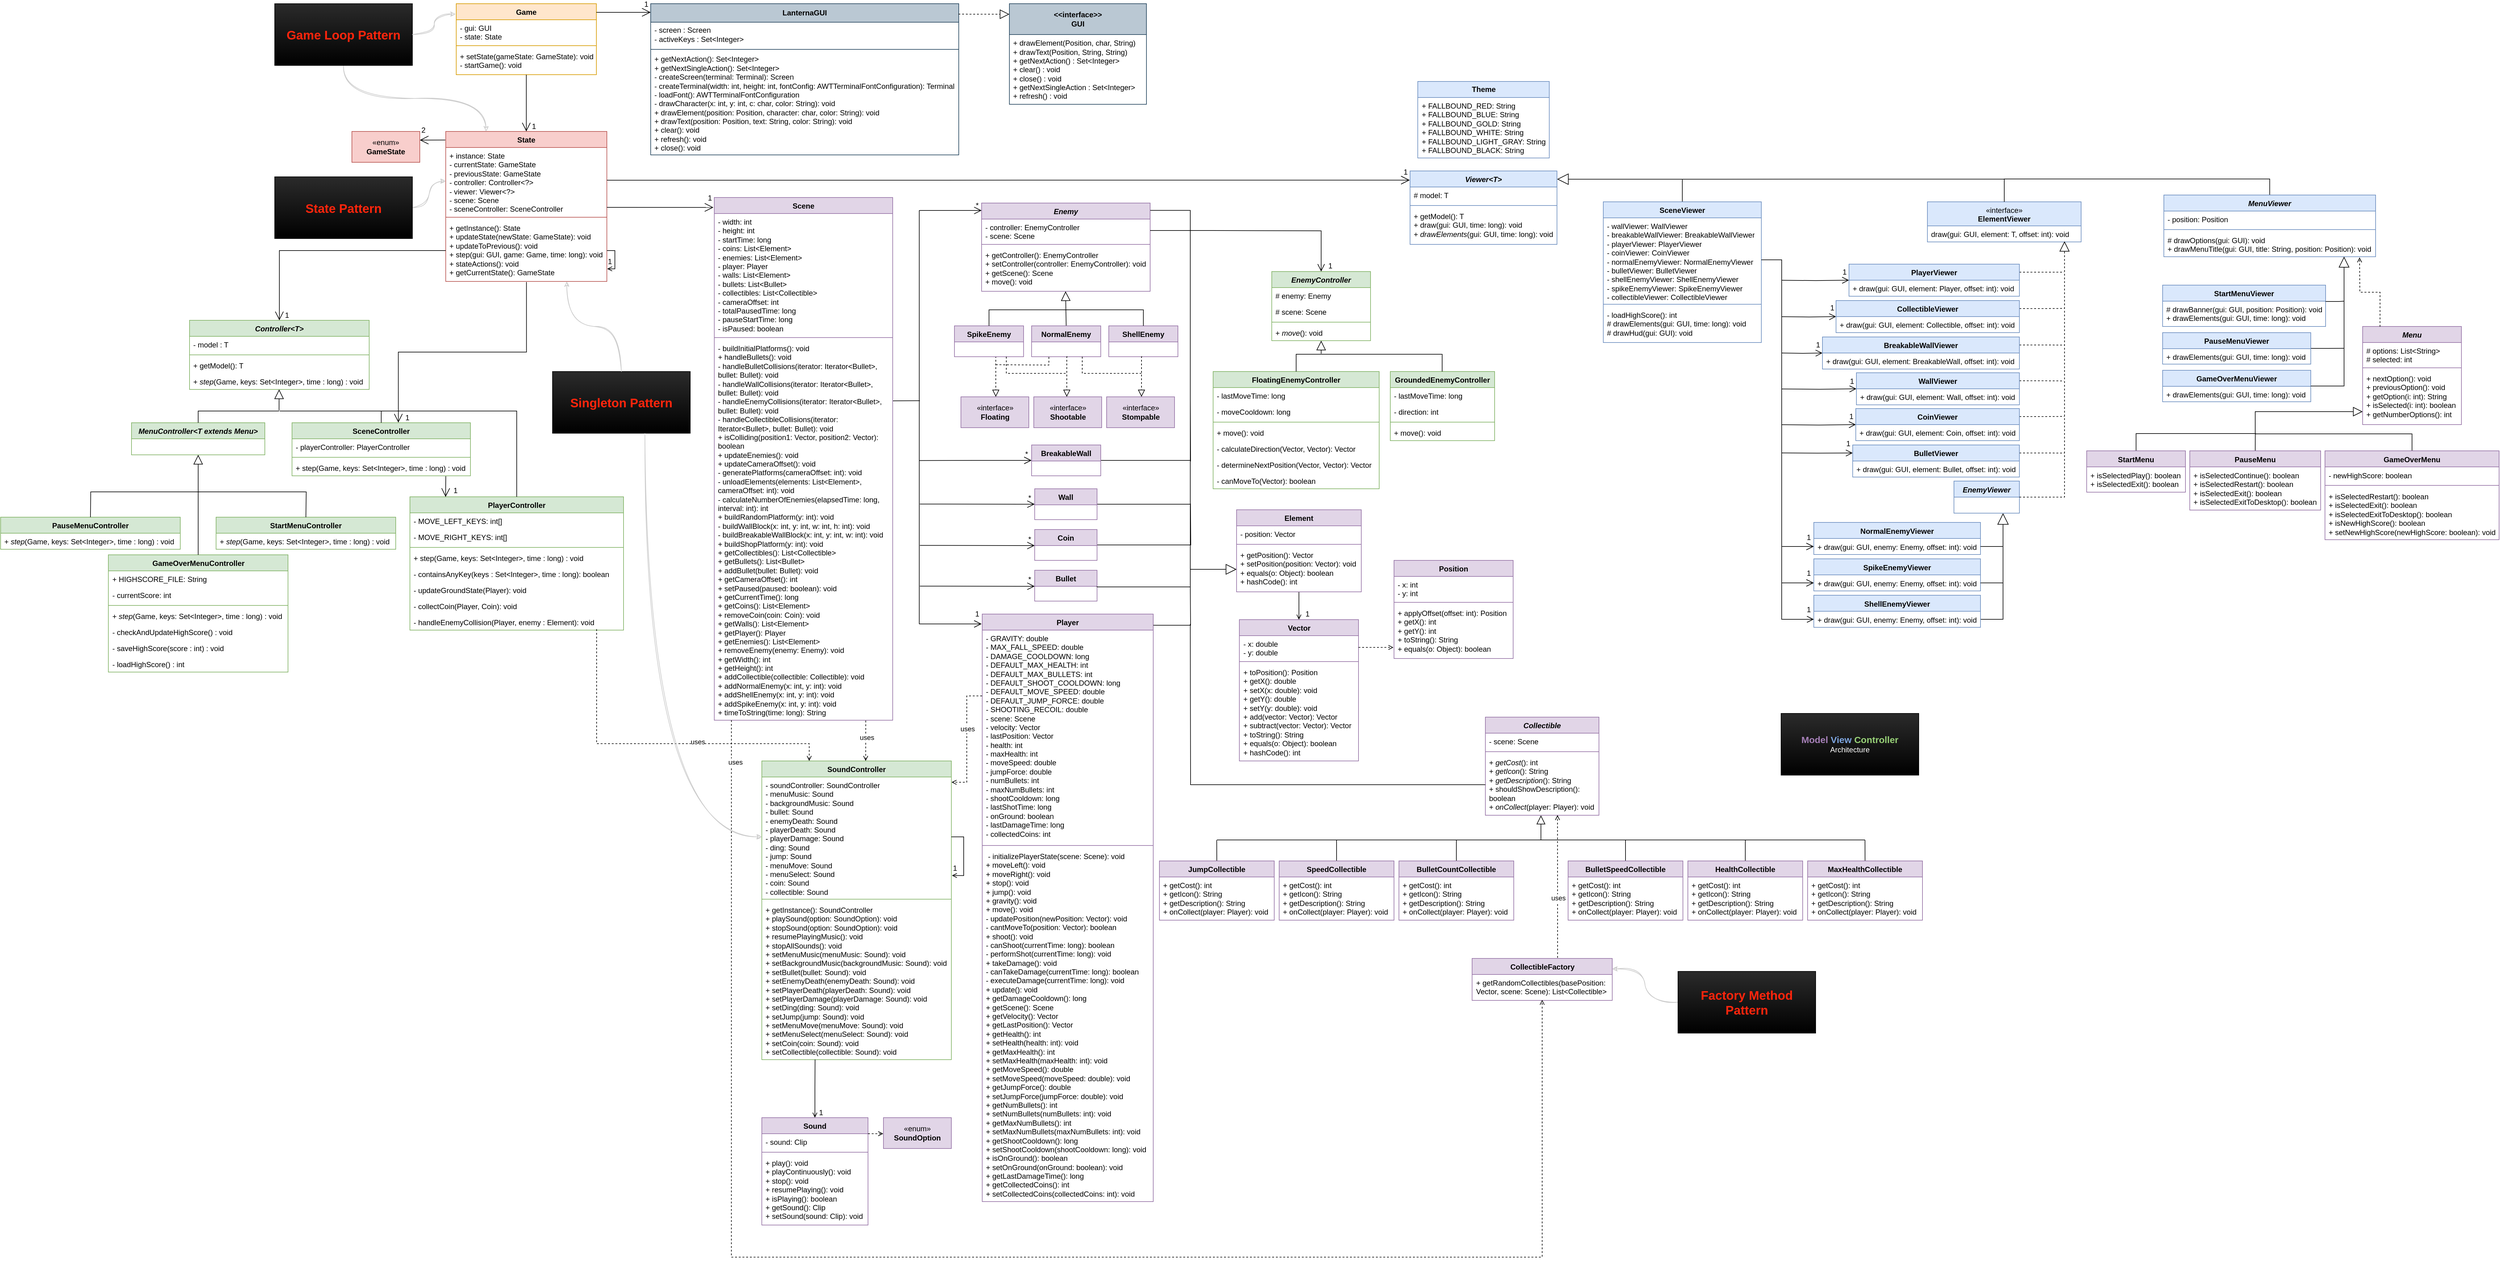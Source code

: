 <mxfile version="25.0.2">
  <diagram id="H3lMvGbhZpd5Ndb-k4yC" name="Página-1">
    <mxGraphModel dx="4609" dy="1489" grid="0" gridSize="10" guides="1" tooltips="1" connect="1" arrows="1" fold="1" page="1" pageScale="1" pageWidth="827" pageHeight="1169" background="#ffffff" math="0" shadow="0">
      <root>
        <mxCell id="0" />
        <mxCell id="1" parent="0" />
        <mxCell id="s2_W4ljT01zhnuVkcxhj-22" value="&lt;font color=&quot;#a680b8&quot; style=&quot;font-size: 15px;&quot;&gt;&lt;b style=&quot;&quot;&gt;Model&amp;nbsp;&lt;/b&gt;&lt;/font&gt;&lt;b style=&quot;font-size: 15px; background-color: initial;&quot;&gt;&lt;font color=&quot;#7ea6e0&quot;&gt;View&amp;nbsp;&lt;/font&gt;&lt;/b&gt;&lt;b style=&quot;font-size: 15px; background-color: initial;&quot;&gt;&lt;font color=&quot;#97d077&quot;&gt;Controller&lt;/font&gt;&lt;/b&gt;&lt;div&gt;&lt;font color=&quot;#ffffff&quot;&gt;Architecture&lt;/font&gt;&lt;/div&gt;" style="shape=note;size=0;whiteSpace=wrap;html=1;fillColor=#2B2B2B;gradientColor=default;" parent="1" vertex="1">
          <mxGeometry x="2950" y="2522" width="223" height="100" as="geometry" />
        </mxCell>
        <mxCell id="XUuc44zPP8oexQMlsgGl-1" value="&lt;i&gt;EnemyController&lt;/i&gt;" style="swimlane;fontStyle=1;align=center;verticalAlign=top;childLayout=stackLayout;horizontal=1;startSize=26;horizontalStack=0;resizeParent=1;resizeParentMax=0;resizeLast=0;collapsible=1;marginBottom=0;whiteSpace=wrap;html=1;fillColor=#d5e8d4;strokeColor=#82b366;" parent="1" vertex="1">
          <mxGeometry x="2125" y="1806" width="160" height="112" as="geometry" />
        </mxCell>
        <mxCell id="XUuc44zPP8oexQMlsgGl-2" value="# enemy: Enemy&lt;div&gt;&lt;br&gt;&lt;/div&gt;" style="text;strokeColor=none;fillColor=none;align=left;verticalAlign=top;spacingLeft=4;spacingRight=4;overflow=hidden;rotatable=0;points=[[0,0.5],[1,0.5]];portConstraint=eastwest;whiteSpace=wrap;html=1;" parent="XUuc44zPP8oexQMlsgGl-1" vertex="1">
          <mxGeometry y="26" width="160" height="26" as="geometry" />
        </mxCell>
        <mxCell id="XUuc44zPP8oexQMlsgGl-5" value="# scene: Scene" style="text;strokeColor=none;fillColor=none;align=left;verticalAlign=top;spacingLeft=4;spacingRight=4;overflow=hidden;rotatable=0;points=[[0,0.5],[1,0.5]];portConstraint=eastwest;whiteSpace=wrap;html=1;" parent="XUuc44zPP8oexQMlsgGl-1" vertex="1">
          <mxGeometry y="52" width="160" height="26" as="geometry" />
        </mxCell>
        <mxCell id="XUuc44zPP8oexQMlsgGl-3" value="" style="line;strokeWidth=1;fillColor=none;align=left;verticalAlign=middle;spacingTop=-1;spacingLeft=3;spacingRight=3;rotatable=0;labelPosition=right;points=[];portConstraint=eastwest;strokeColor=inherit;" parent="XUuc44zPP8oexQMlsgGl-1" vertex="1">
          <mxGeometry y="78" width="160" height="8" as="geometry" />
        </mxCell>
        <mxCell id="XUuc44zPP8oexQMlsgGl-4" value="+ &lt;i&gt;move&lt;/i&gt;(): void" style="text;strokeColor=none;fillColor=none;align=left;verticalAlign=top;spacingLeft=4;spacingRight=4;overflow=hidden;rotatable=0;points=[[0,0.5],[1,0.5]];portConstraint=eastwest;whiteSpace=wrap;html=1;" parent="XUuc44zPP8oexQMlsgGl-1" vertex="1">
          <mxGeometry y="86" width="160" height="26" as="geometry" />
        </mxCell>
        <mxCell id="XUuc44zPP8oexQMlsgGl-6" value="FloatingEnemyController" style="swimlane;fontStyle=1;align=center;verticalAlign=top;childLayout=stackLayout;horizontal=1;startSize=26;horizontalStack=0;resizeParent=1;resizeParentMax=0;resizeLast=0;collapsible=1;marginBottom=0;whiteSpace=wrap;html=1;fillColor=#d5e8d4;strokeColor=#82b366;" parent="1" vertex="1">
          <mxGeometry x="2030" y="1968" width="269" height="190" as="geometry" />
        </mxCell>
        <mxCell id="XUuc44zPP8oexQMlsgGl-7" value="&lt;div&gt;- lastMoveTime: long&lt;/div&gt;" style="text;strokeColor=none;fillColor=none;align=left;verticalAlign=top;spacingLeft=4;spacingRight=4;overflow=hidden;rotatable=0;points=[[0,0.5],[1,0.5]];portConstraint=eastwest;whiteSpace=wrap;html=1;" parent="XUuc44zPP8oexQMlsgGl-6" vertex="1">
          <mxGeometry y="26" width="269" height="26" as="geometry" />
        </mxCell>
        <mxCell id="XUuc44zPP8oexQMlsgGl-8" value="- moveCooldown: long" style="text;strokeColor=none;fillColor=none;align=left;verticalAlign=top;spacingLeft=4;spacingRight=4;overflow=hidden;rotatable=0;points=[[0,0.5],[1,0.5]];portConstraint=eastwest;whiteSpace=wrap;html=1;" parent="XUuc44zPP8oexQMlsgGl-6" vertex="1">
          <mxGeometry y="52" width="269" height="26" as="geometry" />
        </mxCell>
        <mxCell id="XUuc44zPP8oexQMlsgGl-9" value="" style="line;strokeWidth=1;fillColor=none;align=left;verticalAlign=middle;spacingTop=-1;spacingLeft=3;spacingRight=3;rotatable=0;labelPosition=right;points=[];portConstraint=eastwest;strokeColor=inherit;" parent="XUuc44zPP8oexQMlsgGl-6" vertex="1">
          <mxGeometry y="78" width="269" height="8" as="geometry" />
        </mxCell>
        <mxCell id="XUuc44zPP8oexQMlsgGl-29" value="+ move(): void" style="text;strokeColor=none;fillColor=none;align=left;verticalAlign=top;spacingLeft=4;spacingRight=4;overflow=hidden;rotatable=0;points=[[0,0.5],[1,0.5]];portConstraint=eastwest;whiteSpace=wrap;html=1;" parent="XUuc44zPP8oexQMlsgGl-6" vertex="1">
          <mxGeometry y="86" width="269" height="26" as="geometry" />
        </mxCell>
        <mxCell id="XUuc44zPP8oexQMlsgGl-10" value="- calculateDirection(Vector, Vector): Vector" style="text;strokeColor=none;fillColor=none;align=left;verticalAlign=top;spacingLeft=4;spacingRight=4;overflow=hidden;rotatable=0;points=[[0,0.5],[1,0.5]];portConstraint=eastwest;whiteSpace=wrap;html=1;" parent="XUuc44zPP8oexQMlsgGl-6" vertex="1">
          <mxGeometry y="112" width="269" height="26" as="geometry" />
        </mxCell>
        <mxCell id="XUuc44zPP8oexQMlsgGl-11" value="- determineNextPosition(Vector, Vector): Vector" style="text;strokeColor=none;fillColor=none;align=left;verticalAlign=top;spacingLeft=4;spacingRight=4;overflow=hidden;rotatable=0;points=[[0,0.5],[1,0.5]];portConstraint=eastwest;whiteSpace=wrap;html=1;" parent="XUuc44zPP8oexQMlsgGl-6" vertex="1">
          <mxGeometry y="138" width="269" height="26" as="geometry" />
        </mxCell>
        <mxCell id="XUuc44zPP8oexQMlsgGl-12" value="- canMoveTo(Vector): boolean" style="text;strokeColor=none;fillColor=none;align=left;verticalAlign=top;spacingLeft=4;spacingRight=4;overflow=hidden;rotatable=0;points=[[0,0.5],[1,0.5]];portConstraint=eastwest;whiteSpace=wrap;html=1;" parent="XUuc44zPP8oexQMlsgGl-6" vertex="1">
          <mxGeometry y="164" width="269" height="26" as="geometry" />
        </mxCell>
        <mxCell id="XUuc44zPP8oexQMlsgGl-17" value="PlayerController" style="swimlane;fontStyle=1;align=center;verticalAlign=top;childLayout=stackLayout;horizontal=1;startSize=26;horizontalStack=0;resizeParent=1;resizeParentMax=0;resizeLast=0;collapsible=1;marginBottom=0;whiteSpace=wrap;html=1;fillColor=#d5e8d4;strokeColor=#82b366;" parent="1" vertex="1">
          <mxGeometry x="729" y="2171" width="346" height="216" as="geometry" />
        </mxCell>
        <mxCell id="XUuc44zPP8oexQMlsgGl-18" value="&lt;div&gt;- MOVE_LEFT_KEYS: int[]&lt;/div&gt;" style="text;strokeColor=none;fillColor=none;align=left;verticalAlign=top;spacingLeft=4;spacingRight=4;overflow=hidden;rotatable=0;points=[[0,0.5],[1,0.5]];portConstraint=eastwest;whiteSpace=wrap;html=1;" parent="XUuc44zPP8oexQMlsgGl-17" vertex="1">
          <mxGeometry y="26" width="346" height="26" as="geometry" />
        </mxCell>
        <mxCell id="XUuc44zPP8oexQMlsgGl-19" value="- MOVE_RIGHT_KEYS: int[]" style="text;strokeColor=none;fillColor=none;align=left;verticalAlign=top;spacingLeft=4;spacingRight=4;overflow=hidden;rotatable=0;points=[[0,0.5],[1,0.5]];portConstraint=eastwest;whiteSpace=wrap;html=1;" parent="XUuc44zPP8oexQMlsgGl-17" vertex="1">
          <mxGeometry y="52" width="346" height="26" as="geometry" />
        </mxCell>
        <mxCell id="XUuc44zPP8oexQMlsgGl-20" value="" style="line;strokeWidth=1;fillColor=none;align=left;verticalAlign=middle;spacingTop=-1;spacingLeft=3;spacingRight=3;rotatable=0;labelPosition=right;points=[];portConstraint=eastwest;strokeColor=inherit;" parent="XUuc44zPP8oexQMlsgGl-17" vertex="1">
          <mxGeometry y="78" width="346" height="8" as="geometry" />
        </mxCell>
        <mxCell id="XUuc44zPP8oexQMlsgGl-35" value="+ step(Game, keys: Set&amp;lt;Integer&amp;gt;, time : long) : void" style="text;strokeColor=none;fillColor=none;align=left;verticalAlign=top;spacingLeft=4;spacingRight=4;overflow=hidden;rotatable=0;points=[[0,0.5],[1,0.5]];portConstraint=eastwest;whiteSpace=wrap;html=1;" parent="XUuc44zPP8oexQMlsgGl-17" vertex="1">
          <mxGeometry y="86" width="346" height="26" as="geometry" />
        </mxCell>
        <mxCell id="XUuc44zPP8oexQMlsgGl-21" value="- containsAnyKey(keys : Set&amp;lt;Integer&amp;gt;, time : long): boolean" style="text;strokeColor=none;fillColor=none;align=left;verticalAlign=top;spacingLeft=4;spacingRight=4;overflow=hidden;rotatable=0;points=[[0,0.5],[1,0.5]];portConstraint=eastwest;whiteSpace=wrap;html=1;" parent="XUuc44zPP8oexQMlsgGl-17" vertex="1">
          <mxGeometry y="112" width="346" height="26" as="geometry" />
        </mxCell>
        <mxCell id="XUuc44zPP8oexQMlsgGl-22" value="- updateGroundState(Player): void" style="text;strokeColor=none;fillColor=none;align=left;verticalAlign=top;spacingLeft=4;spacingRight=4;overflow=hidden;rotatable=0;points=[[0,0.5],[1,0.5]];portConstraint=eastwest;whiteSpace=wrap;html=1;" parent="XUuc44zPP8oexQMlsgGl-17" vertex="1">
          <mxGeometry y="138" width="346" height="26" as="geometry" />
        </mxCell>
        <mxCell id="XUuc44zPP8oexQMlsgGl-23" value="- collectCoin(Player, Coin): void" style="text;strokeColor=none;fillColor=none;align=left;verticalAlign=top;spacingLeft=4;spacingRight=4;overflow=hidden;rotatable=0;points=[[0,0.5],[1,0.5]];portConstraint=eastwest;whiteSpace=wrap;html=1;" parent="XUuc44zPP8oexQMlsgGl-17" vertex="1">
          <mxGeometry y="164" width="346" height="26" as="geometry" />
        </mxCell>
        <mxCell id="XUuc44zPP8oexQMlsgGl-24" value="- handleEnemyCollision(Player, enemy : Element): void" style="text;strokeColor=none;fillColor=none;align=left;verticalAlign=top;spacingLeft=4;spacingRight=4;overflow=hidden;rotatable=0;points=[[0,0.5],[1,0.5]];portConstraint=eastwest;whiteSpace=wrap;html=1;" parent="XUuc44zPP8oexQMlsgGl-17" vertex="1">
          <mxGeometry y="190" width="346" height="26" as="geometry" />
        </mxCell>
        <mxCell id="XUuc44zPP8oexQMlsgGl-30" value="&lt;b&gt;GroundedEnemyController&lt;/b&gt;" style="swimlane;fontStyle=1;align=center;verticalAlign=top;childLayout=stackLayout;horizontal=1;startSize=26;horizontalStack=0;resizeParent=1;resizeParentMax=0;resizeLast=0;collapsible=1;marginBottom=0;whiteSpace=wrap;html=1;fillColor=#d5e8d4;strokeColor=#82b366;" parent="1" vertex="1">
          <mxGeometry x="2317" y="1968" width="169" height="112" as="geometry" />
        </mxCell>
        <mxCell id="XUuc44zPP8oexQMlsgGl-31" value="- lastMoveTime: long" style="text;strokeColor=none;fillColor=none;align=left;verticalAlign=top;spacingLeft=4;spacingRight=4;overflow=hidden;rotatable=0;points=[[0,0.5],[1,0.5]];portConstraint=eastwest;whiteSpace=wrap;html=1;" parent="XUuc44zPP8oexQMlsgGl-30" vertex="1">
          <mxGeometry y="26" width="169" height="26" as="geometry" />
        </mxCell>
        <mxCell id="XUuc44zPP8oexQMlsgGl-34" value="- direction: int" style="text;strokeColor=none;fillColor=none;align=left;verticalAlign=top;spacingLeft=4;spacingRight=4;overflow=hidden;rotatable=0;points=[[0,0.5],[1,0.5]];portConstraint=eastwest;whiteSpace=wrap;html=1;" parent="XUuc44zPP8oexQMlsgGl-30" vertex="1">
          <mxGeometry y="52" width="169" height="26" as="geometry" />
        </mxCell>
        <mxCell id="XUuc44zPP8oexQMlsgGl-32" value="" style="line;strokeWidth=1;fillColor=none;align=left;verticalAlign=middle;spacingTop=-1;spacingLeft=3;spacingRight=3;rotatable=0;labelPosition=right;points=[];portConstraint=eastwest;strokeColor=inherit;" parent="XUuc44zPP8oexQMlsgGl-30" vertex="1">
          <mxGeometry y="78" width="169" height="8" as="geometry" />
        </mxCell>
        <mxCell id="XUuc44zPP8oexQMlsgGl-33" value="+ move(): void" style="text;strokeColor=none;fillColor=none;align=left;verticalAlign=top;spacingLeft=4;spacingRight=4;overflow=hidden;rotatable=0;points=[[0,0.5],[1,0.5]];portConstraint=eastwest;whiteSpace=wrap;html=1;" parent="XUuc44zPP8oexQMlsgGl-30" vertex="1">
          <mxGeometry y="86" width="169" height="26" as="geometry" />
        </mxCell>
        <mxCell id="XUuc44zPP8oexQMlsgGl-36" value="SceneController" style="swimlane;fontStyle=1;align=center;verticalAlign=top;childLayout=stackLayout;horizontal=1;startSize=26;horizontalStack=0;resizeParent=1;resizeParentMax=0;resizeLast=0;collapsible=1;marginBottom=0;whiteSpace=wrap;html=1;fillColor=#d5e8d4;strokeColor=#82b366;" parent="1" vertex="1">
          <mxGeometry x="538" y="2051" width="289" height="86" as="geometry" />
        </mxCell>
        <mxCell id="XUuc44zPP8oexQMlsgGl-37" value="- playerController: PlayerController" style="text;strokeColor=none;fillColor=none;align=left;verticalAlign=top;spacingLeft=4;spacingRight=4;overflow=hidden;rotatable=0;points=[[0,0.5],[1,0.5]];portConstraint=eastwest;whiteSpace=wrap;html=1;" parent="XUuc44zPP8oexQMlsgGl-36" vertex="1">
          <mxGeometry y="26" width="289" height="26" as="geometry" />
        </mxCell>
        <mxCell id="XUuc44zPP8oexQMlsgGl-38" value="" style="line;strokeWidth=1;fillColor=none;align=left;verticalAlign=middle;spacingTop=-1;spacingLeft=3;spacingRight=3;rotatable=0;labelPosition=right;points=[];portConstraint=eastwest;strokeColor=inherit;" parent="XUuc44zPP8oexQMlsgGl-36" vertex="1">
          <mxGeometry y="52" width="289" height="8" as="geometry" />
        </mxCell>
        <mxCell id="XUuc44zPP8oexQMlsgGl-39" value="+ step(Game, keys: Set&amp;lt;Integer&amp;gt;, time : long) : void" style="text;strokeColor=none;fillColor=none;align=left;verticalAlign=top;spacingLeft=4;spacingRight=4;overflow=hidden;rotatable=0;points=[[0,0.5],[1,0.5]];portConstraint=eastwest;whiteSpace=wrap;html=1;" parent="XUuc44zPP8oexQMlsgGl-36" vertex="1">
          <mxGeometry y="60" width="289" height="26" as="geometry" />
        </mxCell>
        <mxCell id="XUuc44zPP8oexQMlsgGl-40" value="&lt;i&gt;Controller&amp;lt;T&amp;gt;&lt;/i&gt;" style="swimlane;fontStyle=1;align=center;verticalAlign=top;childLayout=stackLayout;horizontal=1;startSize=26;horizontalStack=0;resizeParent=1;resizeParentMax=0;resizeLast=0;collapsible=1;marginBottom=0;whiteSpace=wrap;html=1;fillColor=#d5e8d4;strokeColor=#82b366;" parent="1" vertex="1">
          <mxGeometry x="372" y="1885" width="291" height="112" as="geometry" />
        </mxCell>
        <mxCell id="XUuc44zPP8oexQMlsgGl-41" value="- model : T" style="text;strokeColor=none;fillColor=none;align=left;verticalAlign=top;spacingLeft=4;spacingRight=4;overflow=hidden;rotatable=0;points=[[0,0.5],[1,0.5]];portConstraint=eastwest;whiteSpace=wrap;html=1;" parent="XUuc44zPP8oexQMlsgGl-40" vertex="1">
          <mxGeometry y="26" width="291" height="26" as="geometry" />
        </mxCell>
        <mxCell id="XUuc44zPP8oexQMlsgGl-42" value="" style="line;strokeWidth=1;fillColor=none;align=left;verticalAlign=middle;spacingTop=-1;spacingLeft=3;spacingRight=3;rotatable=0;labelPosition=right;points=[];portConstraint=eastwest;strokeColor=inherit;" parent="XUuc44zPP8oexQMlsgGl-40" vertex="1">
          <mxGeometry y="52" width="291" height="8" as="geometry" />
        </mxCell>
        <mxCell id="XUuc44zPP8oexQMlsgGl-43" value="+ getModel(): T" style="text;strokeColor=none;fillColor=none;align=left;verticalAlign=top;spacingLeft=4;spacingRight=4;overflow=hidden;rotatable=0;points=[[0,0.5],[1,0.5]];portConstraint=eastwest;whiteSpace=wrap;html=1;" parent="XUuc44zPP8oexQMlsgGl-40" vertex="1">
          <mxGeometry y="60" width="291" height="26" as="geometry" />
        </mxCell>
        <mxCell id="XUuc44zPP8oexQMlsgGl-44" value="+ &lt;i&gt;step&lt;/i&gt;(Game, keys: Set&amp;lt;Integer&amp;gt;, time : long) : void" style="text;strokeColor=none;fillColor=none;align=left;verticalAlign=top;spacingLeft=4;spacingRight=4;overflow=hidden;rotatable=0;points=[[0,0.5],[1,0.5]];portConstraint=eastwest;whiteSpace=wrap;html=1;" parent="XUuc44zPP8oexQMlsgGl-40" vertex="1">
          <mxGeometry y="86" width="291" height="26" as="geometry" />
        </mxCell>
        <mxCell id="XUuc44zPP8oexQMlsgGl-269" style="edgeStyle=orthogonalEdgeStyle;rounded=0;orthogonalLoop=1;jettySize=auto;html=1;entryX=0.5;entryY=1;entryDx=0;entryDy=0;endArrow=block;endFill=0;endSize=13;" parent="1" edge="1">
          <mxGeometry relative="1" as="geometry">
            <mxPoint x="517" y="2031" as="sourcePoint" />
            <mxPoint x="517.1" y="1997" as="targetPoint" />
          </mxGeometry>
        </mxCell>
        <mxCell id="XUuc44zPP8oexQMlsgGl-45" value="&lt;i&gt;MenuController&amp;lt;T extends Menu&amp;gt;&lt;/i&gt;" style="swimlane;fontStyle=1;align=center;verticalAlign=top;childLayout=stackLayout;horizontal=1;startSize=26;horizontalStack=0;resizeParent=1;resizeParentMax=0;resizeLast=0;collapsible=1;marginBottom=0;whiteSpace=wrap;html=1;fillColor=#d5e8d4;strokeColor=#82b366;" parent="1" vertex="1">
          <mxGeometry x="278" y="2051" width="216" height="52" as="geometry" />
        </mxCell>
        <mxCell id="XUuc44zPP8oexQMlsgGl-50" value="PauseMenuController" style="swimlane;fontStyle=1;align=center;verticalAlign=top;childLayout=stackLayout;horizontal=1;startSize=26;horizontalStack=0;resizeParent=1;resizeParentMax=0;resizeLast=0;collapsible=1;marginBottom=0;whiteSpace=wrap;html=1;fillColor=#d5e8d4;strokeColor=#82b366;" parent="1" vertex="1">
          <mxGeometry x="66" y="2204" width="291" height="52" as="geometry" />
        </mxCell>
        <mxCell id="XUuc44zPP8oexQMlsgGl-54" value="+&amp;nbsp;&lt;i&gt;step&lt;/i&gt;(Game, keys: Set&amp;lt;Integer&amp;gt;, time : long) : void" style="text;strokeColor=none;fillColor=none;align=left;verticalAlign=top;spacingLeft=4;spacingRight=4;overflow=hidden;rotatable=0;points=[[0,0.5],[1,0.5]];portConstraint=eastwest;whiteSpace=wrap;html=1;" parent="XUuc44zPP8oexQMlsgGl-50" vertex="1">
          <mxGeometry y="26" width="291" height="26" as="geometry" />
        </mxCell>
        <mxCell id="XUuc44zPP8oexQMlsgGl-56" value="StartMenuController" style="swimlane;fontStyle=1;align=center;verticalAlign=top;childLayout=stackLayout;horizontal=1;startSize=26;horizontalStack=0;resizeParent=1;resizeParentMax=0;resizeLast=0;collapsible=1;marginBottom=0;whiteSpace=wrap;html=1;fillColor=#d5e8d4;strokeColor=#82b366;" parent="1" vertex="1">
          <mxGeometry x="415" y="2204" width="291" height="52" as="geometry" />
        </mxCell>
        <mxCell id="XUuc44zPP8oexQMlsgGl-57" value="+&amp;nbsp;&lt;i&gt;step&lt;/i&gt;(Game, keys: Set&amp;lt;Integer&amp;gt;, time : long) : void" style="text;strokeColor=none;fillColor=none;align=left;verticalAlign=top;spacingLeft=4;spacingRight=4;overflow=hidden;rotatable=0;points=[[0,0.5],[1,0.5]];portConstraint=eastwest;whiteSpace=wrap;html=1;" parent="XUuc44zPP8oexQMlsgGl-56" vertex="1">
          <mxGeometry y="26" width="291" height="26" as="geometry" />
        </mxCell>
        <mxCell id="XUuc44zPP8oexQMlsgGl-60" value="GameOverMenuController" style="swimlane;fontStyle=1;align=center;verticalAlign=top;childLayout=stackLayout;horizontal=1;startSize=26;horizontalStack=0;resizeParent=1;resizeParentMax=0;resizeLast=0;collapsible=1;marginBottom=0;whiteSpace=wrap;html=1;fillColor=#d5e8d4;strokeColor=#82b366;" parent="1" vertex="1">
          <mxGeometry x="240.5" y="2265" width="291" height="190" as="geometry" />
        </mxCell>
        <mxCell id="XUuc44zPP8oexQMlsgGl-61" value="+ HIGHSCORE_FILE: String" style="text;strokeColor=none;fillColor=none;align=left;verticalAlign=top;spacingLeft=4;spacingRight=4;overflow=hidden;rotatable=0;points=[[0,0.5],[1,0.5]];portConstraint=eastwest;whiteSpace=wrap;html=1;" parent="XUuc44zPP8oexQMlsgGl-60" vertex="1">
          <mxGeometry y="26" width="291" height="26" as="geometry" />
        </mxCell>
        <mxCell id="XUuc44zPP8oexQMlsgGl-65" value="- currentScore: int" style="text;strokeColor=none;fillColor=none;align=left;verticalAlign=top;spacingLeft=4;spacingRight=4;overflow=hidden;rotatable=0;points=[[0,0.5],[1,0.5]];portConstraint=eastwest;whiteSpace=wrap;html=1;" parent="XUuc44zPP8oexQMlsgGl-60" vertex="1">
          <mxGeometry y="52" width="291" height="26" as="geometry" />
        </mxCell>
        <mxCell id="XUuc44zPP8oexQMlsgGl-62" value="" style="line;strokeWidth=1;fillColor=none;align=left;verticalAlign=middle;spacingTop=-1;spacingLeft=3;spacingRight=3;rotatable=0;labelPosition=right;points=[];portConstraint=eastwest;strokeColor=inherit;" parent="XUuc44zPP8oexQMlsgGl-60" vertex="1">
          <mxGeometry y="78" width="291" height="8" as="geometry" />
        </mxCell>
        <mxCell id="XUuc44zPP8oexQMlsgGl-64" value="+ &lt;i&gt;step&lt;/i&gt;(Game, keys: Set&amp;lt;Integer&amp;gt;, time : long) : void" style="text;strokeColor=none;fillColor=none;align=left;verticalAlign=top;spacingLeft=4;spacingRight=4;overflow=hidden;rotatable=0;points=[[0,0.5],[1,0.5]];portConstraint=eastwest;whiteSpace=wrap;html=1;" parent="XUuc44zPP8oexQMlsgGl-60" vertex="1">
          <mxGeometry y="86" width="291" height="26" as="geometry" />
        </mxCell>
        <mxCell id="XUuc44zPP8oexQMlsgGl-68" value="- checkAndUpdateHighScore() : void" style="text;strokeColor=none;fillColor=none;align=left;verticalAlign=top;spacingLeft=4;spacingRight=4;overflow=hidden;rotatable=0;points=[[0,0.5],[1,0.5]];portConstraint=eastwest;whiteSpace=wrap;html=1;" parent="XUuc44zPP8oexQMlsgGl-60" vertex="1">
          <mxGeometry y="112" width="291" height="26" as="geometry" />
        </mxCell>
        <mxCell id="XUuc44zPP8oexQMlsgGl-67" value="- saveHighScore(score : int) : void" style="text;strokeColor=none;fillColor=none;align=left;verticalAlign=top;spacingLeft=4;spacingRight=4;overflow=hidden;rotatable=0;points=[[0,0.5],[1,0.5]];portConstraint=eastwest;whiteSpace=wrap;html=1;" parent="XUuc44zPP8oexQMlsgGl-60" vertex="1">
          <mxGeometry y="138" width="291" height="26" as="geometry" />
        </mxCell>
        <mxCell id="XUuc44zPP8oexQMlsgGl-66" value="- loadHighScore() : int" style="text;strokeColor=none;fillColor=none;align=left;verticalAlign=top;spacingLeft=4;spacingRight=4;overflow=hidden;rotatable=0;points=[[0,0.5],[1,0.5]];portConstraint=eastwest;whiteSpace=wrap;html=1;" parent="XUuc44zPP8oexQMlsgGl-60" vertex="1">
          <mxGeometry y="164" width="291" height="26" as="geometry" />
        </mxCell>
        <mxCell id="XUuc44zPP8oexQMlsgGl-69" value="SoundController" style="swimlane;fontStyle=1;align=center;verticalAlign=top;childLayout=stackLayout;horizontal=1;startSize=26;horizontalStack=0;resizeParent=1;resizeParentMax=0;resizeLast=0;collapsible=1;marginBottom=0;whiteSpace=wrap;html=1;fillColor=#d5e8d4;strokeColor=#82b366;" parent="1" vertex="1">
          <mxGeometry x="1299" y="2599" width="307" height="484" as="geometry" />
        </mxCell>
        <mxCell id="XUuc44zPP8oexQMlsgGl-70" value="&lt;span class=&quot;hljs-bullet&quot;&gt;-&lt;/span&gt; soundController: SoundController&lt;br/&gt;&lt;span class=&quot;hljs-bullet&quot;&gt;-&lt;/span&gt; menuMusic: Sound&lt;br/&gt;&lt;span class=&quot;hljs-bullet&quot;&gt;-&lt;/span&gt; backgroundMusic: Sound&lt;br/&gt;&lt;span class=&quot;hljs-bullet&quot;&gt;-&lt;/span&gt; bullet: Sound&lt;br/&gt;&lt;span class=&quot;hljs-bullet&quot;&gt;-&lt;/span&gt; enemyDeath: Sound&lt;br/&gt;&lt;span class=&quot;hljs-bullet&quot;&gt;-&lt;/span&gt; playerDeath: Sound&lt;br/&gt;&lt;span class=&quot;hljs-bullet&quot;&gt;-&lt;/span&gt; playerDamage: Sound&lt;br/&gt;&lt;span class=&quot;hljs-bullet&quot;&gt;-&lt;/span&gt; ding: Sound&lt;br/&gt;&lt;span class=&quot;hljs-bullet&quot;&gt;-&lt;/span&gt; jump: Sound&lt;br/&gt;&lt;span class=&quot;hljs-bullet&quot;&gt;-&lt;/span&gt; menuMove: Sound&lt;br/&gt;&lt;span class=&quot;hljs-bullet&quot;&gt;-&lt;/span&gt; menuSelect: Sound&lt;br/&gt;&lt;span class=&quot;hljs-bullet&quot;&gt;-&lt;/span&gt; coin: Sound&lt;br/&gt;&lt;span class=&quot;hljs-bullet&quot;&gt;-&lt;/span&gt; collectible: Sound" style="text;strokeColor=none;fillColor=none;align=left;verticalAlign=top;spacingLeft=4;spacingRight=4;overflow=hidden;rotatable=0;points=[[0,0.5],[1,0.5]];portConstraint=eastwest;whiteSpace=wrap;html=1;" parent="XUuc44zPP8oexQMlsgGl-69" vertex="1">
          <mxGeometry y="26" width="307" height="194" as="geometry" />
        </mxCell>
        <mxCell id="XUuc44zPP8oexQMlsgGl-71" value="" style="line;strokeWidth=1;fillColor=none;align=left;verticalAlign=middle;spacingTop=-1;spacingLeft=3;spacingRight=3;rotatable=0;labelPosition=right;points=[];portConstraint=eastwest;strokeColor=inherit;" parent="XUuc44zPP8oexQMlsgGl-69" vertex="1">
          <mxGeometry y="220" width="307" height="8" as="geometry" />
        </mxCell>
        <mxCell id="XUuc44zPP8oexQMlsgGl-72" value="&lt;span class=&quot;hljs-bullet&quot;&gt;+&lt;/span&gt; getInstance(): SoundController&lt;br/&gt;&lt;span class=&quot;hljs-bullet&quot;&gt;+&lt;/span&gt; playSound(option: SoundOption): void&lt;br/&gt;&lt;span class=&quot;hljs-bullet&quot;&gt;+&lt;/span&gt; stopSound(option: SoundOption): void&lt;br/&gt;&lt;span class=&quot;hljs-bullet&quot;&gt;+&lt;/span&gt; resumePlayingMusic(): void&lt;br/&gt;&lt;span class=&quot;hljs-bullet&quot;&gt;+&lt;/span&gt; stopAllSounds(): void&lt;br/&gt;&lt;span class=&quot;hljs-bullet&quot;&gt;+&lt;/span&gt; setMenuMusic(menuMusic: Sound): void&lt;br/&gt;&lt;span class=&quot;hljs-bullet&quot;&gt;+&lt;/span&gt; setBackgroundMusic(backgroundMusic: Sound): void&lt;br/&gt;&lt;span class=&quot;hljs-bullet&quot;&gt;+&lt;/span&gt; setBullet(bullet: Sound): void&lt;br/&gt;&lt;span class=&quot;hljs-bullet&quot;&gt;+&lt;/span&gt; setEnemyDeath(enemyDeath: Sound): void&lt;br/&gt;&lt;span class=&quot;hljs-bullet&quot;&gt;+&lt;/span&gt; setPlayerDeath(playerDeath: Sound): void&lt;br/&gt;&lt;span class=&quot;hljs-bullet&quot;&gt;+&lt;/span&gt; setPlayerDamage(playerDamage: Sound): void&lt;br/&gt;&lt;span class=&quot;hljs-bullet&quot;&gt;+&lt;/span&gt; setDing(ding: Sound): void&lt;br/&gt;&lt;span class=&quot;hljs-bullet&quot;&gt;+&lt;/span&gt; setJump(jump: Sound): void&lt;br/&gt;&lt;span class=&quot;hljs-bullet&quot;&gt;+&lt;/span&gt; setMenuMove(menuMove: Sound): void&lt;br/&gt;&lt;span class=&quot;hljs-bullet&quot;&gt;+&lt;/span&gt; setMenuSelect(menuSelect: Sound): void&lt;br/&gt;&lt;span class=&quot;hljs-bullet&quot;&gt;+&lt;/span&gt; setCoin(coin: Sound): void&lt;br/&gt;&lt;span class=&quot;hljs-bullet&quot;&gt;+&lt;/span&gt; setCollectible(collectible: Sound): void" style="text;strokeColor=none;fillColor=none;align=left;verticalAlign=top;spacingLeft=4;spacingRight=4;overflow=hidden;rotatable=0;points=[[0,0.5],[1,0.5]];portConstraint=eastwest;whiteSpace=wrap;html=1;" parent="XUuc44zPP8oexQMlsgGl-69" vertex="1">
          <mxGeometry y="228" width="307" height="256" as="geometry" />
        </mxCell>
        <mxCell id="qzSVktUEmLmq_NJ0nI1a-3" style="edgeStyle=orthogonalEdgeStyle;rounded=0;orthogonalLoop=1;jettySize=auto;html=1;exitX=1;exitY=0.5;exitDx=0;exitDy=0;entryX=1.003;entryY=0.823;entryDx=0;entryDy=0;entryPerimeter=0;endArrow=open;endFill=0;" parent="XUuc44zPP8oexQMlsgGl-69" source="XUuc44zPP8oexQMlsgGl-70" target="XUuc44zPP8oexQMlsgGl-70" edge="1">
          <mxGeometry relative="1" as="geometry" />
        </mxCell>
        <mxCell id="XUuc44zPP8oexQMlsgGl-73" value="&lt;b&gt;LanternaGUI&lt;/b&gt;" style="swimlane;fontStyle=0;childLayout=stackLayout;horizontal=1;startSize=30;horizontalStack=0;resizeParent=1;resizeParentMax=0;resizeLast=0;collapsible=1;marginBottom=0;whiteSpace=wrap;html=1;fillColor=#bac8d3;strokeColor=#23445d;" parent="1" vertex="1">
          <mxGeometry x="1119" y="1372" width="499" height="245" as="geometry" />
        </mxCell>
        <mxCell id="XUuc44zPP8oexQMlsgGl-74" value="- screen : Screen&lt;div&gt;- activeKeys : Set&amp;lt;Integer&amp;gt;&lt;/div&gt;" style="text;align=left;verticalAlign=middle;spacingLeft=4;spacingRight=4;overflow=hidden;points=[[0,0.5],[1,0.5]];portConstraint=eastwest;rotatable=0;whiteSpace=wrap;html=1;" parent="XUuc44zPP8oexQMlsgGl-73" vertex="1">
          <mxGeometry y="30" width="499" height="40" as="geometry" />
        </mxCell>
        <mxCell id="XUuc44zPP8oexQMlsgGl-139" value="" style="line;strokeWidth=1;fillColor=none;align=left;verticalAlign=middle;spacingTop=-1;spacingLeft=3;spacingRight=3;rotatable=0;labelPosition=right;points=[];portConstraint=eastwest;strokeColor=inherit;" parent="XUuc44zPP8oexQMlsgGl-73" vertex="1">
          <mxGeometry y="70" width="499" height="8" as="geometry" />
        </mxCell>
        <mxCell id="XUuc44zPP8oexQMlsgGl-75" value="+ getNextAction(): Set&amp;lt;Integer&amp;gt;&lt;br/&gt;+ getNextSingleAction(): Set&amp;lt;Integer&amp;gt;&lt;br/&gt;- createScreen(terminal: Terminal): Screen&lt;br/&gt;- createTerminal(width: int, height: int, fontConfig: AWTTerminalFontConfiguration): Terminal&lt;br/&gt;- loadFont(): AWTTerminalFontConfiguration&lt;br/&gt;- drawCharacter(x: int, y: int, c: char, color: String): void&lt;br/&gt;+ drawElement(position: Position, character: char, color: String): void&lt;br/&gt;+ drawText(position: Position, text: String, color: String): void&lt;br/&gt;+ clear(): void&lt;br/&gt;+ refresh(): void&lt;br/&gt;+ close(): void" style="text;align=left;verticalAlign=middle;spacingLeft=4;spacingRight=4;overflow=hidden;points=[[0,0.5],[1,0.5]];portConstraint=eastwest;rotatable=0;whiteSpace=wrap;html=1;" parent="XUuc44zPP8oexQMlsgGl-73" vertex="1">
          <mxGeometry y="78" width="499" height="167" as="geometry" />
        </mxCell>
        <mxCell id="XUuc44zPP8oexQMlsgGl-76" value="&lt;div&gt;&lt;b&gt;&amp;lt;&amp;lt;interface&amp;gt;&amp;gt;&lt;/b&gt;&lt;/div&gt;&lt;b&gt;GUI&lt;/b&gt;" style="swimlane;fontStyle=0;childLayout=stackLayout;horizontal=1;startSize=50;horizontalStack=0;resizeParent=1;resizeParentMax=0;resizeLast=0;collapsible=1;marginBottom=0;whiteSpace=wrap;html=1;fillColor=#bac8d3;strokeColor=#23445d;" parent="1" vertex="1">
          <mxGeometry x="1700" y="1372" width="222" height="163" as="geometry" />
        </mxCell>
        <mxCell id="XUuc44zPP8oexQMlsgGl-77" value="+ drawElement(Position, char, String)&lt;div&gt;+ drawText(Position, String, String)&lt;/div&gt;&lt;div&gt;+ getNextAction() : Set&amp;lt;Integer&amp;gt;&lt;/div&gt;&lt;div&gt;+ clear() : void&lt;/div&gt;&lt;div&gt;+ close() : void&lt;/div&gt;&lt;div&gt;+ getNextSingleAction : Set&amp;lt;Integer&amp;gt;&lt;/div&gt;&lt;div&gt;+ refresh() : void&lt;/div&gt;" style="text;align=left;verticalAlign=middle;spacingLeft=4;spacingRight=4;overflow=hidden;points=[[0,0.5],[1,0.5]];portConstraint=eastwest;rotatable=0;whiteSpace=wrap;html=1;" parent="XUuc44zPP8oexQMlsgGl-76" vertex="1">
          <mxGeometry y="50" width="222" height="113" as="geometry" />
        </mxCell>
        <mxCell id="XUuc44zPP8oexQMlsgGl-78" value="Scene" style="swimlane;fontStyle=1;align=center;verticalAlign=top;childLayout=stackLayout;horizontal=1;startSize=26;horizontalStack=0;resizeParent=1;resizeParentMax=0;resizeLast=0;collapsible=1;marginBottom=0;whiteSpace=wrap;html=1;fillColor=#e1d5e7;strokeColor=#9673a6;" parent="1" vertex="1">
          <mxGeometry x="1222" y="1686" width="289" height="847" as="geometry" />
        </mxCell>
        <mxCell id="XUuc44zPP8oexQMlsgGl-79" value="&lt;span class=&quot;hljs-bullet&quot;&gt;-&lt;/span&gt; width: int&lt;br/&gt;&lt;span class=&quot;hljs-bullet&quot;&gt;-&lt;/span&gt; height: int&lt;br/&gt;&lt;span class=&quot;hljs-bullet&quot;&gt;-&lt;/span&gt; startTime: long&lt;br/&gt;&lt;span class=&quot;hljs-bullet&quot;&gt;-&lt;/span&gt; coins: List&lt;span class=&quot;xml&quot;&gt;&amp;lt;&lt;span class=&quot;hljs-name&quot;&gt;Element&lt;/span&gt;&amp;gt;&lt;/span&gt;&lt;br/&gt;&lt;span class=&quot;hljs-bullet&quot;&gt;-&lt;/span&gt; enemies: List&lt;span class=&quot;xml&quot;&gt;&amp;lt;&lt;span class=&quot;hljs-name&quot;&gt;Element&lt;/span&gt;&amp;gt;&lt;/span&gt;&lt;br/&gt;&lt;span class=&quot;hljs-bullet&quot;&gt;-&lt;/span&gt; player: Player&lt;br/&gt;&lt;span class=&quot;hljs-bullet&quot;&gt;-&lt;/span&gt; walls: List&lt;span class=&quot;xml&quot;&gt;&amp;lt;&lt;span class=&quot;hljs-name&quot;&gt;Element&lt;/span&gt;&amp;gt;&lt;/span&gt;&lt;br/&gt;&lt;span class=&quot;hljs-bullet&quot;&gt;-&lt;/span&gt; bullets: List&lt;span class=&quot;xml&quot;&gt;&amp;lt;&lt;span class=&quot;hljs-name&quot;&gt;Bullet&lt;/span&gt;&amp;gt;&lt;/span&gt;&lt;br/&gt;&lt;span class=&quot;hljs-bullet&quot;&gt;-&lt;/span&gt; collectibles: List&lt;span class=&quot;xml&quot;&gt;&amp;lt;&lt;span class=&quot;hljs-name&quot;&gt;Collectible&lt;/span&gt;&amp;gt;&lt;/span&gt;&lt;br/&gt;&lt;span class=&quot;hljs-bullet&quot;&gt;-&lt;/span&gt; cameraOffset: int&lt;br/&gt;&lt;span class=&quot;hljs-bullet&quot;&gt;-&lt;/span&gt; totalPausedTime: long&lt;br/&gt;&lt;span class=&quot;hljs-bullet&quot;&gt;-&lt;/span&gt; pauseStartTime: long&lt;br/&gt;&lt;span class=&quot;hljs-bullet&quot;&gt;-&lt;/span&gt; isPaused: boolean" style="text;strokeColor=none;fillColor=none;align=left;verticalAlign=top;spacingLeft=4;spacingRight=4;overflow=hidden;rotatable=0;points=[[0,0.5],[1,0.5]];portConstraint=eastwest;whiteSpace=wrap;html=1;" parent="XUuc44zPP8oexQMlsgGl-78" vertex="1">
          <mxGeometry y="26" width="289" height="197" as="geometry" />
        </mxCell>
        <mxCell id="XUuc44zPP8oexQMlsgGl-80" value="" style="line;strokeWidth=1;fillColor=none;align=left;verticalAlign=middle;spacingTop=-1;spacingLeft=3;spacingRight=3;rotatable=0;labelPosition=right;points=[];portConstraint=eastwest;strokeColor=inherit;" parent="XUuc44zPP8oexQMlsgGl-78" vertex="1">
          <mxGeometry y="223" width="289" height="8" as="geometry" />
        </mxCell>
        <mxCell id="XUuc44zPP8oexQMlsgGl-81" value="&lt;div&gt;- buildInitialPlatforms(): void&amp;nbsp;&amp;nbsp;&lt;/div&gt;&lt;div&gt;+ handleBullets(): void&amp;nbsp;&amp;nbsp;&lt;/div&gt;&lt;div&gt;- handleBulletCollisions(iterator: Iterator&amp;lt;Bullet&amp;gt;, bullet: Bullet): void&amp;nbsp;&amp;nbsp;&lt;/div&gt;&lt;div&gt;- handleWallCollisions(iterator: Iterator&amp;lt;Bullet&amp;gt;, bullet: Bullet): void&amp;nbsp;&amp;nbsp;&lt;/div&gt;&lt;div&gt;- handleEnemyCollisions(iterator: Iterator&amp;lt;Bullet&amp;gt;, bullet: Bullet): void&amp;nbsp;&amp;nbsp;&lt;/div&gt;&lt;div&gt;- handleCollectibleCollisions(iterator: Iterator&amp;lt;Bullet&amp;gt;, bullet: Bullet): void&amp;nbsp;&amp;nbsp;&lt;/div&gt;&lt;div&gt;+ isColliding(position1: Vector, position2: Vector): boolean&amp;nbsp;&amp;nbsp;&lt;/div&gt;&lt;div&gt;+ updateEnemies(): void&amp;nbsp;&amp;nbsp;&lt;/div&gt;&lt;div&gt;+ updateCameraOffset(): void&amp;nbsp;&amp;nbsp;&lt;/div&gt;&lt;div&gt;- generatePlatforms(cameraOffset: int): void&amp;nbsp;&amp;nbsp;&lt;/div&gt;&lt;div&gt;- unloadElements(elements: List&amp;lt;Element&amp;gt;, cameraOffset: int): void&amp;nbsp;&amp;nbsp;&lt;/div&gt;&lt;div&gt;- calculateNumberOfEnemies(elapsedTime: long, interval: int): int&amp;nbsp;&amp;nbsp;&lt;/div&gt;&lt;div&gt;+ buildRandomPlatform(y: int): void&amp;nbsp;&amp;nbsp;&lt;/div&gt;&lt;div&gt;- buildWallBlock(x: int, y: int, w: int, h: int): void&amp;nbsp;&amp;nbsp;&lt;/div&gt;&lt;div&gt;- buildBreakableWallBlock(x: int, y: int, w: int): void&amp;nbsp;&amp;nbsp;&lt;/div&gt;&lt;div&gt;+ buildShopPlatform(y: int): void&amp;nbsp;&amp;nbsp;&lt;/div&gt;&lt;div&gt;+ getCollectibles(): List&amp;lt;Collectible&amp;gt;&amp;nbsp;&amp;nbsp;&lt;/div&gt;&lt;div&gt;+ getBullets(): List&amp;lt;Bullet&amp;gt;&amp;nbsp;&amp;nbsp;&lt;/div&gt;&lt;div&gt;+ addBullet(bullet: Bullet): void&amp;nbsp;&amp;nbsp;&lt;/div&gt;&lt;div&gt;+ getCameraOffset(): int&amp;nbsp;&amp;nbsp;&lt;/div&gt;&lt;div&gt;+ setPaused(paused: boolean): void&amp;nbsp;&amp;nbsp;&lt;/div&gt;&lt;div&gt;+ getCurrentTime(): long&amp;nbsp;&amp;nbsp;&lt;/div&gt;&lt;div&gt;+ getCoins(): List&amp;lt;Element&amp;gt;&amp;nbsp;&amp;nbsp;&lt;/div&gt;&lt;div&gt;+ removeCoin(coin: Coin): void&amp;nbsp;&amp;nbsp;&lt;/div&gt;&lt;div&gt;+ getWalls(): List&amp;lt;Element&amp;gt;&amp;nbsp;&amp;nbsp;&lt;/div&gt;&lt;div&gt;+ getPlayer(): Player&amp;nbsp;&amp;nbsp;&lt;/div&gt;&lt;div&gt;+ getEnemies(): List&amp;lt;Element&amp;gt;&amp;nbsp;&amp;nbsp;&lt;/div&gt;&lt;div&gt;+ removeEnemy(enemy: Enemy): void&amp;nbsp;&amp;nbsp;&lt;/div&gt;&lt;div&gt;+ getWidth(): int&amp;nbsp;&amp;nbsp;&lt;/div&gt;&lt;div&gt;+ getHeight(): int&amp;nbsp;&amp;nbsp;&lt;/div&gt;&lt;div&gt;+ addCollectible(collectible: Collectible): void&amp;nbsp;&amp;nbsp;&lt;/div&gt;&lt;div&gt;+ addNormalEnemy(x: int, y: int): void&amp;nbsp;&amp;nbsp;&lt;/div&gt;&lt;div&gt;+ addShellEnemy(x: int, y: int): void&amp;nbsp;&amp;nbsp;&lt;/div&gt;&lt;div&gt;+ addSpikeEnemy(x: int, y: int): void&amp;nbsp;&amp;nbsp;&lt;/div&gt;&lt;div&gt;+ timeToString(time: long): String&amp;nbsp;&amp;nbsp;&lt;/div&gt;&lt;div&gt;&lt;br&gt;&lt;/div&gt;" style="text;strokeColor=none;fillColor=none;align=left;verticalAlign=top;spacingLeft=4;spacingRight=4;overflow=hidden;rotatable=0;points=[[0,0.5],[1,0.5]];portConstraint=eastwest;whiteSpace=wrap;html=1;" parent="XUuc44zPP8oexQMlsgGl-78" vertex="1">
          <mxGeometry y="231" width="289" height="616" as="geometry" />
        </mxCell>
        <mxCell id="XUuc44zPP8oexQMlsgGl-82" value="Player" style="swimlane;fontStyle=1;align=center;verticalAlign=top;childLayout=stackLayout;horizontal=1;startSize=26;horizontalStack=0;resizeParent=1;resizeParentMax=0;resizeLast=0;collapsible=1;marginBottom=0;whiteSpace=wrap;html=1;fillColor=#e1d5e7;strokeColor=#9673a6;" parent="1" vertex="1">
          <mxGeometry x="1656" y="2361" width="277" height="952" as="geometry" />
        </mxCell>
        <mxCell id="XUuc44zPP8oexQMlsgGl-83" value="&lt;span class=&quot;hljs-deletion&quot;&gt;- GRAVITY: double                         &lt;/span&gt;&lt;br/&gt;&lt;span class=&quot;hljs-deletion&quot;&gt;- MAX_FALL_SPEED: double                  &lt;/span&gt;&lt;br/&gt;&lt;span class=&quot;hljs-deletion&quot;&gt;- DAMAGE_COOLDOWN: long                   &lt;/span&gt;&lt;br/&gt;&lt;span class=&quot;hljs-deletion&quot;&gt;- DEFAULT_MAX_HEALTH: int                 &lt;/span&gt;&lt;br/&gt;&lt;span class=&quot;hljs-deletion&quot;&gt;- DEFAULT_MAX_BULLETS: int                &lt;/span&gt;&lt;br/&gt;&lt;span class=&quot;hljs-deletion&quot;&gt;- DEFAULT_SHOOT_COOLDOWN: long            &lt;/span&gt;&lt;br/&gt;&lt;span class=&quot;hljs-deletion&quot;&gt;- DEFAULT_MOVE_SPEED: double              &lt;/span&gt;&lt;br/&gt;&lt;span class=&quot;hljs-deletion&quot;&gt;- DEFAULT_JUMP_FORCE: double              &lt;/span&gt;&lt;br/&gt;&lt;span class=&quot;hljs-deletion&quot;&gt;- SHOOTING_RECOIL: double                 &lt;/span&gt;&lt;br/&gt;&lt;span class=&quot;hljs-deletion&quot;&gt;- scene: Scene                            &lt;/span&gt;&lt;br/&gt;&lt;span class=&quot;hljs-deletion&quot;&gt;- velocity: Vector                        &lt;/span&gt;&lt;br/&gt;&lt;span class=&quot;hljs-deletion&quot;&gt;- lastPosition: Vector                    &lt;/span&gt;&lt;br/&gt;&lt;span class=&quot;hljs-deletion&quot;&gt;- health: int                             &lt;/span&gt;&lt;br/&gt;&lt;span class=&quot;hljs-deletion&quot;&gt;- maxHealth: int                          &lt;/span&gt;&lt;br/&gt;&lt;span class=&quot;hljs-deletion&quot;&gt;- moveSpeed: double                       &lt;/span&gt;&lt;br/&gt;&lt;span class=&quot;hljs-deletion&quot;&gt;- jumpForce: double                       &lt;/span&gt;&lt;br/&gt;&lt;span class=&quot;hljs-deletion&quot;&gt;- numBullets: int                         &lt;/span&gt;&lt;br/&gt;&lt;span class=&quot;hljs-deletion&quot;&gt;- maxNumBullets: int                      &lt;/span&gt;&lt;br/&gt;&lt;span class=&quot;hljs-deletion&quot;&gt;- shootCooldown: long                     &lt;/span&gt;&lt;br/&gt;&lt;span class=&quot;hljs-deletion&quot;&gt;- lastShotTime: long                      &lt;/span&gt;&lt;br/&gt;&lt;span class=&quot;hljs-deletion&quot;&gt;- onGround: boolean                       &lt;/span&gt;&lt;br/&gt;&lt;span class=&quot;hljs-deletion&quot;&gt;- lastDamageTime: long                    &lt;/span&gt;&lt;br/&gt;&lt;span class=&quot;hljs-deletion&quot;&gt;- collectedCoins: int&amp;nbsp; &amp;nbsp;&lt;/span&gt;" style="text;strokeColor=none;fillColor=none;align=left;verticalAlign=top;spacingLeft=4;spacingRight=4;overflow=hidden;rotatable=0;points=[[0,0.5],[1,0.5]];portConstraint=eastwest;whiteSpace=wrap;html=1;" parent="XUuc44zPP8oexQMlsgGl-82" vertex="1">
          <mxGeometry y="26" width="277" height="345" as="geometry" />
        </mxCell>
        <mxCell id="XUuc44zPP8oexQMlsgGl-84" value="" style="line;strokeWidth=1;fillColor=none;align=left;verticalAlign=middle;spacingTop=-1;spacingLeft=3;spacingRight=3;rotatable=0;labelPosition=right;points=[];portConstraint=eastwest;strokeColor=inherit;" parent="XUuc44zPP8oexQMlsgGl-82" vertex="1">
          <mxGeometry y="371" width="277" height="8" as="geometry" />
        </mxCell>
        <mxCell id="XUuc44zPP8oexQMlsgGl-85" value="&lt;div&gt;&amp;nbsp;&lt;span style=&quot;background-color: initial;&quot;&gt;- initializePlayerState(scene: Scene): void&amp;nbsp;&amp;nbsp;&lt;/span&gt;&lt;/div&gt;&lt;div&gt;+ moveLeft(): void&amp;nbsp;&amp;nbsp;&lt;/div&gt;&lt;div&gt;+ moveRight(): void&amp;nbsp;&amp;nbsp;&lt;/div&gt;&lt;div&gt;+ stop(): void&amp;nbsp;&amp;nbsp;&lt;/div&gt;&lt;div&gt;+ jump(): void&amp;nbsp;&amp;nbsp;&lt;/div&gt;&lt;div&gt;+ gravity(): void&amp;nbsp;&amp;nbsp;&lt;/div&gt;&lt;div&gt;+ move(): void&amp;nbsp;&amp;nbsp;&lt;/div&gt;&lt;div&gt;- updatePosition(newPosition: Vector): void&amp;nbsp;&amp;nbsp;&lt;/div&gt;&lt;div&gt;- cantMoveTo(position: Vector): boolean&amp;nbsp;&amp;nbsp;&lt;/div&gt;&lt;div&gt;+ shoot(): void&amp;nbsp;&amp;nbsp;&lt;/div&gt;&lt;div&gt;- canShoot(currentTime: long): boolean&amp;nbsp;&amp;nbsp;&lt;/div&gt;&lt;div&gt;- performShot(currentTime: long): void&amp;nbsp;&amp;nbsp;&lt;/div&gt;&lt;div&gt;+ takeDamage(): void&amp;nbsp;&amp;nbsp;&lt;/div&gt;&lt;div&gt;- canTakeDamage(currentTime: long): boolean&amp;nbsp;&amp;nbsp;&lt;/div&gt;&lt;div&gt;- executeDamage(currentTime: long): void&amp;nbsp;&amp;nbsp;&lt;/div&gt;&lt;div&gt;+ update(): void&amp;nbsp;&amp;nbsp;&lt;/div&gt;&lt;div&gt;+ getDamageCooldown(): long&amp;nbsp;&amp;nbsp;&lt;/div&gt;&lt;div&gt;+ getScene(): Scene&amp;nbsp;&amp;nbsp;&lt;/div&gt;&lt;div&gt;+ getVelocity(): Vector&amp;nbsp;&amp;nbsp;&lt;/div&gt;&lt;div&gt;+ getLastPosition(): Vector&amp;nbsp;&amp;nbsp;&lt;/div&gt;&lt;div&gt;+ getHealth(): int&amp;nbsp;&amp;nbsp;&lt;/div&gt;&lt;div&gt;+ setHealth(health: int): void&amp;nbsp;&amp;nbsp;&lt;/div&gt;&lt;div&gt;+ getMaxHealth(): int&amp;nbsp;&amp;nbsp;&lt;/div&gt;&lt;div&gt;+ setMaxHealth(maxHealth: int): void&amp;nbsp;&amp;nbsp;&lt;/div&gt;&lt;div&gt;+ getMoveSpeed(): double&amp;nbsp;&amp;nbsp;&lt;/div&gt;&lt;div&gt;+ setMoveSpeed(moveSpeed: double): void&amp;nbsp;&amp;nbsp;&lt;/div&gt;&lt;div&gt;+ getJumpForce(): double&amp;nbsp;&amp;nbsp;&lt;/div&gt;&lt;div&gt;+ setJumpForce(jumpForce: double): void&amp;nbsp;&amp;nbsp;&lt;/div&gt;&lt;div&gt;+ getNumBullets(): int&amp;nbsp;&amp;nbsp;&lt;/div&gt;&lt;div&gt;+ setNumBullets(numBullets: int): void&amp;nbsp;&amp;nbsp;&lt;/div&gt;&lt;div&gt;+ getMaxNumBullets(): int&amp;nbsp;&amp;nbsp;&lt;/div&gt;&lt;div&gt;+ setMaxNumBullets(maxNumBullets: int): void&amp;nbsp;&amp;nbsp;&lt;/div&gt;&lt;div&gt;+ getShootCooldown(): long&amp;nbsp;&amp;nbsp;&lt;/div&gt;&lt;div&gt;+ setShootCooldown(shootCooldown: long): void&amp;nbsp;&amp;nbsp;&lt;/div&gt;&lt;div&gt;+ isOnGround(): boolean&amp;nbsp;&amp;nbsp;&lt;/div&gt;&lt;div&gt;+ setOnGround(onGround: boolean): void&amp;nbsp;&amp;nbsp;&lt;/div&gt;&lt;div&gt;+ getLastDamageTime(): long&amp;nbsp;&amp;nbsp;&lt;/div&gt;&lt;div&gt;+ getCollectedCoins(): int&amp;nbsp;&amp;nbsp;&lt;/div&gt;&lt;div&gt;+ setCollectedCoins(collectedCoins: int): void&amp;nbsp;&amp;nbsp;&lt;/div&gt;&lt;div&gt;&lt;br&gt;&lt;/div&gt;" style="text;strokeColor=none;fillColor=none;align=left;verticalAlign=top;spacingLeft=4;spacingRight=4;overflow=hidden;rotatable=0;points=[[0,0.5],[1,0.5]];portConstraint=eastwest;whiteSpace=wrap;html=1;" parent="XUuc44zPP8oexQMlsgGl-82" vertex="1">
          <mxGeometry y="379" width="277" height="573" as="geometry" />
        </mxCell>
        <mxCell id="XUuc44zPP8oexQMlsgGl-319" style="edgeStyle=orthogonalEdgeStyle;rounded=0;orthogonalLoop=1;jettySize=auto;html=1;exitX=0.5;exitY=1;exitDx=0;exitDy=0;entryX=0.5;entryY=0;entryDx=0;entryDy=0;endArrow=open;endFill=0;" parent="1" source="XUuc44zPP8oexQMlsgGl-86" target="XUuc44zPP8oexQMlsgGl-176" edge="1">
          <mxGeometry relative="1" as="geometry" />
        </mxCell>
        <mxCell id="XUuc44zPP8oexQMlsgGl-86" value="Element" style="swimlane;fontStyle=1;align=center;verticalAlign=top;childLayout=stackLayout;horizontal=1;startSize=26;horizontalStack=0;resizeParent=1;resizeParentMax=0;resizeLast=0;collapsible=1;marginBottom=0;whiteSpace=wrap;html=1;fillColor=#e1d5e7;strokeColor=#9673a6;" parent="1" vertex="1">
          <mxGeometry x="2068" y="2192" width="202" height="133" as="geometry" />
        </mxCell>
        <mxCell id="XUuc44zPP8oexQMlsgGl-87" value="- position: Vector   " style="text;strokeColor=none;fillColor=none;align=left;verticalAlign=top;spacingLeft=4;spacingRight=4;overflow=hidden;rotatable=0;points=[[0,0.5],[1,0.5]];portConstraint=eastwest;whiteSpace=wrap;html=1;" parent="XUuc44zPP8oexQMlsgGl-86" vertex="1">
          <mxGeometry y="26" width="202" height="26" as="geometry" />
        </mxCell>
        <mxCell id="XUuc44zPP8oexQMlsgGl-88" value="" style="line;strokeWidth=1;fillColor=none;align=left;verticalAlign=middle;spacingTop=-1;spacingLeft=3;spacingRight=3;rotatable=0;labelPosition=right;points=[];portConstraint=eastwest;strokeColor=inherit;" parent="XUuc44zPP8oexQMlsgGl-86" vertex="1">
          <mxGeometry y="52" width="202" height="8" as="geometry" />
        </mxCell>
        <mxCell id="XUuc44zPP8oexQMlsgGl-89" value="&lt;span class=&quot;hljs-bullet&quot;&gt;+&lt;/span&gt; getPosition(): Vector         &lt;br/&gt;&lt;span class=&quot;hljs-bullet&quot;&gt;+&lt;/span&gt; setPosition(position: Vector): void&lt;br/&gt;&lt;span class=&quot;hljs-bullet&quot;&gt;+&lt;/span&gt; equals(o: Object): boolean    &lt;br/&gt;&lt;span class=&quot;hljs-bullet&quot;&gt;+&lt;/span&gt; hashCode(): int&amp;nbsp; &amp;nbsp;&amp;nbsp;" style="text;strokeColor=none;fillColor=none;align=left;verticalAlign=top;spacingLeft=4;spacingRight=4;overflow=hidden;rotatable=0;points=[[0,0.5],[1,0.5]];portConstraint=eastwest;whiteSpace=wrap;html=1;" parent="XUuc44zPP8oexQMlsgGl-86" vertex="1">
          <mxGeometry y="60" width="202" height="73" as="geometry" />
        </mxCell>
        <mxCell id="XUuc44zPP8oexQMlsgGl-325" style="edgeStyle=orthogonalEdgeStyle;rounded=0;orthogonalLoop=1;jettySize=auto;html=1;exitX=1;exitY=0.5;exitDx=0;exitDy=0;endArrow=none;endFill=0;" parent="1" source="XUuc44zPP8oexQMlsgGl-91" edge="1">
          <mxGeometry relative="1" as="geometry">
            <mxPoint x="1993" y="2113" as="targetPoint" />
            <Array as="points">
              <mxPoint x="1993" y="2183" />
              <mxPoint x="1993" y="2113" />
              <mxPoint x="1994" y="2113" />
            </Array>
          </mxGeometry>
        </mxCell>
        <mxCell id="XUuc44zPP8oexQMlsgGl-91" value="Wall" style="swimlane;fontStyle=1;align=center;verticalAlign=top;childLayout=stackLayout;horizontal=1;startSize=26;horizontalStack=0;resizeParent=1;resizeParentMax=0;resizeLast=0;collapsible=1;marginBottom=0;whiteSpace=wrap;html=1;fillColor=#e1d5e7;strokeColor=#9673a6;" parent="1" vertex="1">
          <mxGeometry x="1741" y="2158" width="101" height="50" as="geometry" />
        </mxCell>
        <mxCell id="XUuc44zPP8oexQMlsgGl-324" style="edgeStyle=orthogonalEdgeStyle;rounded=0;orthogonalLoop=1;jettySize=auto;html=1;exitX=1;exitY=0.5;exitDx=0;exitDy=0;endArrow=none;endFill=0;" parent="1" source="XUuc44zPP8oexQMlsgGl-96" edge="1">
          <mxGeometry relative="1" as="geometry">
            <mxPoint x="1993" y="2012" as="targetPoint" />
          </mxGeometry>
        </mxCell>
        <mxCell id="KIUF0ZJub0OMThAvWQ1f-51" style="edgeStyle=orthogonalEdgeStyle;rounded=0;orthogonalLoop=1;jettySize=auto;html=1;exitX=0;exitY=0.5;exitDx=0;exitDy=0;startArrow=open;startFill=0;endArrow=none;endFill=0;startSize=10;" edge="1" parent="1" source="XUuc44zPP8oexQMlsgGl-96">
          <mxGeometry relative="1" as="geometry">
            <mxPoint x="1553.556" y="2112.222" as="targetPoint" />
          </mxGeometry>
        </mxCell>
        <mxCell id="XUuc44zPP8oexQMlsgGl-96" value="BreakableWall" style="swimlane;fontStyle=1;align=center;verticalAlign=top;childLayout=stackLayout;horizontal=1;startSize=26;horizontalStack=0;resizeParent=1;resizeParentMax=0;resizeLast=0;collapsible=1;marginBottom=0;whiteSpace=wrap;html=1;fillColor=#e1d5e7;strokeColor=#9673a6;" parent="1" vertex="1">
          <mxGeometry x="1736" y="2087" width="112" height="50" as="geometry" />
        </mxCell>
        <mxCell id="XUuc44zPP8oexQMlsgGl-326" style="edgeStyle=orthogonalEdgeStyle;rounded=0;orthogonalLoop=1;jettySize=auto;html=1;exitX=1;exitY=0.5;exitDx=0;exitDy=0;endArrow=none;endFill=0;" parent="1" source="XUuc44zPP8oexQMlsgGl-97" edge="1">
          <mxGeometry relative="1" as="geometry">
            <mxPoint x="1993.333" y="2182" as="targetPoint" />
          </mxGeometry>
        </mxCell>
        <mxCell id="XUuc44zPP8oexQMlsgGl-97" value="Coin" style="swimlane;fontStyle=1;align=center;verticalAlign=top;childLayout=stackLayout;horizontal=1;startSize=26;horizontalStack=0;resizeParent=1;resizeParentMax=0;resizeLast=0;collapsible=1;marginBottom=0;whiteSpace=wrap;html=1;fillColor=#e1d5e7;strokeColor=#9673a6;" parent="1" vertex="1">
          <mxGeometry x="1741" y="2224" width="101" height="50" as="geometry" />
        </mxCell>
        <mxCell id="XUuc44zPP8oexQMlsgGl-98" value="Bullet&lt;div&gt;&lt;br&gt;&lt;/div&gt;" style="swimlane;fontStyle=1;align=center;verticalAlign=top;childLayout=stackLayout;horizontal=1;startSize=26;horizontalStack=0;resizeParent=1;resizeParentMax=0;resizeLast=0;collapsible=1;marginBottom=0;whiteSpace=wrap;html=1;fillColor=#e1d5e7;strokeColor=#9673a6;" parent="1" vertex="1">
          <mxGeometry x="1741" y="2290" width="101" height="50" as="geometry" />
        </mxCell>
        <mxCell id="XUuc44zPP8oexQMlsgGl-99" value="&lt;i&gt;Enemy&lt;/i&gt;" style="swimlane;fontStyle=1;align=center;verticalAlign=top;childLayout=stackLayout;horizontal=1;startSize=26;horizontalStack=0;resizeParent=1;resizeParentMax=0;resizeLast=0;collapsible=1;marginBottom=0;whiteSpace=wrap;html=1;fillColor=#e1d5e7;strokeColor=#9673a6;" parent="1" vertex="1">
          <mxGeometry x="1655" y="1695" width="273" height="143" as="geometry" />
        </mxCell>
        <mxCell id="XUuc44zPP8oexQMlsgGl-100" value="&lt;span class=&quot;hljs-bullet&quot;&gt;-&lt;/span&gt; controller: EnemyController               &lt;br/&gt;&lt;span class=&quot;hljs-section&quot;&gt;- scene: Scene&amp;nbsp;&amp;nbsp;&lt;/span&gt;" style="text;strokeColor=none;fillColor=none;align=left;verticalAlign=top;spacingLeft=4;spacingRight=4;overflow=hidden;rotatable=0;points=[[0,0.5],[1,0.5]];portConstraint=eastwest;whiteSpace=wrap;html=1;" parent="XUuc44zPP8oexQMlsgGl-99" vertex="1">
          <mxGeometry y="26" width="273" height="37" as="geometry" />
        </mxCell>
        <mxCell id="XUuc44zPP8oexQMlsgGl-101" value="" style="line;strokeWidth=1;fillColor=none;align=left;verticalAlign=middle;spacingTop=-1;spacingLeft=3;spacingRight=3;rotatable=0;labelPosition=right;points=[];portConstraint=eastwest;strokeColor=inherit;" parent="XUuc44zPP8oexQMlsgGl-99" vertex="1">
          <mxGeometry y="63" width="273" height="8" as="geometry" />
        </mxCell>
        <mxCell id="XUuc44zPP8oexQMlsgGl-102" value="&lt;span class=&quot;hljs-bullet&quot;&gt;+&lt;/span&gt; getController(): EnemyController           &lt;br/&gt;&lt;span class=&quot;hljs-bullet&quot;&gt;+&lt;/span&gt; setController(controller: EnemyController): void&lt;br/&gt;&lt;span class=&quot;hljs-bullet&quot;&gt;+&lt;/span&gt; getScene(): Scene                          &lt;br/&gt;&lt;span class=&quot;hljs-section&quot;&gt;+ move(): void&amp;nbsp; &amp;nbsp;&lt;/span&gt;" style="text;strokeColor=none;fillColor=none;align=left;verticalAlign=top;spacingLeft=4;spacingRight=4;overflow=hidden;rotatable=0;points=[[0,0.5],[1,0.5]];portConstraint=eastwest;whiteSpace=wrap;html=1;" parent="XUuc44zPP8oexQMlsgGl-99" vertex="1">
          <mxGeometry y="71" width="273" height="72" as="geometry" />
        </mxCell>
        <mxCell id="XUuc44zPP8oexQMlsgGl-103" value="«interface»&lt;br&gt;&lt;b&gt;Floating&lt;/b&gt;" style="html=1;whiteSpace=wrap;fillColor=#e1d5e7;strokeColor=#9673a6;" parent="1" vertex="1">
          <mxGeometry x="1621.5" y="2009" width="110" height="50" as="geometry" />
        </mxCell>
        <mxCell id="XUuc44zPP8oexQMlsgGl-104" value="«interface»&lt;br&gt;&lt;b&gt;Shootable&lt;/b&gt;" style="html=1;whiteSpace=wrap;fillColor=#e1d5e7;strokeColor=#9673a6;" parent="1" vertex="1">
          <mxGeometry x="1739.5" y="2009" width="110" height="50" as="geometry" />
        </mxCell>
        <mxCell id="XUuc44zPP8oexQMlsgGl-105" value="«interface»&lt;br&gt;&lt;b&gt;Stompable&lt;/b&gt;" style="html=1;whiteSpace=wrap;fillColor=#e1d5e7;strokeColor=#9673a6;" parent="1" vertex="1">
          <mxGeometry x="1857.5" y="2009" width="110" height="50" as="geometry" />
        </mxCell>
        <mxCell id="XUuc44zPP8oexQMlsgGl-313" style="edgeStyle=orthogonalEdgeStyle;rounded=0;orthogonalLoop=1;jettySize=auto;html=1;entryX=0.25;entryY=0;entryDx=0;entryDy=0;endArrow=block;endFill=0;endSize=9;dashed=1;" parent="1" edge="1">
          <mxGeometry relative="1" as="geometry">
            <mxPoint x="1679" y="1944" as="sourcePoint" />
            <mxPoint x="1678" y="2009.0" as="targetPoint" />
            <Array as="points">
              <mxPoint x="1678" y="1944" />
            </Array>
          </mxGeometry>
        </mxCell>
        <mxCell id="XUuc44zPP8oexQMlsgGl-106" value="SpikeEnemy" style="swimlane;fontStyle=1;align=center;verticalAlign=top;childLayout=stackLayout;horizontal=1;startSize=26;horizontalStack=0;resizeParent=1;resizeParentMax=0;resizeLast=0;collapsible=1;marginBottom=0;whiteSpace=wrap;html=1;fillColor=#e1d5e7;strokeColor=#9673a6;" parent="1" vertex="1">
          <mxGeometry x="1611" y="1894" width="112" height="50" as="geometry" />
        </mxCell>
        <mxCell id="XUuc44zPP8oexQMlsgGl-107" value="ShellEnemy" style="swimlane;fontStyle=1;align=center;verticalAlign=top;childLayout=stackLayout;horizontal=1;startSize=26;horizontalStack=0;resizeParent=1;resizeParentMax=0;resizeLast=0;collapsible=1;marginBottom=0;whiteSpace=wrap;html=1;fillColor=#e1d5e7;strokeColor=#9673a6;" parent="1" vertex="1">
          <mxGeometry x="1861" y="1894" width="112" height="50" as="geometry" />
        </mxCell>
        <mxCell id="XUuc44zPP8oexQMlsgGl-283" value="" style="endArrow=block;html=1;rounded=0;entryX=0.521;entryY=0.988;entryDx=0;entryDy=0;entryPerimeter=0;endFill=0;endSize=13;exitX=0.5;exitY=0;exitDx=0;exitDy=0;" parent="XUuc44zPP8oexQMlsgGl-107" source="XUuc44zPP8oexQMlsgGl-108" edge="1">
          <mxGeometry width="50" height="50" relative="1" as="geometry">
            <mxPoint x="-70" y="106" as="sourcePoint" />
            <mxPoint x="-70" y="-56" as="targetPoint" />
          </mxGeometry>
        </mxCell>
        <mxCell id="XUuc44zPP8oexQMlsgGl-108" value="NormalEnemy" style="swimlane;fontStyle=1;align=center;verticalAlign=top;childLayout=stackLayout;horizontal=1;startSize=26;horizontalStack=0;resizeParent=1;resizeParentMax=0;resizeLast=0;collapsible=1;marginBottom=0;whiteSpace=wrap;html=1;fillColor=#e1d5e7;strokeColor=#9673a6;" parent="1" vertex="1">
          <mxGeometry x="1736" y="1894" width="112" height="50" as="geometry">
            <mxRectangle x="2496" y="3334" width="102" height="26" as="alternateBounds" />
          </mxGeometry>
        </mxCell>
        <mxCell id="XUuc44zPP8oexQMlsgGl-112" value="&lt;i&gt;Collectible&lt;/i&gt;" style="swimlane;fontStyle=1;align=center;verticalAlign=top;childLayout=stackLayout;horizontal=1;startSize=26;horizontalStack=0;resizeParent=1;resizeParentMax=0;resizeLast=0;collapsible=1;marginBottom=0;whiteSpace=wrap;html=1;fillColor=#e1d5e7;strokeColor=#9673a6;" parent="1" vertex="1">
          <mxGeometry x="2471" y="2528" width="184" height="159" as="geometry" />
        </mxCell>
        <mxCell id="XUuc44zPP8oexQMlsgGl-113" value="- scene: Scene   " style="text;strokeColor=none;fillColor=none;align=left;verticalAlign=top;spacingLeft=4;spacingRight=4;overflow=hidden;rotatable=0;points=[[0,0.5],[1,0.5]];portConstraint=eastwest;whiteSpace=wrap;html=1;" parent="XUuc44zPP8oexQMlsgGl-112" vertex="1">
          <mxGeometry y="26" width="184" height="26" as="geometry" />
        </mxCell>
        <mxCell id="XUuc44zPP8oexQMlsgGl-114" value="" style="line;strokeWidth=1;fillColor=none;align=left;verticalAlign=middle;spacingTop=-1;spacingLeft=3;spacingRight=3;rotatable=0;labelPosition=right;points=[];portConstraint=eastwest;strokeColor=inherit;" parent="XUuc44zPP8oexQMlsgGl-112" vertex="1">
          <mxGeometry y="52" width="184" height="8" as="geometry" />
        </mxCell>
        <mxCell id="XUuc44zPP8oexQMlsgGl-344" style="edgeStyle=orthogonalEdgeStyle;rounded=0;orthogonalLoop=1;jettySize=auto;html=1;exitX=0;exitY=0.5;exitDx=0;exitDy=0;endArrow=none;endFill=0;" parent="XUuc44zPP8oexQMlsgGl-112" source="XUuc44zPP8oexQMlsgGl-115" edge="1">
          <mxGeometry relative="1" as="geometry">
            <mxPoint x="-478" y="-151" as="targetPoint" />
            <mxPoint x="-10" y="109.5" as="sourcePoint" />
          </mxGeometry>
        </mxCell>
        <mxCell id="XUuc44zPP8oexQMlsgGl-115" value="&lt;span class=&quot;hljs-bullet&quot;&gt;+&lt;/span&gt; &lt;i&gt;getCost&lt;/i&gt;(): int                                &lt;br&gt;&lt;span class=&quot;hljs-bullet&quot;&gt;+&lt;/span&gt; &lt;i&gt;getIcon&lt;/i&gt;(): String                             &lt;br&gt;&lt;span class=&quot;hljs-bullet&quot;&gt;+&lt;/span&gt; &lt;i&gt;getDescription&lt;/i&gt;(): String                      &lt;br&gt;&lt;span class=&quot;hljs-bullet&quot;&gt;+&lt;/span&gt; shouldShowDescription(): boolean             &lt;br&gt;&lt;span class=&quot;hljs-section&quot;&gt;+ &lt;i&gt;onCollect&lt;/i&gt;(player: Player): void&amp;nbsp; &amp;nbsp;&lt;/span&gt;" style="text;strokeColor=none;fillColor=none;align=left;verticalAlign=top;spacingLeft=4;spacingRight=4;overflow=hidden;rotatable=0;points=[[0,0.5],[1,0.5]];portConstraint=eastwest;whiteSpace=wrap;html=1;" parent="XUuc44zPP8oexQMlsgGl-112" vertex="1">
          <mxGeometry y="60" width="184" height="99" as="geometry" />
        </mxCell>
        <mxCell id="XUuc44zPP8oexQMlsgGl-341" style="edgeStyle=orthogonalEdgeStyle;rounded=0;orthogonalLoop=1;jettySize=auto;html=1;exitX=0.5;exitY=0;exitDx=0;exitDy=0;endArrow=none;endFill=0;" parent="1" source="XUuc44zPP8oexQMlsgGl-120" edge="1">
          <mxGeometry relative="1" as="geometry">
            <mxPoint x="2424.028" y="2727.155" as="targetPoint" />
          </mxGeometry>
        </mxCell>
        <mxCell id="XUuc44zPP8oexQMlsgGl-120" value="BulletCountCollectible" style="swimlane;fontStyle=1;align=center;verticalAlign=top;childLayout=stackLayout;horizontal=1;startSize=26;horizontalStack=0;resizeParent=1;resizeParentMax=0;resizeLast=0;collapsible=1;marginBottom=0;whiteSpace=wrap;html=1;fillColor=#e1d5e7;strokeColor=#9673a6;" parent="1" vertex="1">
          <mxGeometry x="2331" y="2761" width="186" height="96" as="geometry" />
        </mxCell>
        <mxCell id="XUuc44zPP8oexQMlsgGl-123" value="&lt;span class=&quot;hljs-bullet&quot;&gt;+&lt;/span&gt; getCost(): int                                &lt;br/&gt;&lt;span class=&quot;hljs-bullet&quot;&gt;+&lt;/span&gt; getIcon(): String                             &lt;br/&gt;&lt;span class=&quot;hljs-bullet&quot;&gt;+&lt;/span&gt; getDescription(): String                      &lt;br/&gt;&lt;span class=&quot;hljs-section&quot;&gt;+ onCollect(player: Player): void&amp;nbsp; &amp;nbsp;&amp;nbsp;&lt;/span&gt;" style="text;strokeColor=none;fillColor=none;align=left;verticalAlign=top;spacingLeft=4;spacingRight=4;overflow=hidden;rotatable=0;points=[[0,0.5],[1,0.5]];portConstraint=eastwest;whiteSpace=wrap;html=1;" parent="XUuc44zPP8oexQMlsgGl-120" vertex="1">
          <mxGeometry y="26" width="186" height="70" as="geometry" />
        </mxCell>
        <mxCell id="XUuc44zPP8oexQMlsgGl-340" style="edgeStyle=orthogonalEdgeStyle;rounded=0;orthogonalLoop=1;jettySize=auto;html=1;exitX=0.5;exitY=0;exitDx=0;exitDy=0;endArrow=none;endFill=0;" parent="1" source="XUuc44zPP8oexQMlsgGl-124" edge="1">
          <mxGeometry relative="1" as="geometry">
            <mxPoint x="2697.972" y="2727.437" as="targetPoint" />
          </mxGeometry>
        </mxCell>
        <mxCell id="XUuc44zPP8oexQMlsgGl-124" value="BulletSpeedCollectible" style="swimlane;fontStyle=1;align=center;verticalAlign=top;childLayout=stackLayout;horizontal=1;startSize=26;horizontalStack=0;resizeParent=1;resizeParentMax=0;resizeLast=0;collapsible=1;marginBottom=0;whiteSpace=wrap;html=1;fillColor=#e1d5e7;strokeColor=#9673a6;" parent="1" vertex="1">
          <mxGeometry x="2605" y="2761" width="186" height="96" as="geometry" />
        </mxCell>
        <mxCell id="XUuc44zPP8oexQMlsgGl-125" value="&lt;span class=&quot;hljs-bullet&quot;&gt;+&lt;/span&gt; getCost(): int                                &lt;br/&gt;&lt;span class=&quot;hljs-bullet&quot;&gt;+&lt;/span&gt; getIcon(): String                             &lt;br/&gt;&lt;span class=&quot;hljs-bullet&quot;&gt;+&lt;/span&gt; getDescription(): String                      &lt;br/&gt;&lt;span class=&quot;hljs-section&quot;&gt;+ onCollect(player: Player): void&amp;nbsp; &amp;nbsp;&amp;nbsp;&lt;/span&gt;" style="text;strokeColor=none;fillColor=none;align=left;verticalAlign=top;spacingLeft=4;spacingRight=4;overflow=hidden;rotatable=0;points=[[0,0.5],[1,0.5]];portConstraint=eastwest;whiteSpace=wrap;html=1;" parent="XUuc44zPP8oexQMlsgGl-124" vertex="1">
          <mxGeometry y="26" width="186" height="70" as="geometry" />
        </mxCell>
        <mxCell id="XUuc44zPP8oexQMlsgGl-339" style="edgeStyle=orthogonalEdgeStyle;rounded=0;orthogonalLoop=1;jettySize=auto;html=1;exitX=0.5;exitY=0;exitDx=0;exitDy=0;endArrow=none;endFill=0;" parent="1" source="XUuc44zPP8oexQMlsgGl-126" edge="1">
          <mxGeometry relative="1" as="geometry">
            <mxPoint x="2892.056" y="2726.873" as="targetPoint" />
          </mxGeometry>
        </mxCell>
        <mxCell id="XUuc44zPP8oexQMlsgGl-126" value="HealthCollectible" style="swimlane;fontStyle=1;align=center;verticalAlign=top;childLayout=stackLayout;horizontal=1;startSize=26;horizontalStack=0;resizeParent=1;resizeParentMax=0;resizeLast=0;collapsible=1;marginBottom=0;whiteSpace=wrap;html=1;fillColor=#e1d5e7;strokeColor=#9673a6;" parent="1" vertex="1">
          <mxGeometry x="2799" y="2761" width="186" height="96" as="geometry" />
        </mxCell>
        <mxCell id="XUuc44zPP8oexQMlsgGl-127" value="&lt;span class=&quot;hljs-bullet&quot;&gt;+&lt;/span&gt; getCost(): int                                &lt;br/&gt;&lt;span class=&quot;hljs-bullet&quot;&gt;+&lt;/span&gt; getIcon(): String                             &lt;br/&gt;&lt;span class=&quot;hljs-bullet&quot;&gt;+&lt;/span&gt; getDescription(): String                      &lt;br/&gt;&lt;span class=&quot;hljs-section&quot;&gt;+ onCollect(player: Player): void&amp;nbsp; &amp;nbsp;&amp;nbsp;&lt;/span&gt;" style="text;strokeColor=none;fillColor=none;align=left;verticalAlign=top;spacingLeft=4;spacingRight=4;overflow=hidden;rotatable=0;points=[[0,0.5],[1,0.5]];portConstraint=eastwest;whiteSpace=wrap;html=1;" parent="XUuc44zPP8oexQMlsgGl-126" vertex="1">
          <mxGeometry y="26" width="186" height="70" as="geometry" />
        </mxCell>
        <mxCell id="XUuc44zPP8oexQMlsgGl-338" style="edgeStyle=orthogonalEdgeStyle;rounded=0;orthogonalLoop=1;jettySize=auto;html=1;exitX=0.5;exitY=0;exitDx=0;exitDy=0;endArrow=none;endFill=0;" parent="1" source="XUuc44zPP8oexQMlsgGl-128" edge="1">
          <mxGeometry relative="1" as="geometry">
            <mxPoint x="3085.902" y="2727.293" as="targetPoint" />
          </mxGeometry>
        </mxCell>
        <mxCell id="XUuc44zPP8oexQMlsgGl-128" value="MaxHealthCollectible" style="swimlane;fontStyle=1;align=center;verticalAlign=top;childLayout=stackLayout;horizontal=1;startSize=26;horizontalStack=0;resizeParent=1;resizeParentMax=0;resizeLast=0;collapsible=1;marginBottom=0;whiteSpace=wrap;html=1;fillColor=#e1d5e7;strokeColor=#9673a6;" parent="1" vertex="1">
          <mxGeometry x="2993" y="2761" width="186" height="96" as="geometry" />
        </mxCell>
        <mxCell id="XUuc44zPP8oexQMlsgGl-129" value="&lt;span class=&quot;hljs-bullet&quot;&gt;+&lt;/span&gt; getCost(): int                                &lt;br/&gt;&lt;span class=&quot;hljs-bullet&quot;&gt;+&lt;/span&gt; getIcon(): String                             &lt;br/&gt;&lt;span class=&quot;hljs-bullet&quot;&gt;+&lt;/span&gt; getDescription(): String                      &lt;br/&gt;&lt;span class=&quot;hljs-section&quot;&gt;+ onCollect(player: Player): void&amp;nbsp; &amp;nbsp;&amp;nbsp;&lt;/span&gt;" style="text;strokeColor=none;fillColor=none;align=left;verticalAlign=top;spacingLeft=4;spacingRight=4;overflow=hidden;rotatable=0;points=[[0,0.5],[1,0.5]];portConstraint=eastwest;whiteSpace=wrap;html=1;" parent="XUuc44zPP8oexQMlsgGl-128" vertex="1">
          <mxGeometry y="26" width="186" height="70" as="geometry" />
        </mxCell>
        <mxCell id="XUuc44zPP8oexQMlsgGl-337" style="edgeStyle=orthogonalEdgeStyle;rounded=0;orthogonalLoop=1;jettySize=auto;html=1;exitX=0.5;exitY=0;exitDx=0;exitDy=0;endArrow=none;endFill=0;" parent="1" source="XUuc44zPP8oexQMlsgGl-130" edge="1">
          <mxGeometry relative="1" as="geometry">
            <mxPoint x="2035.848" y="2727.364" as="targetPoint" />
          </mxGeometry>
        </mxCell>
        <mxCell id="XUuc44zPP8oexQMlsgGl-130" value="JumpCollectible" style="swimlane;fontStyle=1;align=center;verticalAlign=top;childLayout=stackLayout;horizontal=1;startSize=26;horizontalStack=0;resizeParent=1;resizeParentMax=0;resizeLast=0;collapsible=1;marginBottom=0;whiteSpace=wrap;html=1;fillColor=#e1d5e7;strokeColor=#9673a6;" parent="1" vertex="1">
          <mxGeometry x="1943" y="2761" width="186" height="96" as="geometry" />
        </mxCell>
        <mxCell id="XUuc44zPP8oexQMlsgGl-131" value="&lt;span class=&quot;hljs-bullet&quot;&gt;+&lt;/span&gt; getCost(): int                                &lt;br/&gt;&lt;span class=&quot;hljs-bullet&quot;&gt;+&lt;/span&gt; getIcon(): String                             &lt;br/&gt;&lt;span class=&quot;hljs-bullet&quot;&gt;+&lt;/span&gt; getDescription(): String                      &lt;br/&gt;&lt;span class=&quot;hljs-section&quot;&gt;+ onCollect(player: Player): void&amp;nbsp; &amp;nbsp;&amp;nbsp;&lt;/span&gt;" style="text;strokeColor=none;fillColor=none;align=left;verticalAlign=top;spacingLeft=4;spacingRight=4;overflow=hidden;rotatable=0;points=[[0,0.5],[1,0.5]];portConstraint=eastwest;whiteSpace=wrap;html=1;" parent="XUuc44zPP8oexQMlsgGl-130" vertex="1">
          <mxGeometry y="26" width="186" height="70" as="geometry" />
        </mxCell>
        <mxCell id="XUuc44zPP8oexQMlsgGl-342" style="edgeStyle=orthogonalEdgeStyle;rounded=0;orthogonalLoop=1;jettySize=auto;html=1;exitX=0.5;exitY=0;exitDx=0;exitDy=0;endArrow=none;endFill=0;" parent="1" source="XUuc44zPP8oexQMlsgGl-132" edge="1">
          <mxGeometry relative="1" as="geometry">
            <mxPoint x="2229.944" y="2726.873" as="targetPoint" />
          </mxGeometry>
        </mxCell>
        <mxCell id="XUuc44zPP8oexQMlsgGl-132" value="SpeedCollectible" style="swimlane;fontStyle=1;align=center;verticalAlign=top;childLayout=stackLayout;horizontal=1;startSize=26;horizontalStack=0;resizeParent=1;resizeParentMax=0;resizeLast=0;collapsible=1;marginBottom=0;whiteSpace=wrap;html=1;fillColor=#e1d5e7;strokeColor=#9673a6;" parent="1" vertex="1">
          <mxGeometry x="2137" y="2761" width="186" height="96" as="geometry" />
        </mxCell>
        <mxCell id="XUuc44zPP8oexQMlsgGl-133" value="&lt;span class=&quot;hljs-bullet&quot;&gt;+&lt;/span&gt; getCost(): int                                &lt;br/&gt;&lt;span class=&quot;hljs-bullet&quot;&gt;+&lt;/span&gt; getIcon(): String                             &lt;br/&gt;&lt;span class=&quot;hljs-bullet&quot;&gt;+&lt;/span&gt; getDescription(): String                      &lt;br/&gt;&lt;span class=&quot;hljs-section&quot;&gt;+ onCollect(player: Player): void&amp;nbsp; &amp;nbsp;&amp;nbsp;&lt;/span&gt;" style="text;strokeColor=none;fillColor=none;align=left;verticalAlign=top;spacingLeft=4;spacingRight=4;overflow=hidden;rotatable=0;points=[[0,0.5],[1,0.5]];portConstraint=eastwest;whiteSpace=wrap;html=1;" parent="XUuc44zPP8oexQMlsgGl-132" vertex="1">
          <mxGeometry y="26" width="186" height="70" as="geometry" />
        </mxCell>
        <mxCell id="XUuc44zPP8oexQMlsgGl-134" value="CollectibleFactory" style="swimlane;fontStyle=1;align=center;verticalAlign=top;childLayout=stackLayout;horizontal=1;startSize=26;horizontalStack=0;resizeParent=1;resizeParentMax=0;resizeLast=0;collapsible=1;marginBottom=0;whiteSpace=wrap;html=1;fillColor=#e1d5e7;strokeColor=#9673a6;" parent="1" vertex="1">
          <mxGeometry x="2449.5" y="2919" width="227" height="68" as="geometry" />
        </mxCell>
        <mxCell id="XUuc44zPP8oexQMlsgGl-137" value="+ getRandomCollectibles(basePosition: Vector, scene: Scene): List&lt;span class=&quot;xml&quot;&gt;&amp;lt;&lt;span class=&quot;hljs-name&quot;&gt;Collectible&lt;/span&gt;&amp;gt;&lt;/span&gt;" style="text;strokeColor=none;fillColor=none;align=left;verticalAlign=top;spacingLeft=4;spacingRight=4;overflow=hidden;rotatable=0;points=[[0,0.5],[1,0.5]];portConstraint=eastwest;whiteSpace=wrap;html=1;" parent="XUuc44zPP8oexQMlsgGl-134" vertex="1">
          <mxGeometry y="26" width="227" height="42" as="geometry" />
        </mxCell>
        <mxCell id="XUuc44zPP8oexQMlsgGl-147" value="&lt;i&gt;Menu&lt;/i&gt;" style="swimlane;fontStyle=1;align=center;verticalAlign=top;childLayout=stackLayout;horizontal=1;startSize=26;horizontalStack=0;resizeParent=1;resizeParentMax=0;resizeLast=0;collapsible=1;marginBottom=0;whiteSpace=wrap;html=1;fillColor=#e1d5e7;strokeColor=#9673a6;" parent="1" vertex="1">
          <mxGeometry x="3892" y="1895" width="160" height="159" as="geometry" />
        </mxCell>
        <mxCell id="XUuc44zPP8oexQMlsgGl-148" value="&lt;span class=&quot;hljs-section&quot;&gt;# options: List&lt;span class=&quot;xml&quot;&gt;&lt;span class=&quot;hljs-tag&quot;&gt;&amp;lt;&lt;span class=&quot;hljs-name&quot;&gt;String&lt;/span&gt;&amp;gt;&lt;/span&gt;&lt;/span&gt;&lt;/span&gt;&lt;br/&gt;&lt;span class=&quot;hljs-section&quot;&gt;# selected: int&lt;/span&gt;" style="text;strokeColor=none;fillColor=none;align=left;verticalAlign=top;spacingLeft=4;spacingRight=4;overflow=hidden;rotatable=0;points=[[0,0.5],[1,0.5]];portConstraint=eastwest;whiteSpace=wrap;html=1;" parent="XUuc44zPP8oexQMlsgGl-147" vertex="1">
          <mxGeometry y="26" width="160" height="37" as="geometry" />
        </mxCell>
        <mxCell id="XUuc44zPP8oexQMlsgGl-149" value="" style="line;strokeWidth=1;fillColor=none;align=left;verticalAlign=middle;spacingTop=-1;spacingLeft=3;spacingRight=3;rotatable=0;labelPosition=right;points=[];portConstraint=eastwest;strokeColor=inherit;" parent="XUuc44zPP8oexQMlsgGl-147" vertex="1">
          <mxGeometry y="63" width="160" height="8" as="geometry" />
        </mxCell>
        <mxCell id="XUuc44zPP8oexQMlsgGl-150" value="&lt;span class=&quot;hljs-bullet&quot;&gt;+&lt;/span&gt; nextOption(): void&lt;br/&gt;&lt;span class=&quot;hljs-bullet&quot;&gt;+&lt;/span&gt; previousOption(): void&lt;br/&gt;&lt;span class=&quot;hljs-bullet&quot;&gt;+&lt;/span&gt; getOption(i: int): String&lt;br/&gt;&lt;span class=&quot;hljs-bullet&quot;&gt;+&lt;/span&gt; isSelected(i: int): boolean&lt;br/&gt;&lt;span class=&quot;hljs-section&quot;&gt;+ getNumberOptions(): int&lt;/span&gt;" style="text;strokeColor=none;fillColor=none;align=left;verticalAlign=top;spacingLeft=4;spacingRight=4;overflow=hidden;rotatable=0;points=[[0,0.5],[1,0.5]];portConstraint=eastwest;whiteSpace=wrap;html=1;" parent="XUuc44zPP8oexQMlsgGl-147" vertex="1">
          <mxGeometry y="71" width="160" height="88" as="geometry" />
        </mxCell>
        <mxCell id="qzSVktUEmLmq_NJ0nI1a-39" style="edgeStyle=orthogonalEdgeStyle;rounded=0;orthogonalLoop=1;jettySize=auto;html=1;exitX=0.5;exitY=0;exitDx=0;exitDy=0;endArrow=none;endFill=0;" parent="1" source="XUuc44zPP8oexQMlsgGl-151" edge="1">
          <mxGeometry relative="1" as="geometry">
            <mxPoint x="3718.714" y="2068.071" as="targetPoint" />
            <Array as="points">
              <mxPoint x="3525" y="2068.5" />
              <mxPoint x="3719" y="2068.5" />
            </Array>
          </mxGeometry>
        </mxCell>
        <mxCell id="XUuc44zPP8oexQMlsgGl-151" value="StartMenu" style="swimlane;fontStyle=1;align=center;verticalAlign=top;childLayout=stackLayout;horizontal=1;startSize=26;horizontalStack=0;resizeParent=1;resizeParentMax=0;resizeLast=0;collapsible=1;marginBottom=0;whiteSpace=wrap;html=1;fillColor=#e1d5e7;strokeColor=#9673a6;" parent="1" vertex="1">
          <mxGeometry x="3445" y="2096.5" width="160" height="67" as="geometry" />
        </mxCell>
        <mxCell id="XUuc44zPP8oexQMlsgGl-154" value="&lt;span class=&quot;hljs-bullet&quot;&gt;+&lt;/span&gt; isSelectedPlay(): boolean&lt;br/&gt;&lt;span class=&quot;hljs-section&quot;&gt;+ isSelectedExit(): boolean&lt;/span&gt;" style="text;strokeColor=none;fillColor=none;align=left;verticalAlign=top;spacingLeft=4;spacingRight=4;overflow=hidden;rotatable=0;points=[[0,0.5],[1,0.5]];portConstraint=eastwest;whiteSpace=wrap;html=1;" parent="XUuc44zPP8oexQMlsgGl-151" vertex="1">
          <mxGeometry y="26" width="160" height="41" as="geometry" />
        </mxCell>
        <mxCell id="qzSVktUEmLmq_NJ0nI1a-38" style="edgeStyle=orthogonalEdgeStyle;rounded=0;orthogonalLoop=1;jettySize=auto;html=1;exitX=0.5;exitY=0;exitDx=0;exitDy=0;endArrow=none;endFill=0;" parent="1" source="XUuc44zPP8oexQMlsgGl-159" edge="1">
          <mxGeometry relative="1" as="geometry">
            <mxPoint x="3718.143" y="2067.5" as="targetPoint" />
          </mxGeometry>
        </mxCell>
        <mxCell id="XUuc44zPP8oexQMlsgGl-159" value="PauseMenu" style="swimlane;fontStyle=1;align=center;verticalAlign=top;childLayout=stackLayout;horizontal=1;startSize=26;horizontalStack=0;resizeParent=1;resizeParentMax=0;resizeLast=0;collapsible=1;marginBottom=0;whiteSpace=wrap;html=1;fillColor=#e1d5e7;strokeColor=#9673a6;" parent="1" vertex="1">
          <mxGeometry x="3612" y="2096.5" width="212" height="96" as="geometry" />
        </mxCell>
        <mxCell id="XUuc44zPP8oexQMlsgGl-162" value="&lt;span class=&quot;hljs-bullet&quot;&gt;+&lt;/span&gt; isSelectedContinue(): boolean&lt;br/&gt;&lt;span class=&quot;hljs-bullet&quot;&gt;+&lt;/span&gt; isSelectedRestart(): boolean&lt;br/&gt;&lt;span class=&quot;hljs-bullet&quot;&gt;+&lt;/span&gt; isSelectedExit(): boolean&lt;br/&gt;&lt;span class=&quot;hljs-section&quot;&gt;+ isSelectedExitToDesktop(): boolean&lt;/span&gt;" style="text;strokeColor=none;fillColor=none;align=left;verticalAlign=top;spacingLeft=4;spacingRight=4;overflow=hidden;rotatable=0;points=[[0,0.5],[1,0.5]];portConstraint=eastwest;whiteSpace=wrap;html=1;" parent="XUuc44zPP8oexQMlsgGl-159" vertex="1">
          <mxGeometry y="26" width="212" height="70" as="geometry" />
        </mxCell>
        <mxCell id="qzSVktUEmLmq_NJ0nI1a-37" style="edgeStyle=orthogonalEdgeStyle;rounded=0;orthogonalLoop=1;jettySize=auto;html=1;exitX=0.5;exitY=0;exitDx=0;exitDy=0;endArrow=block;endFill=0;endSize=13;" parent="1" source="XUuc44zPP8oexQMlsgGl-163" edge="1">
          <mxGeometry relative="1" as="geometry">
            <Array as="points">
              <mxPoint x="3972" y="2069" />
              <mxPoint x="3718" y="2069" />
              <mxPoint x="3718" y="2033" />
            </Array>
            <mxPoint x="3892" y="2033" as="targetPoint" />
          </mxGeometry>
        </mxCell>
        <mxCell id="XUuc44zPP8oexQMlsgGl-163" value="GameOverMenu" style="swimlane;fontStyle=1;align=center;verticalAlign=top;childLayout=stackLayout;horizontal=1;startSize=26;horizontalStack=0;resizeParent=1;resizeParentMax=0;resizeLast=0;collapsible=1;marginBottom=0;whiteSpace=wrap;html=1;fillColor=#e1d5e7;strokeColor=#9673a6;" parent="1" vertex="1">
          <mxGeometry x="3831" y="2096.5" width="282" height="144" as="geometry" />
        </mxCell>
        <mxCell id="XUuc44zPP8oexQMlsgGl-164" value="- newHighScore: boolean" style="text;strokeColor=none;fillColor=none;align=left;verticalAlign=top;spacingLeft=4;spacingRight=4;overflow=hidden;rotatable=0;points=[[0,0.5],[1,0.5]];portConstraint=eastwest;whiteSpace=wrap;html=1;" parent="XUuc44zPP8oexQMlsgGl-163" vertex="1">
          <mxGeometry y="26" width="282" height="26" as="geometry" />
        </mxCell>
        <mxCell id="XUuc44zPP8oexQMlsgGl-165" value="" style="line;strokeWidth=1;fillColor=none;align=left;verticalAlign=middle;spacingTop=-1;spacingLeft=3;spacingRight=3;rotatable=0;labelPosition=right;points=[];portConstraint=eastwest;strokeColor=inherit;" parent="XUuc44zPP8oexQMlsgGl-163" vertex="1">
          <mxGeometry y="52" width="282" height="8" as="geometry" />
        </mxCell>
        <mxCell id="XUuc44zPP8oexQMlsgGl-166" value="&lt;span class=&quot;hljs-bullet&quot;&gt;+&lt;/span&gt; isSelectedRestart(): boolean&lt;br/&gt;&lt;span class=&quot;hljs-bullet&quot;&gt;+&lt;/span&gt; isSelectedExit(): boolean&lt;br/&gt;&lt;span class=&quot;hljs-bullet&quot;&gt;+&lt;/span&gt; isSelectedExitToDesktop(): boolean&lt;br/&gt;&lt;span class=&quot;hljs-bullet&quot;&gt;+&lt;/span&gt; isNewHighScore(): boolean&lt;br/&gt;&lt;span class=&quot;hljs-section&quot;&gt;+ setNewHighScore(newHighScore: boolean): void&lt;/span&gt;" style="text;strokeColor=none;fillColor=none;align=left;verticalAlign=top;spacingLeft=4;spacingRight=4;overflow=hidden;rotatable=0;points=[[0,0.5],[1,0.5]];portConstraint=eastwest;whiteSpace=wrap;html=1;" parent="XUuc44zPP8oexQMlsgGl-163" vertex="1">
          <mxGeometry y="60" width="282" height="84" as="geometry" />
        </mxCell>
        <mxCell id="XUuc44zPP8oexQMlsgGl-167" value="Sound" style="swimlane;fontStyle=1;align=center;verticalAlign=top;childLayout=stackLayout;horizontal=1;startSize=26;horizontalStack=0;resizeParent=1;resizeParentMax=0;resizeLast=0;collapsible=1;marginBottom=0;whiteSpace=wrap;html=1;fillColor=#e1d5e7;strokeColor=#9673a6;" parent="1" vertex="1">
          <mxGeometry x="1299" y="3177" width="172" height="174" as="geometry" />
        </mxCell>
        <mxCell id="XUuc44zPP8oexQMlsgGl-168" value="- sound: Clip" style="text;strokeColor=none;fillColor=none;align=left;verticalAlign=top;spacingLeft=4;spacingRight=4;overflow=hidden;rotatable=0;points=[[0,0.5],[1,0.5]];portConstraint=eastwest;whiteSpace=wrap;html=1;" parent="XUuc44zPP8oexQMlsgGl-167" vertex="1">
          <mxGeometry y="26" width="172" height="26" as="geometry" />
        </mxCell>
        <mxCell id="XUuc44zPP8oexQMlsgGl-169" value="" style="line;strokeWidth=1;fillColor=none;align=left;verticalAlign=middle;spacingTop=-1;spacingLeft=3;spacingRight=3;rotatable=0;labelPosition=right;points=[];portConstraint=eastwest;strokeColor=inherit;" parent="XUuc44zPP8oexQMlsgGl-167" vertex="1">
          <mxGeometry y="52" width="172" height="8" as="geometry" />
        </mxCell>
        <mxCell id="XUuc44zPP8oexQMlsgGl-170" value="&lt;span class=&quot;hljs-bullet&quot;&gt;+&lt;/span&gt; play(): void&lt;br/&gt;&lt;span class=&quot;hljs-bullet&quot;&gt;+&lt;/span&gt; playContinuously(): void&lt;br/&gt;&lt;span class=&quot;hljs-bullet&quot;&gt;+&lt;/span&gt; stop(): void&lt;br/&gt;&lt;span class=&quot;hljs-bullet&quot;&gt;+&lt;/span&gt; resumePlaying(): void&lt;br/&gt;&lt;span class=&quot;hljs-bullet&quot;&gt;+&lt;/span&gt; isPlaying(): boolean&lt;br/&gt;&lt;span class=&quot;hljs-bullet&quot;&gt;+&lt;/span&gt; getSound(): Clip&lt;br/&gt;&lt;span class=&quot;hljs-section&quot;&gt;+ setSound(sound: Clip): void&lt;/span&gt;" style="text;strokeColor=none;fillColor=none;align=left;verticalAlign=top;spacingLeft=4;spacingRight=4;overflow=hidden;rotatable=0;points=[[0,0.5],[1,0.5]];portConstraint=eastwest;whiteSpace=wrap;html=1;" parent="XUuc44zPP8oexQMlsgGl-167" vertex="1">
          <mxGeometry y="60" width="172" height="114" as="geometry" />
        </mxCell>
        <mxCell id="XUuc44zPP8oexQMlsgGl-171" value="«enum»&lt;br&gt;&lt;b&gt;SoundOption&lt;/b&gt;" style="html=1;whiteSpace=wrap;fillColor=#e1d5e7;strokeColor=#9673a6;" parent="1" vertex="1">
          <mxGeometry x="1496" y="3177" width="110" height="50" as="geometry" />
        </mxCell>
        <mxCell id="XUuc44zPP8oexQMlsgGl-172" value="Position" style="swimlane;fontStyle=1;align=center;verticalAlign=top;childLayout=stackLayout;horizontal=1;startSize=26;horizontalStack=0;resizeParent=1;resizeParentMax=0;resizeLast=0;collapsible=1;marginBottom=0;whiteSpace=wrap;html=1;fillColor=#e1d5e7;strokeColor=#9673a6;" parent="1" vertex="1">
          <mxGeometry x="2323" y="2274" width="193" height="159" as="geometry" />
        </mxCell>
        <mxCell id="XUuc44zPP8oexQMlsgGl-173" value="&lt;span class=&quot;hljs-section&quot;&gt;- x: int&lt;/span&gt;&lt;br&gt;&lt;span class=&quot;hljs-section&quot;&gt;- y: int&lt;/span&gt;" style="text;strokeColor=none;fillColor=none;align=left;verticalAlign=top;spacingLeft=4;spacingRight=4;overflow=hidden;rotatable=0;points=[[0,0.5],[1,0.5]];portConstraint=eastwest;whiteSpace=wrap;html=1;" parent="XUuc44zPP8oexQMlsgGl-172" vertex="1">
          <mxGeometry y="26" width="193" height="38" as="geometry" />
        </mxCell>
        <mxCell id="XUuc44zPP8oexQMlsgGl-174" value="" style="line;strokeWidth=1;fillColor=none;align=left;verticalAlign=middle;spacingTop=-1;spacingLeft=3;spacingRight=3;rotatable=0;labelPosition=right;points=[];portConstraint=eastwest;strokeColor=inherit;" parent="XUuc44zPP8oexQMlsgGl-172" vertex="1">
          <mxGeometry y="64" width="193" height="8" as="geometry" />
        </mxCell>
        <mxCell id="XUuc44zPP8oexQMlsgGl-175" value="&lt;span class=&quot;hljs-bullet&quot;&gt;+&lt;/span&gt; applyOffset(offset: int): Position&lt;br/&gt;&lt;span class=&quot;hljs-bullet&quot;&gt;+&lt;/span&gt; getX(): int&lt;br/&gt;&lt;span class=&quot;hljs-bullet&quot;&gt;+&lt;/span&gt; getY(): int&lt;br/&gt;&lt;span class=&quot;hljs-bullet&quot;&gt;+&lt;/span&gt; toString(): String&lt;br/&gt;&lt;span class=&quot;hljs-section&quot;&gt;+ equals(o: Object): boolean&lt;/span&gt;" style="text;strokeColor=none;fillColor=none;align=left;verticalAlign=top;spacingLeft=4;spacingRight=4;overflow=hidden;rotatable=0;points=[[0,0.5],[1,0.5]];portConstraint=eastwest;whiteSpace=wrap;html=1;" parent="XUuc44zPP8oexQMlsgGl-172" vertex="1">
          <mxGeometry y="72" width="193" height="87" as="geometry" />
        </mxCell>
        <mxCell id="XUuc44zPP8oexQMlsgGl-176" value="Vector" style="swimlane;fontStyle=1;align=center;verticalAlign=top;childLayout=stackLayout;horizontal=1;startSize=26;horizontalStack=0;resizeParent=1;resizeParentMax=0;resizeLast=0;collapsible=1;marginBottom=0;whiteSpace=wrap;html=1;fillColor=#e1d5e7;strokeColor=#9673a6;" parent="1" vertex="1">
          <mxGeometry x="2072.5" y="2370" width="193" height="229" as="geometry" />
        </mxCell>
        <mxCell id="XUuc44zPP8oexQMlsgGl-177" value="&lt;span class=&quot;hljs-section&quot;&gt;- x: double&lt;/span&gt;&lt;br&gt;&lt;span class=&quot;hljs-section&quot;&gt;- y: double&lt;/span&gt;" style="text;strokeColor=none;fillColor=none;align=left;verticalAlign=top;spacingLeft=4;spacingRight=4;overflow=hidden;rotatable=0;points=[[0,0.5],[1,0.5]];portConstraint=eastwest;whiteSpace=wrap;html=1;" parent="XUuc44zPP8oexQMlsgGl-176" vertex="1">
          <mxGeometry y="26" width="193" height="38" as="geometry" />
        </mxCell>
        <mxCell id="XUuc44zPP8oexQMlsgGl-178" value="" style="line;strokeWidth=1;fillColor=none;align=left;verticalAlign=middle;spacingTop=-1;spacingLeft=3;spacingRight=3;rotatable=0;labelPosition=right;points=[];portConstraint=eastwest;strokeColor=inherit;" parent="XUuc44zPP8oexQMlsgGl-176" vertex="1">
          <mxGeometry y="64" width="193" height="8" as="geometry" />
        </mxCell>
        <mxCell id="XUuc44zPP8oexQMlsgGl-179" value="&lt;span class=&quot;hljs-bullet&quot;&gt;+&lt;/span&gt; toPosition(): Position&lt;br/&gt;&lt;span class=&quot;hljs-bullet&quot;&gt;+&lt;/span&gt; getX(): double&lt;br/&gt;&lt;span class=&quot;hljs-bullet&quot;&gt;+&lt;/span&gt; setX(x: double): void&lt;br/&gt;&lt;span class=&quot;hljs-bullet&quot;&gt;+&lt;/span&gt; getY(): double&lt;br/&gt;&lt;span class=&quot;hljs-bullet&quot;&gt;+&lt;/span&gt; setY(y: double): void&lt;br/&gt;&lt;span class=&quot;hljs-bullet&quot;&gt;+&lt;/span&gt; add(vector: Vector): Vector&lt;br/&gt;&lt;span class=&quot;hljs-bullet&quot;&gt;+&lt;/span&gt; subtract(vector: Vector): Vector&lt;br/&gt;&lt;span class=&quot;hljs-bullet&quot;&gt;+&lt;/span&gt; toString(): String&lt;br/&gt;&lt;span class=&quot;hljs-bullet&quot;&gt;+&lt;/span&gt; equals(o: Object): boolean&lt;br/&gt;&lt;span class=&quot;hljs-section&quot;&gt;+ hashCode(): int&lt;/span&gt;" style="text;strokeColor=none;fillColor=none;align=left;verticalAlign=top;spacingLeft=4;spacingRight=4;overflow=hidden;rotatable=0;points=[[0,0.5],[1,0.5]];portConstraint=eastwest;whiteSpace=wrap;html=1;" parent="XUuc44zPP8oexQMlsgGl-176" vertex="1">
          <mxGeometry y="72" width="193" height="157" as="geometry" />
        </mxCell>
        <mxCell id="XUuc44zPP8oexQMlsgGl-180" value="State" style="swimlane;fontStyle=1;align=center;verticalAlign=top;childLayout=stackLayout;horizontal=1;startSize=26;horizontalStack=0;resizeParent=1;resizeParentMax=0;resizeLast=0;collapsible=1;marginBottom=0;whiteSpace=wrap;html=1;fillColor=#f8cecc;strokeColor=#b85450;" parent="1" vertex="1">
          <mxGeometry x="787" y="1579" width="261" height="243" as="geometry" />
        </mxCell>
        <mxCell id="XUuc44zPP8oexQMlsgGl-181" value="&lt;span class=&quot;hljs-section&quot;&gt;+ instance: State&lt;/span&gt;&lt;br&gt;&lt;span class=&quot;hljs-section&quot;&gt;- currentState: GameState&lt;/span&gt;&lt;br&gt;&lt;span class=&quot;hljs-section&quot;&gt;- previousState: GameState&lt;/span&gt;&lt;br&gt;&lt;span class=&quot;hljs-section&quot;&gt;- controller: Controller&amp;lt;?&amp;gt;&lt;/span&gt;&lt;br&gt;&lt;span class=&quot;hljs-section&quot;&gt;- viewer: Viewer&amp;lt;?&amp;gt;&lt;/span&gt;&lt;br&gt;&lt;span class=&quot;hljs-section&quot;&gt;- scene: Scene&lt;/span&gt;&lt;br&gt;&lt;span class=&quot;hljs-section&quot;&gt;- sceneController: SceneController&lt;/span&gt;" style="text;strokeColor=none;fillColor=none;align=left;verticalAlign=top;spacingLeft=4;spacingRight=4;overflow=hidden;rotatable=0;points=[[0,0.5],[1,0.5]];portConstraint=eastwest;whiteSpace=wrap;html=1;" parent="XUuc44zPP8oexQMlsgGl-180" vertex="1">
          <mxGeometry y="26" width="261" height="109" as="geometry" />
        </mxCell>
        <mxCell id="XUuc44zPP8oexQMlsgGl-182" value="" style="line;strokeWidth=1;fillColor=none;align=left;verticalAlign=middle;spacingTop=-1;spacingLeft=3;spacingRight=3;rotatable=0;labelPosition=right;points=[];portConstraint=eastwest;strokeColor=inherit;" parent="XUuc44zPP8oexQMlsgGl-180" vertex="1">
          <mxGeometry y="135" width="261" height="8" as="geometry" />
        </mxCell>
        <mxCell id="KIUF0ZJub0OMThAvWQ1f-42" style="edgeStyle=orthogonalEdgeStyle;rounded=0;orthogonalLoop=1;jettySize=auto;html=1;exitX=1;exitY=0.5;exitDx=0;exitDy=0;entryX=1.002;entryY=0.796;entryDx=0;entryDy=0;entryPerimeter=0;endArrow=open;endFill=0;" edge="1" parent="XUuc44zPP8oexQMlsgGl-180" source="XUuc44zPP8oexQMlsgGl-183" target="XUuc44zPP8oexQMlsgGl-183">
          <mxGeometry relative="1" as="geometry">
            <mxPoint x="276.606" y="222.873" as="targetPoint" />
            <Array as="points">
              <mxPoint x="274" y="193" />
              <mxPoint x="274" y="223" />
            </Array>
          </mxGeometry>
        </mxCell>
        <mxCell id="XUuc44zPP8oexQMlsgGl-183" value="&lt;span class=&quot;hljs-bullet&quot;&gt;+&lt;/span&gt; getInstance(): State&lt;br/&gt;&lt;span class=&quot;hljs-bullet&quot;&gt;+&lt;/span&gt; updateState(newState: GameState): void&lt;br/&gt;&lt;span class=&quot;hljs-bullet&quot;&gt;+&lt;/span&gt; updateToPrevious(): void&lt;br/&gt;&lt;span class=&quot;hljs-bullet&quot;&gt;+&lt;/span&gt; step(gui: GUI, game: Game, time: long): void&lt;br/&gt;&lt;span class=&quot;hljs-bullet&quot;&gt;+&lt;/span&gt; stateActions(): void&lt;br/&gt;&lt;span class=&quot;hljs-section&quot;&gt;+ getCurrentState(): GameState&lt;/span&gt;" style="text;strokeColor=none;fillColor=none;align=left;verticalAlign=top;spacingLeft=4;spacingRight=4;overflow=hidden;rotatable=0;points=[[0,0.5],[1,0.5]];portConstraint=eastwest;whiteSpace=wrap;html=1;" parent="XUuc44zPP8oexQMlsgGl-180" vertex="1">
          <mxGeometry y="143" width="261" height="100" as="geometry" />
        </mxCell>
        <mxCell id="XUuc44zPP8oexQMlsgGl-184" value="«enum»&lt;br&gt;&lt;b&gt;GameState&lt;/b&gt;" style="html=1;whiteSpace=wrap;fillColor=#f8cecc;strokeColor=#b85450;" parent="1" vertex="1">
          <mxGeometry x="635" y="1579" width="110" height="50" as="geometry" />
        </mxCell>
        <mxCell id="XUuc44zPP8oexQMlsgGl-185" value="&lt;i&gt;Viewer&amp;lt;T&amp;gt;&lt;/i&gt;" style="swimlane;fontStyle=1;align=center;verticalAlign=top;childLayout=stackLayout;horizontal=1;startSize=26;horizontalStack=0;resizeParent=1;resizeParentMax=0;resizeLast=0;collapsible=1;marginBottom=0;whiteSpace=wrap;html=1;fillColor=#dae8fc;strokeColor=#6c8ebf;" parent="1" vertex="1">
          <mxGeometry x="2349" y="1643" width="238" height="119" as="geometry" />
        </mxCell>
        <mxCell id="XUuc44zPP8oexQMlsgGl-186" value="# model: T" style="text;strokeColor=none;fillColor=none;align=left;verticalAlign=top;spacingLeft=4;spacingRight=4;overflow=hidden;rotatable=0;points=[[0,0.5],[1,0.5]];portConstraint=eastwest;whiteSpace=wrap;html=1;" parent="XUuc44zPP8oexQMlsgGl-185" vertex="1">
          <mxGeometry y="26" width="238" height="26" as="geometry" />
        </mxCell>
        <mxCell id="XUuc44zPP8oexQMlsgGl-187" value="" style="line;strokeWidth=1;fillColor=none;align=left;verticalAlign=middle;spacingTop=-1;spacingLeft=3;spacingRight=3;rotatable=0;labelPosition=right;points=[];portConstraint=eastwest;strokeColor=inherit;" parent="XUuc44zPP8oexQMlsgGl-185" vertex="1">
          <mxGeometry y="52" width="238" height="8" as="geometry" />
        </mxCell>
        <mxCell id="XUuc44zPP8oexQMlsgGl-188" value="&lt;span class=&quot;hljs-bullet&quot;&gt;+&lt;/span&gt; getModel(): T&lt;br&gt;&lt;span class=&quot;hljs-section&quot;&gt;+ draw(gui: GUI, time: long): void&lt;/span&gt;&lt;br&gt;&lt;span class=&quot;hljs-section&quot;&gt;+ &lt;i&gt;drawElements&lt;/i&gt;(gui: GUI, time: long): void&lt;/span&gt;" style="text;strokeColor=none;fillColor=none;align=left;verticalAlign=top;spacingLeft=4;spacingRight=4;overflow=hidden;rotatable=0;points=[[0,0.5],[1,0.5]];portConstraint=eastwest;whiteSpace=wrap;html=1;" parent="XUuc44zPP8oexQMlsgGl-185" vertex="1">
          <mxGeometry y="60" width="238" height="59" as="geometry" />
        </mxCell>
        <mxCell id="XUuc44zPP8oexQMlsgGl-193" value="&lt;b&gt;Theme&lt;/b&gt;" style="swimlane;fontStyle=0;childLayout=stackLayout;horizontal=1;startSize=26;fillColor=#dae8fc;horizontalStack=0;resizeParent=1;resizeParentMax=0;resizeLast=0;collapsible=1;marginBottom=0;whiteSpace=wrap;html=1;strokeColor=#6c8ebf;" parent="1" vertex="1">
          <mxGeometry x="2361.5" y="1498" width="213" height="124" as="geometry" />
        </mxCell>
        <mxCell id="XUuc44zPP8oexQMlsgGl-196" value="&lt;span class=&quot;hljs-addition&quot;&gt;+ FALLBOUND_RED: String&lt;/span&gt;&lt;br/&gt;&lt;span class=&quot;hljs-addition&quot;&gt;+ FALLBOUND_BLUE: String&lt;/span&gt;&lt;br/&gt;&lt;span class=&quot;hljs-addition&quot;&gt;+ FALLBOUND_GOLD: String&lt;/span&gt;&lt;br/&gt;&lt;span class=&quot;hljs-addition&quot;&gt;+ FALLBOUND_WHITE: String&lt;/span&gt;&lt;br/&gt;&lt;span class=&quot;hljs-addition&quot;&gt;+ FALLBOUND_LIGHT_GRAY: String&lt;/span&gt;&lt;br/&gt;&lt;span class=&quot;hljs-addition&quot;&gt;+ FALLBOUND_BLACK: String&lt;/span&gt;" style="text;strokeColor=none;fillColor=none;align=left;verticalAlign=top;spacingLeft=4;spacingRight=4;overflow=hidden;rotatable=0;points=[[0,0.5],[1,0.5]];portConstraint=eastwest;whiteSpace=wrap;html=1;" parent="XUuc44zPP8oexQMlsgGl-193" vertex="1">
          <mxGeometry y="26" width="213" height="98" as="geometry" />
        </mxCell>
        <mxCell id="XUuc44zPP8oexQMlsgGl-201" value="&lt;span style=&quot;font-weight: 400;&quot;&gt;«interface»&lt;/span&gt;&lt;br style=&quot;font-weight: 400;&quot;&gt;&lt;b&gt;ElementViewer&lt;/b&gt;" style="swimlane;fontStyle=1;align=center;verticalAlign=top;childLayout=stackLayout;horizontal=1;startSize=39;horizontalStack=0;resizeParent=1;resizeParentMax=0;resizeLast=0;collapsible=1;marginBottom=0;whiteSpace=wrap;html=1;fillColor=#dae8fc;strokeColor=#6c8ebf;" parent="1" vertex="1">
          <mxGeometry x="3187" y="1693" width="249" height="65" as="geometry" />
        </mxCell>
        <mxCell id="XUuc44zPP8oexQMlsgGl-204" value="draw(gui: GUI, element: T, offset: int): void" style="text;strokeColor=none;fillColor=none;align=left;verticalAlign=top;spacingLeft=4;spacingRight=4;overflow=hidden;rotatable=0;points=[[0,0.5],[1,0.5]];portConstraint=eastwest;whiteSpace=wrap;html=1;" parent="XUuc44zPP8oexQMlsgGl-201" vertex="1">
          <mxGeometry y="39" width="249" height="26" as="geometry" />
        </mxCell>
        <mxCell id="KIUF0ZJub0OMThAvWQ1f-6" style="edgeStyle=orthogonalEdgeStyle;rounded=0;orthogonalLoop=1;jettySize=auto;html=1;exitX=1;exitY=0.25;exitDx=0;exitDy=0;endArrow=none;endFill=0;dashed=1;" edge="1" parent="1" source="XUuc44zPP8oexQMlsgGl-206">
          <mxGeometry relative="1" as="geometry">
            <mxPoint x="3408.375" y="1807" as="targetPoint" />
          </mxGeometry>
        </mxCell>
        <mxCell id="KIUF0ZJub0OMThAvWQ1f-18" style="edgeStyle=orthogonalEdgeStyle;rounded=0;orthogonalLoop=1;jettySize=auto;html=1;exitX=0;exitY=0.5;exitDx=0;exitDy=0;endArrow=open;endFill=0;entryX=0;entryY=0.5;entryDx=0;entryDy=0;endSize=9;" edge="1" parent="1" target="XUuc44zPP8oexQMlsgGl-206">
          <mxGeometry relative="1" as="geometry">
            <mxPoint x="2951.143" y="1820.143" as="sourcePoint" />
          </mxGeometry>
        </mxCell>
        <mxCell id="XUuc44zPP8oexQMlsgGl-206" value="PlayerViewer" style="swimlane;fontStyle=1;align=center;verticalAlign=top;childLayout=stackLayout;horizontal=1;startSize=26;horizontalStack=0;resizeParent=1;resizeParentMax=0;resizeLast=0;collapsible=1;marginBottom=0;whiteSpace=wrap;html=1;fillColor=#dae8fc;strokeColor=#6c8ebf;" parent="1" vertex="1">
          <mxGeometry x="3060" y="1794" width="276" height="52" as="geometry" />
        </mxCell>
        <mxCell id="XUuc44zPP8oexQMlsgGl-209" value="+ draw(gui: GUI, element: Player, offset: int): void" style="text;strokeColor=none;fillColor=none;align=left;verticalAlign=top;spacingLeft=4;spacingRight=4;overflow=hidden;rotatable=0;points=[[0,0.5],[1,0.5]];portConstraint=eastwest;whiteSpace=wrap;html=1;" parent="XUuc44zPP8oexQMlsgGl-206" vertex="1">
          <mxGeometry y="26" width="276" height="26" as="geometry" />
        </mxCell>
        <mxCell id="KIUF0ZJub0OMThAvWQ1f-7" style="edgeStyle=orthogonalEdgeStyle;rounded=0;orthogonalLoop=1;jettySize=auto;html=1;exitX=1;exitY=0.25;exitDx=0;exitDy=0;endArrow=none;endFill=0;dashed=1;" edge="1" parent="1" source="XUuc44zPP8oexQMlsgGl-210">
          <mxGeometry relative="1" as="geometry">
            <mxPoint x="3408.375" y="1865.75" as="targetPoint" />
          </mxGeometry>
        </mxCell>
        <mxCell id="KIUF0ZJub0OMThAvWQ1f-17" style="edgeStyle=orthogonalEdgeStyle;rounded=0;orthogonalLoop=1;jettySize=auto;html=1;exitX=0;exitY=0.5;exitDx=0;exitDy=0;endArrow=open;endFill=0;entryX=0;entryY=0.5;entryDx=0;entryDy=0;endSize=9;" edge="1" parent="1" target="XUuc44zPP8oexQMlsgGl-210">
          <mxGeometry relative="1" as="geometry">
            <mxPoint x="2950.786" y="1879.071" as="sourcePoint" />
          </mxGeometry>
        </mxCell>
        <mxCell id="XUuc44zPP8oexQMlsgGl-210" value="CollectibleViewer" style="swimlane;fontStyle=1;align=center;verticalAlign=top;childLayout=stackLayout;horizontal=1;startSize=26;horizontalStack=0;resizeParent=1;resizeParentMax=0;resizeLast=0;collapsible=1;marginBottom=0;whiteSpace=wrap;html=1;fillColor=#dae8fc;strokeColor=#6c8ebf;" parent="1" vertex="1">
          <mxGeometry x="3039" y="1853" width="297" height="52" as="geometry" />
        </mxCell>
        <mxCell id="XUuc44zPP8oexQMlsgGl-211" value="+ draw(gui: GUI, element: Collectible, offset: int): void" style="text;strokeColor=none;fillColor=none;align=left;verticalAlign=top;spacingLeft=4;spacingRight=4;overflow=hidden;rotatable=0;points=[[0,0.5],[1,0.5]];portConstraint=eastwest;whiteSpace=wrap;html=1;" parent="XUuc44zPP8oexQMlsgGl-210" vertex="1">
          <mxGeometry y="26" width="297" height="26" as="geometry" />
        </mxCell>
        <mxCell id="KIUF0ZJub0OMThAvWQ1f-8" style="edgeStyle=orthogonalEdgeStyle;rounded=0;orthogonalLoop=1;jettySize=auto;html=1;exitX=1;exitY=0.25;exitDx=0;exitDy=0;endArrow=none;endFill=0;dashed=1;" edge="1" parent="1" source="XUuc44zPP8oexQMlsgGl-212">
          <mxGeometry relative="1" as="geometry">
            <mxPoint x="3408.375" y="1925.125" as="targetPoint" />
          </mxGeometry>
        </mxCell>
        <mxCell id="KIUF0ZJub0OMThAvWQ1f-16" style="edgeStyle=orthogonalEdgeStyle;rounded=0;orthogonalLoop=1;jettySize=auto;html=1;exitX=0;exitY=0.5;exitDx=0;exitDy=0;endArrow=open;endFill=0;entryX=0;entryY=0.5;entryDx=0;entryDy=0;endSize=9;" edge="1" parent="1" target="XUuc44zPP8oexQMlsgGl-212">
          <mxGeometry relative="1" as="geometry">
            <mxPoint x="2950.786" y="1938" as="sourcePoint" />
          </mxGeometry>
        </mxCell>
        <mxCell id="XUuc44zPP8oexQMlsgGl-212" value="BreakableWallViewer" style="swimlane;fontStyle=1;align=center;verticalAlign=top;childLayout=stackLayout;horizontal=1;startSize=26;horizontalStack=0;resizeParent=1;resizeParentMax=0;resizeLast=0;collapsible=1;marginBottom=0;whiteSpace=wrap;html=1;fillColor=#dae8fc;strokeColor=#6c8ebf;" parent="1" vertex="1">
          <mxGeometry x="3017" y="1912" width="319" height="52" as="geometry" />
        </mxCell>
        <mxCell id="XUuc44zPP8oexQMlsgGl-213" value="+ draw(gui: GUI, element: BreakableWall, offset: int): void" style="text;strokeColor=none;fillColor=none;align=left;verticalAlign=top;spacingLeft=4;spacingRight=4;overflow=hidden;rotatable=0;points=[[0,0.5],[1,0.5]];portConstraint=eastwest;whiteSpace=wrap;html=1;" parent="XUuc44zPP8oexQMlsgGl-212" vertex="1">
          <mxGeometry y="26" width="319" height="26" as="geometry" />
        </mxCell>
        <mxCell id="KIUF0ZJub0OMThAvWQ1f-9" style="edgeStyle=orthogonalEdgeStyle;rounded=0;orthogonalLoop=1;jettySize=auto;html=1;exitX=1;exitY=0.25;exitDx=0;exitDy=0;endArrow=none;endFill=0;dashed=1;" edge="1" parent="1" source="XUuc44zPP8oexQMlsgGl-214">
          <mxGeometry relative="1" as="geometry">
            <mxPoint x="3408.375" y="1983.25" as="targetPoint" />
          </mxGeometry>
        </mxCell>
        <mxCell id="KIUF0ZJub0OMThAvWQ1f-15" style="edgeStyle=orthogonalEdgeStyle;rounded=0;orthogonalLoop=1;jettySize=auto;html=1;exitX=0;exitY=0.5;exitDx=0;exitDy=0;endArrow=open;endFill=0;entryX=0;entryY=0.5;entryDx=0;entryDy=0;endSize=9;" edge="1" parent="1" target="XUuc44zPP8oexQMlsgGl-214">
          <mxGeometry relative="1" as="geometry">
            <mxPoint x="2950.872" y="1996.231" as="sourcePoint" />
          </mxGeometry>
        </mxCell>
        <mxCell id="XUuc44zPP8oexQMlsgGl-214" value="WallViewer" style="swimlane;fontStyle=1;align=center;verticalAlign=top;childLayout=stackLayout;horizontal=1;startSize=26;horizontalStack=0;resizeParent=1;resizeParentMax=0;resizeLast=0;collapsible=1;marginBottom=0;whiteSpace=wrap;html=1;fillColor=#dae8fc;strokeColor=#6c8ebf;" parent="1" vertex="1">
          <mxGeometry x="3072" y="1970" width="264" height="52" as="geometry" />
        </mxCell>
        <mxCell id="XUuc44zPP8oexQMlsgGl-215" value="+ draw(gui: GUI, element: Wall, offset: int): void" style="text;strokeColor=none;fillColor=none;align=left;verticalAlign=top;spacingLeft=4;spacingRight=4;overflow=hidden;rotatable=0;points=[[0,0.5],[1,0.5]];portConstraint=eastwest;whiteSpace=wrap;html=1;" parent="XUuc44zPP8oexQMlsgGl-214" vertex="1">
          <mxGeometry y="26" width="264" height="26" as="geometry" />
        </mxCell>
        <mxCell id="KIUF0ZJub0OMThAvWQ1f-10" style="edgeStyle=orthogonalEdgeStyle;rounded=0;orthogonalLoop=1;jettySize=auto;html=1;exitX=1;exitY=0.25;exitDx=0;exitDy=0;endArrow=none;endFill=0;dashed=1;" edge="1" parent="1" source="XUuc44zPP8oexQMlsgGl-216">
          <mxGeometry relative="1" as="geometry">
            <mxPoint x="3409" y="2040.75" as="targetPoint" />
          </mxGeometry>
        </mxCell>
        <mxCell id="KIUF0ZJub0OMThAvWQ1f-14" style="edgeStyle=orthogonalEdgeStyle;rounded=0;orthogonalLoop=1;jettySize=auto;html=1;exitX=0;exitY=0.5;exitDx=0;exitDy=0;endArrow=open;endFill=0;entryX=0;entryY=0.5;entryDx=0;entryDy=0;endSize=9;" edge="1" parent="1" target="XUuc44zPP8oexQMlsgGl-216">
          <mxGeometry relative="1" as="geometry">
            <mxPoint x="2950.872" y="2054.179" as="sourcePoint" />
          </mxGeometry>
        </mxCell>
        <mxCell id="XUuc44zPP8oexQMlsgGl-216" value="CoinViewer" style="swimlane;fontStyle=1;align=center;verticalAlign=top;childLayout=stackLayout;horizontal=1;startSize=26;horizontalStack=0;resizeParent=1;resizeParentMax=0;resizeLast=0;collapsible=1;marginBottom=0;whiteSpace=wrap;html=1;fillColor=#dae8fc;strokeColor=#6c8ebf;" parent="1" vertex="1">
          <mxGeometry x="3071" y="2028" width="265" height="52" as="geometry" />
        </mxCell>
        <mxCell id="XUuc44zPP8oexQMlsgGl-217" value="+ draw(gui: GUI, element: Coin, offset: int): void" style="text;strokeColor=none;fillColor=none;align=left;verticalAlign=top;spacingLeft=4;spacingRight=4;overflow=hidden;rotatable=0;points=[[0,0.5],[1,0.5]];portConstraint=eastwest;whiteSpace=wrap;html=1;" parent="XUuc44zPP8oexQMlsgGl-216" vertex="1">
          <mxGeometry y="26" width="265" height="26" as="geometry" />
        </mxCell>
        <mxCell id="KIUF0ZJub0OMThAvWQ1f-11" style="edgeStyle=orthogonalEdgeStyle;rounded=0;orthogonalLoop=1;jettySize=auto;html=1;exitX=1;exitY=0.25;exitDx=0;exitDy=0;endArrow=none;endFill=0;dashed=1;" edge="1" parent="1" source="XUuc44zPP8oexQMlsgGl-218">
          <mxGeometry relative="1" as="geometry">
            <mxPoint x="3409" y="2100.125" as="targetPoint" />
          </mxGeometry>
        </mxCell>
        <mxCell id="KIUF0ZJub0OMThAvWQ1f-13" style="edgeStyle=orthogonalEdgeStyle;rounded=0;orthogonalLoop=1;jettySize=auto;html=1;exitX=0;exitY=0.25;exitDx=0;exitDy=0;endArrow=open;endFill=0;entryX=0;entryY=0.25;entryDx=0;entryDy=0;endSize=9;" edge="1" parent="1" target="XUuc44zPP8oexQMlsgGl-218">
          <mxGeometry relative="1" as="geometry">
            <mxPoint x="2950.872" y="2099.821" as="sourcePoint" />
          </mxGeometry>
        </mxCell>
        <mxCell id="XUuc44zPP8oexQMlsgGl-218" value="BulletViewer" style="swimlane;fontStyle=1;align=center;verticalAlign=top;childLayout=stackLayout;horizontal=1;startSize=26;horizontalStack=0;resizeParent=1;resizeParentMax=0;resizeLast=0;collapsible=1;marginBottom=0;whiteSpace=wrap;html=1;fillColor=#dae8fc;strokeColor=#6c8ebf;" parent="1" vertex="1">
          <mxGeometry x="3066" y="2087" width="270" height="52" as="geometry" />
        </mxCell>
        <mxCell id="XUuc44zPP8oexQMlsgGl-219" value="+ draw(gui: GUI, element: Bullet, offset: int): void" style="text;strokeColor=none;fillColor=none;align=left;verticalAlign=top;spacingLeft=4;spacingRight=4;overflow=hidden;rotatable=0;points=[[0,0.5],[1,0.5]];portConstraint=eastwest;whiteSpace=wrap;html=1;" parent="XUuc44zPP8oexQMlsgGl-218" vertex="1">
          <mxGeometry y="26" width="270" height="26" as="geometry" />
        </mxCell>
        <mxCell id="KIUF0ZJub0OMThAvWQ1f-28" style="edgeStyle=orthogonalEdgeStyle;rounded=0;orthogonalLoop=1;jettySize=auto;html=1;exitX=0.75;exitY=1;exitDx=0;exitDy=0;entryX=1;entryY=0.5;entryDx=0;entryDy=0;endArrow=none;endFill=0;startArrow=block;startFill=0;startSize=16;" edge="1" parent="1" source="XUuc44zPP8oexQMlsgGl-220" target="XUuc44zPP8oexQMlsgGl-227">
          <mxGeometry relative="1" as="geometry" />
        </mxCell>
        <mxCell id="XUuc44zPP8oexQMlsgGl-220" value="&lt;i&gt;EnemyViewer&lt;/i&gt;" style="swimlane;fontStyle=1;align=center;verticalAlign=top;childLayout=stackLayout;horizontal=1;startSize=26;horizontalStack=0;resizeParent=1;resizeParentMax=0;resizeLast=0;collapsible=1;marginBottom=0;whiteSpace=wrap;html=1;fillColor=#dae8fc;strokeColor=#6c8ebf;" parent="1" vertex="1">
          <mxGeometry x="3230" y="2145.5" width="106" height="52" as="geometry" />
        </mxCell>
        <mxCell id="XUuc44zPP8oexQMlsgGl-222" value="NormalEnemyViewer" style="swimlane;fontStyle=1;align=center;verticalAlign=top;childLayout=stackLayout;horizontal=1;startSize=26;horizontalStack=0;resizeParent=1;resizeParentMax=0;resizeLast=0;collapsible=1;marginBottom=0;whiteSpace=wrap;html=1;fillColor=#dae8fc;strokeColor=#6c8ebf;" parent="1" vertex="1">
          <mxGeometry x="3003" y="2212.5" width="270" height="52" as="geometry" />
        </mxCell>
        <mxCell id="KIUF0ZJub0OMThAvWQ1f-30" style="edgeStyle=orthogonalEdgeStyle;rounded=0;orthogonalLoop=1;jettySize=auto;html=1;exitX=1;exitY=0.5;exitDx=0;exitDy=0;endArrow=none;endFill=0;" edge="1" parent="XUuc44zPP8oexQMlsgGl-222" source="XUuc44zPP8oexQMlsgGl-223">
          <mxGeometry relative="1" as="geometry">
            <mxPoint x="305.923" y="39.038" as="targetPoint" />
          </mxGeometry>
        </mxCell>
        <mxCell id="KIUF0ZJub0OMThAvWQ1f-32" style="edgeStyle=orthogonalEdgeStyle;rounded=0;orthogonalLoop=1;jettySize=auto;html=1;exitX=0;exitY=0.5;exitDx=0;exitDy=0;endArrow=none;endFill=0;startArrow=open;startFill=0;startSize=10;" edge="1" parent="XUuc44zPP8oexQMlsgGl-222" source="XUuc44zPP8oexQMlsgGl-223">
          <mxGeometry relative="1" as="geometry">
            <mxPoint x="-52.186" y="38.942" as="targetPoint" />
          </mxGeometry>
        </mxCell>
        <mxCell id="XUuc44zPP8oexQMlsgGl-223" value="+ draw(gui: GUI, enemy: Enemy, offset: int): void" style="text;strokeColor=none;fillColor=none;align=left;verticalAlign=top;spacingLeft=4;spacingRight=4;overflow=hidden;rotatable=0;points=[[0,0.5],[1,0.5]];portConstraint=eastwest;whiteSpace=wrap;html=1;" parent="XUuc44zPP8oexQMlsgGl-222" vertex="1">
          <mxGeometry y="26" width="270" height="26" as="geometry" />
        </mxCell>
        <mxCell id="XUuc44zPP8oexQMlsgGl-224" value="SpikeEnemyViewer" style="swimlane;fontStyle=1;align=center;verticalAlign=top;childLayout=stackLayout;horizontal=1;startSize=26;horizontalStack=0;resizeParent=1;resizeParentMax=0;resizeLast=0;collapsible=1;marginBottom=0;whiteSpace=wrap;html=1;fillColor=#dae8fc;strokeColor=#6c8ebf;" parent="1" vertex="1">
          <mxGeometry x="3003" y="2271.5" width="270" height="52" as="geometry" />
        </mxCell>
        <mxCell id="KIUF0ZJub0OMThAvWQ1f-29" style="edgeStyle=orthogonalEdgeStyle;rounded=0;orthogonalLoop=1;jettySize=auto;html=1;exitX=1;exitY=0.5;exitDx=0;exitDy=0;endArrow=none;endFill=0;" edge="1" parent="XUuc44zPP8oexQMlsgGl-224" source="XUuc44zPP8oexQMlsgGl-225">
          <mxGeometry relative="1" as="geometry">
            <mxPoint x="306.308" y="38.885" as="targetPoint" />
          </mxGeometry>
        </mxCell>
        <mxCell id="KIUF0ZJub0OMThAvWQ1f-31" style="edgeStyle=orthogonalEdgeStyle;rounded=0;orthogonalLoop=1;jettySize=auto;html=1;exitX=0;exitY=0.5;exitDx=0;exitDy=0;endArrow=none;endFill=0;startArrow=open;startFill=0;startSize=10;" edge="1" parent="XUuc44zPP8oexQMlsgGl-224" source="XUuc44zPP8oexQMlsgGl-225">
          <mxGeometry relative="1" as="geometry">
            <mxPoint x="-52.186" y="39.012" as="targetPoint" />
          </mxGeometry>
        </mxCell>
        <mxCell id="XUuc44zPP8oexQMlsgGl-225" value="+ draw(gui: GUI, enemy: Enemy, offset: int): void" style="text;strokeColor=none;fillColor=none;align=left;verticalAlign=top;spacingLeft=4;spacingRight=4;overflow=hidden;rotatable=0;points=[[0,0.5],[1,0.5]];portConstraint=eastwest;whiteSpace=wrap;html=1;" parent="XUuc44zPP8oexQMlsgGl-224" vertex="1">
          <mxGeometry y="26" width="270" height="26" as="geometry" />
        </mxCell>
        <mxCell id="XUuc44zPP8oexQMlsgGl-226" value="ShellEnemyViewer" style="swimlane;fontStyle=1;align=center;verticalAlign=top;childLayout=stackLayout;horizontal=1;startSize=26;horizontalStack=0;resizeParent=1;resizeParentMax=0;resizeLast=0;collapsible=1;marginBottom=0;whiteSpace=wrap;html=1;fillColor=#dae8fc;strokeColor=#6c8ebf;" parent="1" vertex="1">
          <mxGeometry x="3003" y="2330.5" width="270" height="52" as="geometry" />
        </mxCell>
        <mxCell id="XUuc44zPP8oexQMlsgGl-227" value="+ draw(gui: GUI, enemy: Enemy, offset: int): void" style="text;strokeColor=none;fillColor=none;align=left;verticalAlign=top;spacingLeft=4;spacingRight=4;overflow=hidden;rotatable=0;points=[[0,0.5],[1,0.5]];portConstraint=eastwest;whiteSpace=wrap;html=1;" parent="XUuc44zPP8oexQMlsgGl-226" vertex="1">
          <mxGeometry y="26" width="270" height="26" as="geometry" />
        </mxCell>
        <mxCell id="qzSVktUEmLmq_NJ0nI1a-33" style="edgeStyle=orthogonalEdgeStyle;rounded=0;orthogonalLoop=1;jettySize=auto;html=1;exitX=0.5;exitY=0;exitDx=0;exitDy=0;endArrow=none;endFill=0;" parent="1" source="XUuc44zPP8oexQMlsgGl-228" edge="1">
          <mxGeometry relative="1" as="geometry">
            <mxPoint x="2790" y="1657" as="targetPoint" />
          </mxGeometry>
        </mxCell>
        <mxCell id="XUuc44zPP8oexQMlsgGl-228" value="SceneViewer" style="swimlane;fontStyle=1;align=center;verticalAlign=top;childLayout=stackLayout;horizontal=1;startSize=26;horizontalStack=0;resizeParent=1;resizeParentMax=0;resizeLast=0;collapsible=1;marginBottom=0;whiteSpace=wrap;html=1;fillColor=#dae8fc;strokeColor=#6c8ebf;" parent="1" vertex="1">
          <mxGeometry x="2662" y="1693" width="256" height="228" as="geometry" />
        </mxCell>
        <mxCell id="XUuc44zPP8oexQMlsgGl-229" value="- wallViewer: WallViewer&lt;br&gt;- breakableWallViewer: BreakableWallViewer&lt;br&gt;- playerViewer: PlayerViewer&lt;br&gt;- coinViewer: CoinViewer&lt;br&gt;- normalEnemyViewer: NormalEnemyViewer&lt;br&gt;- bulletViewer: BulletViewer&lt;br&gt;- shellEnemyViewer: ShellEnemyViewer&lt;br&gt;- spikeEnemyViewer: SpikeEnemyViewer&lt;br&gt;&lt;span class=&quot;hljs-section&quot;&gt;- collectibleViewer: CollectibleViewer&lt;/span&gt;" style="text;strokeColor=none;fillColor=none;align=left;verticalAlign=top;spacingLeft=4;spacingRight=4;overflow=hidden;rotatable=0;points=[[0,0.5],[1,0.5]];portConstraint=eastwest;whiteSpace=wrap;html=1;" parent="XUuc44zPP8oexQMlsgGl-228" vertex="1">
          <mxGeometry y="26" width="256" height="136" as="geometry" />
        </mxCell>
        <mxCell id="XUuc44zPP8oexQMlsgGl-230" value="" style="line;strokeWidth=1;fillColor=none;align=left;verticalAlign=middle;spacingTop=-1;spacingLeft=3;spacingRight=3;rotatable=0;labelPosition=right;points=[];portConstraint=eastwest;strokeColor=inherit;" parent="XUuc44zPP8oexQMlsgGl-228" vertex="1">
          <mxGeometry y="162" width="256" height="8" as="geometry" />
        </mxCell>
        <mxCell id="XUuc44zPP8oexQMlsgGl-231" value="- loadHighScore(): int&lt;br&gt;# drawElements(gui: GUI, time: long): void&lt;br&gt;&lt;span class=&quot;hljs-section&quot;&gt;# drawHud(gui: GUI): void&lt;/span&gt;" style="text;strokeColor=none;fillColor=none;align=left;verticalAlign=top;spacingLeft=4;spacingRight=4;overflow=hidden;rotatable=0;points=[[0,0.5],[1,0.5]];portConstraint=eastwest;whiteSpace=wrap;html=1;" parent="XUuc44zPP8oexQMlsgGl-228" vertex="1">
          <mxGeometry y="170" width="256" height="58" as="geometry" />
        </mxCell>
        <mxCell id="KIUF0ZJub0OMThAvWQ1f-20" style="edgeStyle=orthogonalEdgeStyle;rounded=0;orthogonalLoop=1;jettySize=auto;html=1;exitX=0.5;exitY=0;exitDx=0;exitDy=0;endArrow=none;endFill=0;" edge="1" parent="1" source="XUuc44zPP8oexQMlsgGl-232">
          <mxGeometry relative="1" as="geometry">
            <mxPoint x="3311" y="1656" as="targetPoint" />
            <Array as="points">
              <mxPoint x="3742" y="1656" />
              <mxPoint x="3311" y="1656" />
            </Array>
          </mxGeometry>
        </mxCell>
        <mxCell id="XUuc44zPP8oexQMlsgGl-232" value="&lt;i&gt;MenuViewer&lt;/i&gt;" style="swimlane;fontStyle=1;align=center;verticalAlign=top;childLayout=stackLayout;horizontal=1;startSize=26;horizontalStack=0;resizeParent=1;resizeParentMax=0;resizeLast=0;collapsible=1;marginBottom=0;whiteSpace=wrap;html=1;fillColor=#dae8fc;strokeColor=#6c8ebf;" parent="1" vertex="1">
          <mxGeometry x="3570" y="1682" width="343" height="100" as="geometry" />
        </mxCell>
        <mxCell id="XUuc44zPP8oexQMlsgGl-233" value="- position: Position" style="text;strokeColor=none;fillColor=none;align=left;verticalAlign=top;spacingLeft=4;spacingRight=4;overflow=hidden;rotatable=0;points=[[0,0.5],[1,0.5]];portConstraint=eastwest;whiteSpace=wrap;html=1;" parent="XUuc44zPP8oexQMlsgGl-232" vertex="1">
          <mxGeometry y="26" width="343" height="26" as="geometry" />
        </mxCell>
        <mxCell id="XUuc44zPP8oexQMlsgGl-234" value="" style="line;strokeWidth=1;fillColor=none;align=left;verticalAlign=middle;spacingTop=-1;spacingLeft=3;spacingRight=3;rotatable=0;labelPosition=right;points=[];portConstraint=eastwest;strokeColor=inherit;" parent="XUuc44zPP8oexQMlsgGl-232" vertex="1">
          <mxGeometry y="52" width="343" height="8" as="geometry" />
        </mxCell>
        <mxCell id="XUuc44zPP8oexQMlsgGl-235" value="# drawOptions(gui: GUI): void&lt;br&gt;&lt;span class=&quot;hljs-section&quot;&gt;+ drawMenuTitle(gui: GUI, title: String, position: Position): void&lt;/span&gt;" style="text;strokeColor=none;fillColor=none;align=left;verticalAlign=top;spacingLeft=4;spacingRight=4;overflow=hidden;rotatable=0;points=[[0,0.5],[1,0.5]];portConstraint=eastwest;whiteSpace=wrap;html=1;" parent="XUuc44zPP8oexQMlsgGl-232" vertex="1">
          <mxGeometry y="60" width="343" height="40" as="geometry" />
        </mxCell>
        <mxCell id="XUuc44zPP8oexQMlsgGl-236" value="StartMenuViewer" style="swimlane;fontStyle=1;align=center;verticalAlign=top;childLayout=stackLayout;horizontal=1;startSize=26;horizontalStack=0;resizeParent=1;resizeParentMax=0;resizeLast=0;collapsible=1;marginBottom=0;whiteSpace=wrap;html=1;fillColor=#dae8fc;strokeColor=#6c8ebf;" parent="1" vertex="1">
          <mxGeometry x="3568" y="1828" width="264" height="67" as="geometry" />
        </mxCell>
        <mxCell id="qzSVktUEmLmq_NJ0nI1a-47" style="edgeStyle=orthogonalEdgeStyle;rounded=0;orthogonalLoop=1;jettySize=auto;html=1;exitX=1;exitY=0.5;exitDx=0;exitDy=0;endArrow=none;endFill=0;" parent="XUuc44zPP8oexQMlsgGl-236" edge="1">
          <mxGeometry relative="1" as="geometry">
            <mxPoint x="294" y="26" as="targetPoint" />
            <mxPoint x="264" y="26.5" as="sourcePoint" />
            <Array as="points">
              <mxPoint x="286" y="27" />
            </Array>
          </mxGeometry>
        </mxCell>
        <mxCell id="XUuc44zPP8oexQMlsgGl-237" value="# drawBanner(gui: GUI, position: Position): void&lt;br&gt;&lt;span class=&quot;hljs-section&quot;&gt;+ drawElements(gui: GUI, time: long): void&lt;/span&gt;" style="text;strokeColor=none;fillColor=none;align=left;verticalAlign=top;spacingLeft=4;spacingRight=4;overflow=hidden;rotatable=0;points=[[0,0.5],[1,0.5]];portConstraint=eastwest;whiteSpace=wrap;html=1;" parent="XUuc44zPP8oexQMlsgGl-236" vertex="1">
          <mxGeometry y="26" width="264" height="41" as="geometry" />
        </mxCell>
        <mxCell id="qzSVktUEmLmq_NJ0nI1a-45" style="edgeStyle=orthogonalEdgeStyle;rounded=0;orthogonalLoop=1;jettySize=auto;html=1;exitX=1;exitY=0.5;exitDx=0;exitDy=0;endArrow=none;endFill=0;" parent="1" source="XUuc44zPP8oexQMlsgGl-238" edge="1">
          <mxGeometry relative="1" as="geometry">
            <mxPoint x="3861.519" y="1930.429" as="targetPoint" />
          </mxGeometry>
        </mxCell>
        <mxCell id="XUuc44zPP8oexQMlsgGl-238" value="PauseMenuViewer" style="swimlane;fontStyle=1;align=center;verticalAlign=top;childLayout=stackLayout;horizontal=1;startSize=26;horizontalStack=0;resizeParent=1;resizeParentMax=0;resizeLast=0;collapsible=1;marginBottom=0;whiteSpace=wrap;html=1;fillColor=#dae8fc;strokeColor=#6c8ebf;" parent="1" vertex="1">
          <mxGeometry x="3568" y="1905" width="240" height="51" as="geometry" />
        </mxCell>
        <mxCell id="XUuc44zPP8oexQMlsgGl-239" value="&lt;span class=&quot;hljs-section&quot;&gt;+ drawElements(gui: GUI, time: long): void&lt;/span&gt;" style="text;strokeColor=none;fillColor=none;align=left;verticalAlign=top;spacingLeft=4;spacingRight=4;overflow=hidden;rotatable=0;points=[[0,0.5],[1,0.5]];portConstraint=eastwest;whiteSpace=wrap;html=1;" parent="XUuc44zPP8oexQMlsgGl-238" vertex="1">
          <mxGeometry y="26" width="240" height="25" as="geometry" />
        </mxCell>
        <mxCell id="XUuc44zPP8oexQMlsgGl-240" value="GameOverMenuViewer" style="swimlane;fontStyle=1;align=center;verticalAlign=top;childLayout=stackLayout;horizontal=1;startSize=26;horizontalStack=0;resizeParent=1;resizeParentMax=0;resizeLast=0;collapsible=1;marginBottom=0;whiteSpace=wrap;html=1;fillColor=#dae8fc;strokeColor=#6c8ebf;" parent="1" vertex="1">
          <mxGeometry x="3568" y="1966" width="240" height="51" as="geometry" />
        </mxCell>
        <mxCell id="XUuc44zPP8oexQMlsgGl-241" value="&lt;span class=&quot;hljs-section&quot;&gt;+ drawElements(gui: GUI, time: long): void&lt;/span&gt;" style="text;strokeColor=none;fillColor=none;align=left;verticalAlign=top;spacingLeft=4;spacingRight=4;overflow=hidden;rotatable=0;points=[[0,0.5],[1,0.5]];portConstraint=eastwest;whiteSpace=wrap;html=1;" parent="XUuc44zPP8oexQMlsgGl-240" vertex="1">
          <mxGeometry y="26" width="240" height="25" as="geometry" />
        </mxCell>
        <mxCell id="XUuc44zPP8oexQMlsgGl-242" value="Game" style="swimlane;fontStyle=1;align=center;verticalAlign=top;childLayout=stackLayout;horizontal=1;startSize=26;horizontalStack=0;resizeParent=1;resizeParentMax=0;resizeLast=0;collapsible=1;marginBottom=0;whiteSpace=wrap;html=1;fillColor=#ffe6cc;strokeColor=#d79b00;" parent="1" vertex="1">
          <mxGeometry x="804" y="1372" width="227" height="115" as="geometry" />
        </mxCell>
        <mxCell id="XUuc44zPP8oexQMlsgGl-243" value="- gui: GUI&lt;br&gt;&lt;span class=&quot;hljs-section&quot;&gt;- state: State&lt;/span&gt;" style="text;strokeColor=none;fillColor=none;align=left;verticalAlign=top;spacingLeft=4;spacingRight=4;overflow=hidden;rotatable=0;points=[[0,0.5],[1,0.5]];portConstraint=eastwest;whiteSpace=wrap;html=1;" parent="XUuc44zPP8oexQMlsgGl-242" vertex="1">
          <mxGeometry y="26" width="227" height="38" as="geometry" />
        </mxCell>
        <mxCell id="XUuc44zPP8oexQMlsgGl-244" value="" style="line;strokeWidth=1;fillColor=none;align=left;verticalAlign=middle;spacingTop=-1;spacingLeft=3;spacingRight=3;rotatable=0;labelPosition=right;points=[];portConstraint=eastwest;strokeColor=inherit;" parent="XUuc44zPP8oexQMlsgGl-242" vertex="1">
          <mxGeometry y="64" width="227" height="8" as="geometry" />
        </mxCell>
        <mxCell id="XUuc44zPP8oexQMlsgGl-245" value="&lt;span class=&quot;hljs-bullet&quot;&gt;+&lt;/span&gt; setState(gameState: GameState): void&lt;br&gt;&lt;span class=&quot;hljs-section&quot;&gt;- startGame(): void&lt;/span&gt;" style="text;strokeColor=none;fillColor=none;align=left;verticalAlign=top;spacingLeft=4;spacingRight=4;overflow=hidden;rotatable=0;points=[[0,0.5],[1,0.5]];portConstraint=eastwest;whiteSpace=wrap;html=1;" parent="XUuc44zPP8oexQMlsgGl-242" vertex="1">
          <mxGeometry y="72" width="227" height="43" as="geometry" />
        </mxCell>
        <mxCell id="XUuc44zPP8oexQMlsgGl-247" value="" style="endArrow=block;html=1;rounded=0;entryX=0;entryY=0.105;entryDx=0;entryDy=0;exitX=0.999;exitY=0.069;exitDx=0;exitDy=0;exitPerimeter=0;entryPerimeter=0;dashed=1;endFill=0;strokeWidth=1;endSize=13;" parent="1" source="XUuc44zPP8oexQMlsgGl-73" target="XUuc44zPP8oexQMlsgGl-76" edge="1">
          <mxGeometry width="50" height="50" relative="1" as="geometry">
            <mxPoint x="1614" y="1553" as="sourcePoint" />
            <mxPoint x="1664" y="1503" as="targetPoint" />
          </mxGeometry>
        </mxCell>
        <mxCell id="XUuc44zPP8oexQMlsgGl-249" value="" style="endArrow=open;endFill=1;endSize=12;html=1;rounded=0;entryX=0;entryY=0.057;entryDx=0;entryDy=0;entryPerimeter=0;flowAnimation=0;shadow=0;metaEdit=0;" parent="1" target="XUuc44zPP8oexQMlsgGl-73" edge="1">
          <mxGeometry width="160" relative="1" as="geometry">
            <mxPoint x="1031" y="1386" as="sourcePoint" />
            <mxPoint x="1116" y="1386" as="targetPoint" />
          </mxGeometry>
        </mxCell>
        <mxCell id="XUuc44zPP8oexQMlsgGl-250" value="1" style="text;strokeColor=none;align=center;fillColor=none;html=1;verticalAlign=middle;whiteSpace=wrap;rounded=0;" parent="1" vertex="1">
          <mxGeometry x="1109" y="1367" width="6" height="12" as="geometry" />
        </mxCell>
        <mxCell id="XUuc44zPP8oexQMlsgGl-254" value="" style="endArrow=open;endFill=1;endSize=12;html=1;rounded=0;entryX=0.5;entryY=0;entryDx=0;entryDy=0;flowAnimation=0;shadow=0;metaEdit=0;exitX=0.5;exitY=1.002;exitDx=0;exitDy=0;exitPerimeter=0;" parent="1" source="XUuc44zPP8oexQMlsgGl-245" target="XUuc44zPP8oexQMlsgGl-180" edge="1">
          <mxGeometry width="160" relative="1" as="geometry">
            <mxPoint x="917" y="1524" as="sourcePoint" />
            <mxPoint x="1005" y="1524" as="targetPoint" />
          </mxGeometry>
        </mxCell>
        <mxCell id="XUuc44zPP8oexQMlsgGl-255" value="1" style="text;strokeColor=none;align=center;fillColor=none;html=1;verticalAlign=middle;whiteSpace=wrap;rounded=0;" parent="1" vertex="1">
          <mxGeometry x="927" y="1565" width="6" height="12" as="geometry" />
        </mxCell>
        <mxCell id="XUuc44zPP8oexQMlsgGl-257" value="" style="endArrow=open;endFill=1;endSize=12;html=1;rounded=0;entryX=0.5;entryY=0;entryDx=0;entryDy=0;flowAnimation=0;shadow=0;metaEdit=0;exitX=0;exitY=0.5;exitDx=0;exitDy=0;edgeStyle=orthogonalEdgeStyle;" parent="1" source="XUuc44zPP8oexQMlsgGl-183" target="XUuc44zPP8oexQMlsgGl-40" edge="1">
          <mxGeometry width="160" relative="1" as="geometry">
            <mxPoint x="918" y="1783" as="sourcePoint" />
            <mxPoint x="918" y="1875" as="targetPoint" />
          </mxGeometry>
        </mxCell>
        <mxCell id="XUuc44zPP8oexQMlsgGl-258" value="1" style="text;strokeColor=none;align=center;fillColor=none;html=1;verticalAlign=middle;whiteSpace=wrap;rounded=0;" parent="1" vertex="1">
          <mxGeometry x="527" y="1871" width="6" height="12" as="geometry" />
        </mxCell>
        <mxCell id="XUuc44zPP8oexQMlsgGl-259" value="" style="endArrow=open;endFill=1;endSize=12;html=1;rounded=0;entryX=-0.002;entryY=0.125;entryDx=0;entryDy=0;entryPerimeter=0;flowAnimation=0;shadow=0;metaEdit=0;" parent="1" target="XUuc44zPP8oexQMlsgGl-185" edge="1">
          <mxGeometry width="160" relative="1" as="geometry">
            <mxPoint x="1048" y="1658" as="sourcePoint" />
            <mxPoint x="1136" y="1658" as="targetPoint" />
          </mxGeometry>
        </mxCell>
        <mxCell id="XUuc44zPP8oexQMlsgGl-260" value="1" style="text;strokeColor=none;align=center;fillColor=none;html=1;verticalAlign=middle;whiteSpace=wrap;rounded=0;" parent="1" vertex="1">
          <mxGeometry x="2339" y="1638.5" width="6" height="12" as="geometry" />
        </mxCell>
        <mxCell id="XUuc44zPP8oexQMlsgGl-263" value="2" style="text;strokeColor=none;align=center;fillColor=none;html=1;verticalAlign=middle;whiteSpace=wrap;rounded=0;" parent="1" vertex="1">
          <mxGeometry x="748" y="1571" width="6" height="12" as="geometry" />
        </mxCell>
        <mxCell id="XUuc44zPP8oexQMlsgGl-262" value="" style="endArrow=open;endFill=1;endSize=12;html=1;rounded=0;entryX=-0.003;entryY=0.057;entryDx=0;entryDy=0;entryPerimeter=0;flowAnimation=0;shadow=0;metaEdit=0;exitX=-0.003;exitY=0.057;exitDx=0;exitDy=0;exitPerimeter=0;" parent="1" source="XUuc44zPP8oexQMlsgGl-180" edge="1">
          <mxGeometry width="160" relative="1" as="geometry">
            <mxPoint x="833" y="1593" as="sourcePoint" />
            <mxPoint x="745" y="1593" as="targetPoint" />
          </mxGeometry>
        </mxCell>
        <mxCell id="XUuc44zPP8oexQMlsgGl-265" value="" style="endArrow=block;html=1;rounded=0;entryX=0.5;entryY=1;entryDx=0;entryDy=0;endFill=0;strokeWidth=1;endSize=13;" parent="1" target="XUuc44zPP8oexQMlsgGl-1" edge="1">
          <mxGeometry width="50" height="50" relative="1" as="geometry">
            <mxPoint x="2205" y="1939" as="sourcePoint" />
            <mxPoint x="2365" y="1943" as="targetPoint" />
          </mxGeometry>
        </mxCell>
        <mxCell id="XUuc44zPP8oexQMlsgGl-267" value="" style="endArrow=none;html=1;rounded=0;edgeStyle=orthogonalEdgeStyle;exitX=0.5;exitY=0;exitDx=0;exitDy=0;" parent="1" source="XUuc44zPP8oexQMlsgGl-6" edge="1">
          <mxGeometry width="50" height="50" relative="1" as="geometry">
            <mxPoint x="2157" y="1967" as="sourcePoint" />
            <mxPoint x="2346" y="1940" as="targetPoint" />
            <Array as="points">
              <mxPoint x="2164" y="1940" />
              <mxPoint x="2346" y="1940" />
            </Array>
          </mxGeometry>
        </mxCell>
        <mxCell id="XUuc44zPP8oexQMlsgGl-268" value="" style="endArrow=none;html=1;rounded=0;entryX=0.5;entryY=0;entryDx=0;entryDy=0;edgeStyle=orthogonalEdgeStyle;" parent="1" target="XUuc44zPP8oexQMlsgGl-30" edge="1">
          <mxGeometry width="50" height="50" relative="1" as="geometry">
            <mxPoint x="2346" y="1940" as="sourcePoint" />
            <mxPoint x="2517.5" y="1931" as="targetPoint" />
            <Array as="points">
              <mxPoint x="2401" y="1940" />
              <mxPoint x="2401" y="1968" />
            </Array>
          </mxGeometry>
        </mxCell>
        <mxCell id="XUuc44zPP8oexQMlsgGl-270" value="" style="endArrow=none;html=1;rounded=0;exitX=0.5;exitY=0;exitDx=0;exitDy=0;edgeStyle=orthogonalEdgeStyle;" parent="1" source="XUuc44zPP8oexQMlsgGl-45" edge="1">
          <mxGeometry width="50" height="50" relative="1" as="geometry">
            <mxPoint x="443" y="2115" as="sourcePoint" />
            <mxPoint x="517" y="2032" as="targetPoint" />
            <Array as="points">
              <mxPoint x="386" y="2032" />
            </Array>
          </mxGeometry>
        </mxCell>
        <mxCell id="XUuc44zPP8oexQMlsgGl-272" value="" style="endArrow=none;html=1;rounded=0;exitX=0.5;exitY=0;exitDx=0;exitDy=0;edgeStyle=orthogonalEdgeStyle;" parent="1" source="XUuc44zPP8oexQMlsgGl-36" edge="1">
          <mxGeometry width="50" height="50" relative="1" as="geometry">
            <mxPoint x="387" y="2051" as="sourcePoint" />
            <mxPoint x="518" y="2032" as="targetPoint" />
            <Array as="points">
              <mxPoint x="683" y="2032" />
            </Array>
          </mxGeometry>
        </mxCell>
        <mxCell id="XUuc44zPP8oexQMlsgGl-273" value="" style="endArrow=open;endFill=1;endSize=12;html=1;rounded=0;entryX=0.167;entryY=0.001;entryDx=0;entryDy=0;flowAnimation=0;shadow=0;metaEdit=0;exitX=0.862;exitY=1.025;exitDx=0;exitDy=0;exitPerimeter=0;entryPerimeter=0;" parent="1" source="XUuc44zPP8oexQMlsgGl-39" target="XUuc44zPP8oexQMlsgGl-17" edge="1">
          <mxGeometry width="160" relative="1" as="geometry">
            <mxPoint x="679" y="2160" as="sourcePoint" />
            <mxPoint x="750" y="2160" as="targetPoint" />
          </mxGeometry>
        </mxCell>
        <mxCell id="XUuc44zPP8oexQMlsgGl-274" value="1" style="text;strokeColor=none;align=center;fillColor=none;html=1;verticalAlign=middle;whiteSpace=wrap;rounded=0;" parent="1" vertex="1">
          <mxGeometry x="800" y="2155" width="6" height="12" as="geometry" />
        </mxCell>
        <mxCell id="XUuc44zPP8oexQMlsgGl-276" value="" style="endArrow=block;html=1;rounded=0;entryX=0.521;entryY=0.988;entryDx=0;entryDy=0;entryPerimeter=0;endFill=0;endSize=13;exitX=0.5;exitY=0;exitDx=0;exitDy=0;" parent="1" source="XUuc44zPP8oexQMlsgGl-60" edge="1">
          <mxGeometry width="50" height="50" relative="1" as="geometry">
            <mxPoint x="387" y="2205" as="sourcePoint" />
            <mxPoint x="386" y="2103" as="targetPoint" />
          </mxGeometry>
        </mxCell>
        <mxCell id="XUuc44zPP8oexQMlsgGl-277" value="" style="endArrow=none;html=1;rounded=0;exitX=0.5;exitY=0;exitDx=0;exitDy=0;entryX=0.5;entryY=0;entryDx=0;entryDy=0;" parent="1" source="XUuc44zPP8oexQMlsgGl-50" target="XUuc44zPP8oexQMlsgGl-56" edge="1">
          <mxGeometry width="50" height="50" relative="1" as="geometry">
            <mxPoint x="106" y="2204" as="sourcePoint" />
            <mxPoint x="627" y="2206" as="targetPoint" />
            <Array as="points">
              <mxPoint x="212" y="2163" />
              <mxPoint x="561" y="2163" />
            </Array>
          </mxGeometry>
        </mxCell>
        <mxCell id="XUuc44zPP8oexQMlsgGl-279" value="" style="endArrow=none;html=1;rounded=0;exitX=0.5;exitY=0;exitDx=0;exitDy=0;edgeStyle=orthogonalEdgeStyle;" parent="1" source="XUuc44zPP8oexQMlsgGl-17" edge="1">
          <mxGeometry width="50" height="50" relative="1" as="geometry">
            <mxPoint x="1043" y="2051" as="sourcePoint" />
            <mxPoint x="683" y="2032" as="targetPoint" />
            <Array as="points">
              <mxPoint x="902" y="2032" />
            </Array>
          </mxGeometry>
        </mxCell>
        <mxCell id="XUuc44zPP8oexQMlsgGl-284" value="" style="endArrow=none;html=1;rounded=0;exitX=0.5;exitY=0;exitDx=0;exitDy=0;entryX=0.5;entryY=0;entryDx=0;entryDy=0;" parent="1" source="XUuc44zPP8oexQMlsgGl-106" target="XUuc44zPP8oexQMlsgGl-107" edge="1">
          <mxGeometry width="50" height="50" relative="1" as="geometry">
            <mxPoint x="1617" y="1909" as="sourcePoint" />
            <mxPoint x="1966" y="1909" as="targetPoint" />
            <Array as="points">
              <mxPoint x="1667" y="1868" />
              <mxPoint x="1917" y="1868" />
            </Array>
          </mxGeometry>
        </mxCell>
        <mxCell id="XUuc44zPP8oexQMlsgGl-285" value="" style="endArrow=none;html=1;rounded=0;" parent="1" edge="1">
          <mxGeometry width="50" height="50" relative="1" as="geometry">
            <mxPoint x="1554" y="2377" as="sourcePoint" />
            <mxPoint x="1554" y="1707" as="targetPoint" />
          </mxGeometry>
        </mxCell>
        <mxCell id="XUuc44zPP8oexQMlsgGl-286" value="" style="endArrow=open;html=1;rounded=0;entryX=0;entryY=0.084;entryDx=0;entryDy=0;entryPerimeter=0;endFill=0;endSize=10;" parent="1" target="XUuc44zPP8oexQMlsgGl-99" edge="1">
          <mxGeometry width="50" height="50" relative="1" as="geometry">
            <mxPoint x="1554" y="1707" as="sourcePoint" />
            <mxPoint x="1623" y="1713" as="targetPoint" />
          </mxGeometry>
        </mxCell>
        <mxCell id="XUuc44zPP8oexQMlsgGl-287" value="" style="endArrow=none;html=1;rounded=0;endFill=0;endSize=10;exitX=1.002;exitY=0.16;exitDx=0;exitDy=0;exitPerimeter=0;" parent="1" source="XUuc44zPP8oexQMlsgGl-81" edge="1">
          <mxGeometry width="50" height="50" relative="1" as="geometry">
            <mxPoint x="1374" y="2015" as="sourcePoint" />
            <mxPoint x="1555" y="2015.25" as="targetPoint" />
          </mxGeometry>
        </mxCell>
        <mxCell id="XUuc44zPP8oexQMlsgGl-288" value="" style="endArrow=open;html=1;rounded=0;endFill=0;endSize=10;entryX=0;entryY=0.5;entryDx=0;entryDy=0;" parent="1" target="XUuc44zPP8oexQMlsgGl-91" edge="1">
          <mxGeometry width="50" height="50" relative="1" as="geometry">
            <mxPoint x="1555" y="2182.75" as="sourcePoint" />
            <mxPoint x="1736" y="2183" as="targetPoint" />
          </mxGeometry>
        </mxCell>
        <mxCell id="XUuc44zPP8oexQMlsgGl-289" value="" style="endArrow=open;html=1;rounded=0;endFill=0;endSize=10;entryX=0;entryY=0.5;entryDx=0;entryDy=0;" parent="1" edge="1">
          <mxGeometry width="50" height="50" relative="1" as="geometry">
            <mxPoint x="1555" y="2249.75" as="sourcePoint" />
            <mxPoint x="1741" y="2250" as="targetPoint" />
          </mxGeometry>
        </mxCell>
        <mxCell id="XUuc44zPP8oexQMlsgGl-290" value="" style="endArrow=open;html=1;rounded=0;endFill=0;endSize=10;entryX=0;entryY=0.5;entryDx=0;entryDy=0;" parent="1" edge="1">
          <mxGeometry width="50" height="50" relative="1" as="geometry">
            <mxPoint x="1555" y="2315.75" as="sourcePoint" />
            <mxPoint x="1741" y="2316" as="targetPoint" />
          </mxGeometry>
        </mxCell>
        <mxCell id="XUuc44zPP8oexQMlsgGl-292" value="" style="endArrow=open;html=1;rounded=0;entryX=0;entryY=0.084;entryDx=0;entryDy=0;entryPerimeter=0;endFill=0;endSize=10;" parent="1" edge="1">
          <mxGeometry width="50" height="50" relative="1" as="geometry">
            <mxPoint x="1554" y="2377" as="sourcePoint" />
            <mxPoint x="1655" y="2377" as="targetPoint" />
          </mxGeometry>
        </mxCell>
        <mxCell id="XUuc44zPP8oexQMlsgGl-293" value="1" style="text;strokeColor=none;align=center;fillColor=none;html=1;verticalAlign=middle;whiteSpace=wrap;rounded=0;" parent="1" vertex="1">
          <mxGeometry x="1645" y="2355" width="6" height="12" as="geometry" />
        </mxCell>
        <mxCell id="XUuc44zPP8oexQMlsgGl-294" value="*" style="text;strokeColor=none;align=center;fillColor=none;html=1;verticalAlign=middle;whiteSpace=wrap;rounded=0;" parent="1" vertex="1">
          <mxGeometry x="1730" y="2299" width="6" height="12" as="geometry" />
        </mxCell>
        <mxCell id="XUuc44zPP8oexQMlsgGl-295" value="*" style="text;strokeColor=none;align=center;fillColor=none;html=1;verticalAlign=middle;whiteSpace=wrap;rounded=0;" parent="1" vertex="1">
          <mxGeometry x="1730" y="2234" width="6" height="12" as="geometry" />
        </mxCell>
        <mxCell id="XUuc44zPP8oexQMlsgGl-296" value="*" style="text;strokeColor=none;align=center;fillColor=none;html=1;verticalAlign=middle;whiteSpace=wrap;rounded=0;" parent="1" vertex="1">
          <mxGeometry x="1730" y="2167" width="6" height="12" as="geometry" />
        </mxCell>
        <mxCell id="XUuc44zPP8oexQMlsgGl-297" value="*" style="text;strokeColor=none;align=center;fillColor=none;html=1;verticalAlign=middle;whiteSpace=wrap;rounded=0;" parent="1" vertex="1">
          <mxGeometry x="1725" y="2096" width="6" height="12" as="geometry" />
        </mxCell>
        <mxCell id="XUuc44zPP8oexQMlsgGl-298" value="*" style="text;strokeColor=none;align=center;fillColor=none;html=1;verticalAlign=middle;whiteSpace=wrap;rounded=0;" parent="1" vertex="1">
          <mxGeometry x="1645" y="1693" width="6" height="12" as="geometry" />
        </mxCell>
        <mxCell id="XUuc44zPP8oexQMlsgGl-299" value="" style="endArrow=open;endFill=1;endSize=12;html=1;rounded=0;flowAnimation=0;shadow=0;metaEdit=0;entryX=-0.005;entryY=0.019;entryDx=0;entryDy=0;entryPerimeter=0;" parent="1" target="XUuc44zPP8oexQMlsgGl-78" edge="1">
          <mxGeometry width="160" relative="1" as="geometry">
            <mxPoint x="1048" y="1702" as="sourcePoint" />
            <mxPoint x="1130" y="1702" as="targetPoint" />
          </mxGeometry>
        </mxCell>
        <mxCell id="XUuc44zPP8oexQMlsgGl-300" value="" style="endArrow=open;endFill=1;endSize=12;html=1;rounded=0;flowAnimation=0;shadow=0;metaEdit=0;entryX=0.596;entryY=-0.003;entryDx=0;entryDy=0;entryPerimeter=0;exitX=0.501;exitY=1.01;exitDx=0;exitDy=0;exitPerimeter=0;edgeStyle=orthogonalEdgeStyle;" parent="1" source="XUuc44zPP8oexQMlsgGl-183" target="XUuc44zPP8oexQMlsgGl-36" edge="1">
          <mxGeometry width="160" relative="1" as="geometry">
            <mxPoint x="1048" y="1772" as="sourcePoint" />
            <mxPoint x="1109" y="1772" as="targetPoint" />
          </mxGeometry>
        </mxCell>
        <mxCell id="XUuc44zPP8oexQMlsgGl-302" value="1" style="text;strokeColor=none;align=center;fillColor=none;html=1;verticalAlign=middle;whiteSpace=wrap;rounded=0;" parent="1" vertex="1">
          <mxGeometry x="722" y="2037" width="6" height="12" as="geometry" />
        </mxCell>
        <mxCell id="XUuc44zPP8oexQMlsgGl-314" style="edgeStyle=orthogonalEdgeStyle;rounded=0;orthogonalLoop=1;jettySize=auto;html=1;entryX=0.25;entryY=0;entryDx=0;entryDy=0;endArrow=block;endFill=0;endSize=9;dashed=1;" parent="1" edge="1">
          <mxGeometry relative="1" as="geometry">
            <mxPoint x="1794" y="1944" as="sourcePoint" />
            <mxPoint x="1793" y="2009" as="targetPoint" />
            <Array as="points">
              <mxPoint x="1793" y="1944" />
            </Array>
          </mxGeometry>
        </mxCell>
        <mxCell id="XUuc44zPP8oexQMlsgGl-315" style="edgeStyle=orthogonalEdgeStyle;rounded=0;orthogonalLoop=1;jettySize=auto;html=1;entryX=0.25;entryY=0;entryDx=0;entryDy=0;endArrow=block;endFill=0;endSize=9;dashed=1;" parent="1" edge="1">
          <mxGeometry relative="1" as="geometry">
            <mxPoint x="1915" y="1944" as="sourcePoint" />
            <mxPoint x="1914" y="2009.0" as="targetPoint" />
            <Array as="points">
              <mxPoint x="1914" y="1944" />
            </Array>
          </mxGeometry>
        </mxCell>
        <mxCell id="XUuc44zPP8oexQMlsgGl-316" value="" style="endArrow=none;dashed=1;html=1;rounded=0;entryX=0.25;entryY=1;entryDx=0;entryDy=0;edgeStyle=orthogonalEdgeStyle;" parent="1" target="XUuc44zPP8oexQMlsgGl-108" edge="1">
          <mxGeometry width="50" height="50" relative="1" as="geometry">
            <mxPoint x="1678" y="1957" as="sourcePoint" />
            <mxPoint x="1758" y="1945" as="targetPoint" />
          </mxGeometry>
        </mxCell>
        <mxCell id="XUuc44zPP8oexQMlsgGl-317" value="" style="endArrow=none;dashed=1;html=1;rounded=0;exitX=0.75;exitY=1;exitDx=0;exitDy=0;edgeStyle=orthogonalEdgeStyle;" parent="1" source="XUuc44zPP8oexQMlsgGl-106" edge="1">
          <mxGeometry width="50" height="50" relative="1" as="geometry">
            <mxPoint x="1811" y="2034" as="sourcePoint" />
            <mxPoint x="1792" y="1971" as="targetPoint" />
            <Array as="points">
              <mxPoint x="1695" y="1971" />
            </Array>
          </mxGeometry>
        </mxCell>
        <mxCell id="XUuc44zPP8oexQMlsgGl-318" value="" style="endArrow=none;dashed=1;html=1;rounded=0;exitX=0.75;exitY=1;exitDx=0;exitDy=0;edgeStyle=orthogonalEdgeStyle;" parent="1" edge="1">
          <mxGeometry width="50" height="50" relative="1" as="geometry">
            <mxPoint x="1818" y="1944" as="sourcePoint" />
            <mxPoint x="1915" y="1971" as="targetPoint" />
            <Array as="points">
              <mxPoint x="1818" y="1971" />
            </Array>
          </mxGeometry>
        </mxCell>
        <mxCell id="XUuc44zPP8oexQMlsgGl-320" value="1" style="text;strokeColor=none;align=center;fillColor=none;html=1;verticalAlign=middle;whiteSpace=wrap;rounded=0;" parent="1" vertex="1">
          <mxGeometry x="2180" y="2354.5" width="6" height="12" as="geometry" />
        </mxCell>
        <mxCell id="XUuc44zPP8oexQMlsgGl-323" style="edgeStyle=orthogonalEdgeStyle;rounded=0;orthogonalLoop=1;jettySize=auto;html=1;exitX=0;exitY=0.5;exitDx=0;exitDy=0;entryX=1.001;entryY=0.083;entryDx=0;entryDy=0;entryPerimeter=0;endArrow=none;endFill=0;startArrow=block;startFill=0;endSize=10;startSize=15;" parent="1" source="XUuc44zPP8oexQMlsgGl-89" target="XUuc44zPP8oexQMlsgGl-99" edge="1">
          <mxGeometry relative="1" as="geometry" />
        </mxCell>
        <mxCell id="XUuc44zPP8oexQMlsgGl-328" style="edgeStyle=orthogonalEdgeStyle;rounded=0;orthogonalLoop=1;jettySize=auto;html=1;exitX=1;exitY=0.5;exitDx=0;exitDy=0;endArrow=none;endFill=0;" parent="1" edge="1">
          <mxGeometry relative="1" as="geometry">
            <mxPoint x="1994" y="2248" as="targetPoint" />
            <mxPoint x="1842" y="2316" as="sourcePoint" />
            <Array as="points">
              <mxPoint x="1842" y="2317" />
              <mxPoint x="1993" y="2317" />
              <mxPoint x="1993" y="2248" />
            </Array>
          </mxGeometry>
        </mxCell>
        <mxCell id="XUuc44zPP8oexQMlsgGl-330" style="edgeStyle=orthogonalEdgeStyle;rounded=0;orthogonalLoop=1;jettySize=auto;html=1;exitX=1.001;exitY=0.019;exitDx=0;exitDy=0;endArrow=none;endFill=0;exitPerimeter=0;" parent="1" source="XUuc44zPP8oexQMlsgGl-82" edge="1">
          <mxGeometry relative="1" as="geometry">
            <mxPoint x="1993" y="2316" as="targetPoint" />
            <mxPoint x="1842" y="2377" as="sourcePoint" />
          </mxGeometry>
        </mxCell>
        <mxCell id="XUuc44zPP8oexQMlsgGl-331" value="1" style="text;strokeColor=none;align=center;fillColor=none;html=1;verticalAlign=middle;whiteSpace=wrap;rounded=0;" parent="1" vertex="1">
          <mxGeometry x="1212" y="1681" width="6" height="12" as="geometry" />
        </mxCell>
        <mxCell id="XUuc44zPP8oexQMlsgGl-332" style="edgeStyle=orthogonalEdgeStyle;rounded=0;orthogonalLoop=1;jettySize=auto;html=1;exitX=1;exitY=0.5;exitDx=0;exitDy=0;endArrow=open;endFill=0;startSize=11;endSize=10;entryX=0.5;entryY=0;entryDx=0;entryDy=0;" parent="1" source="XUuc44zPP8oexQMlsgGl-100" target="XUuc44zPP8oexQMlsgGl-1" edge="1">
          <mxGeometry relative="1" as="geometry">
            <mxPoint x="2544.706" y="1739.824" as="targetPoint" />
            <Array as="points">
              <mxPoint x="2029" y="1740" />
              <mxPoint x="2205" y="1740" />
            </Array>
          </mxGeometry>
        </mxCell>
        <mxCell id="XUuc44zPP8oexQMlsgGl-333" value="1" style="text;strokeColor=none;align=center;fillColor=none;html=1;verticalAlign=middle;whiteSpace=wrap;rounded=0;" parent="1" vertex="1">
          <mxGeometry x="2217" y="1790.5" width="6" height="12" as="geometry" />
        </mxCell>
        <mxCell id="XUuc44zPP8oexQMlsgGl-336" value="" style="endArrow=none;html=1;rounded=0;" parent="1" edge="1">
          <mxGeometry width="50" height="50" relative="1" as="geometry">
            <mxPoint x="2036" y="2727" as="sourcePoint" />
            <mxPoint x="3086" y="2727" as="targetPoint" />
          </mxGeometry>
        </mxCell>
        <mxCell id="XUuc44zPP8oexQMlsgGl-343" style="edgeStyle=orthogonalEdgeStyle;rounded=0;orthogonalLoop=1;jettySize=auto;html=1;endArrow=block;endFill=0;startArrow=none;startFill=0;endSize=12;" parent="1" edge="1">
          <mxGeometry relative="1" as="geometry">
            <mxPoint x="2561.028" y="2687.155" as="targetPoint" />
            <mxPoint x="2561" y="2727" as="sourcePoint" />
          </mxGeometry>
        </mxCell>
        <mxCell id="XUuc44zPP8oexQMlsgGl-345" style="edgeStyle=orthogonalEdgeStyle;rounded=0;orthogonalLoop=1;jettySize=auto;html=1;entryX=0.635;entryY=0.996;entryDx=0;entryDy=0;endArrow=open;endFill=0;dashed=1;entryPerimeter=0;" parent="1" target="XUuc44zPP8oexQMlsgGl-115" edge="1">
          <mxGeometry relative="1" as="geometry">
            <mxPoint x="2588" y="2918" as="sourcePoint" />
            <Array as="points">
              <mxPoint x="2588" y="2918" />
            </Array>
          </mxGeometry>
        </mxCell>
        <mxCell id="XUuc44zPP8oexQMlsgGl-346" value="uses" style="edgeLabel;html=1;align=center;verticalAlign=middle;resizable=0;points=[];" parent="XUuc44zPP8oexQMlsgGl-345" vertex="1" connectable="0">
          <mxGeometry x="-0.16" relative="1" as="geometry">
            <mxPoint x="1" as="offset" />
          </mxGeometry>
        </mxCell>
        <mxCell id="qzSVktUEmLmq_NJ0nI1a-4" style="edgeStyle=orthogonalEdgeStyle;rounded=0;orthogonalLoop=1;jettySize=auto;html=1;exitX=0.5;exitY=0;exitDx=0;exitDy=0;entryX=0.281;entryY=0.999;entryDx=0;entryDy=0;entryPerimeter=0;endArrow=none;endFill=0;startArrow=open;startFill=0;" parent="1" source="XUuc44zPP8oexQMlsgGl-167" target="XUuc44zPP8oexQMlsgGl-72" edge="1">
          <mxGeometry relative="1" as="geometry" />
        </mxCell>
        <mxCell id="qzSVktUEmLmq_NJ0nI1a-5" value="1" style="text;strokeColor=none;align=center;fillColor=none;html=1;verticalAlign=middle;whiteSpace=wrap;rounded=0;" parent="1" vertex="1">
          <mxGeometry x="1609" y="2767" width="6" height="12" as="geometry" />
        </mxCell>
        <mxCell id="qzSVktUEmLmq_NJ0nI1a-6" value="1" style="text;strokeColor=none;align=center;fillColor=none;html=1;verticalAlign=middle;whiteSpace=wrap;rounded=0;" parent="1" vertex="1">
          <mxGeometry x="1392" y="3163" width="6" height="12" as="geometry" />
        </mxCell>
        <mxCell id="qzSVktUEmLmq_NJ0nI1a-8" style="edgeStyle=orthogonalEdgeStyle;rounded=0;orthogonalLoop=1;jettySize=auto;html=1;exitX=1;exitY=0.5;exitDx=0;exitDy=0;entryX=-0.004;entryY=0.791;entryDx=0;entryDy=0;entryPerimeter=0;endArrow=open;endFill=0;dashed=1;" parent="1" edge="1">
          <mxGeometry relative="1" as="geometry">
            <mxPoint x="1471" y="3203" as="sourcePoint" />
            <mxPoint x="1495.56" y="3203.55" as="targetPoint" />
          </mxGeometry>
        </mxCell>
        <mxCell id="qzSVktUEmLmq_NJ0nI1a-9" style="edgeStyle=orthogonalEdgeStyle;rounded=0;orthogonalLoop=1;jettySize=auto;html=1;exitX=1;exitY=0.5;exitDx=0;exitDy=0;entryX=-0.005;entryY=0.794;entryDx=0;entryDy=0;entryPerimeter=0;endArrow=open;endFill=0;dashed=1;" parent="1" source="XUuc44zPP8oexQMlsgGl-177" target="XUuc44zPP8oexQMlsgGl-175" edge="1">
          <mxGeometry relative="1" as="geometry" />
        </mxCell>
        <mxCell id="qzSVktUEmLmq_NJ0nI1a-1" style="edgeStyle=orthogonalEdgeStyle;rounded=0;orthogonalLoop=1;jettySize=auto;html=1;exitX=0.096;exitY=1;exitDx=0;exitDy=0;entryX=0.5;entryY=0.978;entryDx=0;entryDy=0;entryPerimeter=0;exitPerimeter=0;endArrow=open;endFill=0;dashed=1;" parent="1" source="XUuc44zPP8oexQMlsgGl-81" target="XUuc44zPP8oexQMlsgGl-137" edge="1">
          <mxGeometry relative="1" as="geometry">
            <Array as="points">
              <mxPoint x="1250" y="3403" />
              <mxPoint x="2563" y="3403" />
            </Array>
          </mxGeometry>
        </mxCell>
        <mxCell id="qzSVktUEmLmq_NJ0nI1a-10" style="edgeStyle=orthogonalEdgeStyle;rounded=0;orthogonalLoop=1;jettySize=auto;html=1;exitX=-0.001;exitY=0.309;exitDx=0;exitDy=0;entryX=1.001;entryY=0.044;entryDx=0;entryDy=0;entryPerimeter=0;exitPerimeter=0;dashed=1;endArrow=open;endFill=0;" parent="1" source="XUuc44zPP8oexQMlsgGl-83" target="XUuc44zPP8oexQMlsgGl-70" edge="1">
          <mxGeometry relative="1" as="geometry" />
        </mxCell>
        <mxCell id="qzSVktUEmLmq_NJ0nI1a-11" value="uses" style="edgeLabel;html=1;align=center;verticalAlign=middle;resizable=0;points=[];" parent="qzSVktUEmLmq_NJ0nI1a-10" vertex="1" connectable="0">
          <mxGeometry x="-0.18" y="1" relative="1" as="geometry">
            <mxPoint as="offset" />
          </mxGeometry>
        </mxCell>
        <mxCell id="qzSVktUEmLmq_NJ0nI1a-31" style="edgeStyle=orthogonalEdgeStyle;rounded=0;orthogonalLoop=1;jettySize=auto;html=1;exitX=0.5;exitY=0;exitDx=0;exitDy=0;entryX=1.001;entryY=0.112;entryDx=0;entryDy=0;entryPerimeter=0;endArrow=block;endFill=0;endSize=16;" parent="1" source="XUuc44zPP8oexQMlsgGl-201" target="XUuc44zPP8oexQMlsgGl-185" edge="1">
          <mxGeometry relative="1" as="geometry" />
        </mxCell>
        <mxCell id="qzSVktUEmLmq_NJ0nI1a-34" style="edgeStyle=orthogonalEdgeStyle;rounded=0;orthogonalLoop=1;jettySize=auto;html=1;exitX=0.874;exitY=0.944;exitDx=0;exitDy=0;entryX=0.25;entryY=0;entryDx=0;entryDy=0;endArrow=open;endFill=0;dashed=1;exitPerimeter=0;" parent="1" source="XUuc44zPP8oexQMlsgGl-24" target="XUuc44zPP8oexQMlsgGl-69" edge="1">
          <mxGeometry relative="1" as="geometry">
            <Array as="points">
              <mxPoint x="1031" y="2571" />
              <mxPoint x="1376" y="2571" />
            </Array>
          </mxGeometry>
        </mxCell>
        <mxCell id="qzSVktUEmLmq_NJ0nI1a-35" value="uses" style="edgeLabel;html=1;align=center;verticalAlign=middle;resizable=0;points=[];" parent="qzSVktUEmLmq_NJ0nI1a-34" vertex="1" connectable="0">
          <mxGeometry x="0.469" y="1" relative="1" as="geometry">
            <mxPoint y="31" as="offset" />
          </mxGeometry>
        </mxCell>
        <mxCell id="KIUF0ZJub0OMThAvWQ1f-53" value="uses" style="edgeLabel;html=1;align=center;verticalAlign=middle;resizable=0;points=[];" vertex="1" connectable="0" parent="qzSVktUEmLmq_NJ0nI1a-34">
          <mxGeometry x="0.249" y="3" relative="1" as="geometry">
            <mxPoint as="offset" />
          </mxGeometry>
        </mxCell>
        <mxCell id="qzSVktUEmLmq_NJ0nI1a-43" style="edgeStyle=orthogonalEdgeStyle;rounded=0;orthogonalLoop=1;jettySize=auto;html=1;exitX=0.176;exitY=0.002;exitDx=0;exitDy=0;endArrow=open;endFill=0;dashed=1;exitPerimeter=0;" parent="1" source="XUuc44zPP8oexQMlsgGl-147" edge="1">
          <mxGeometry relative="1" as="geometry">
            <mxPoint x="3887" y="1783" as="targetPoint" />
          </mxGeometry>
        </mxCell>
        <mxCell id="qzSVktUEmLmq_NJ0nI1a-44" style="edgeStyle=orthogonalEdgeStyle;rounded=0;orthogonalLoop=1;jettySize=auto;html=1;exitX=1;exitY=0.5;exitDx=0;exitDy=0;entryX=0.851;entryY=0.997;entryDx=0;entryDy=0;entryPerimeter=0;endArrow=block;endFill=0;endSize=15;" parent="1" source="XUuc44zPP8oexQMlsgGl-240" target="XUuc44zPP8oexQMlsgGl-235" edge="1">
          <mxGeometry relative="1" as="geometry" />
        </mxCell>
        <mxCell id="KIUF0ZJub0OMThAvWQ1f-5" style="edgeStyle=orthogonalEdgeStyle;rounded=0;orthogonalLoop=1;jettySize=auto;html=1;exitX=1;exitY=0.5;exitDx=0;exitDy=0;entryX=0.892;entryY=0.962;entryDx=0;entryDy=0;entryPerimeter=0;endArrow=block;endFill=0;endSize=14;dashed=1;" edge="1" parent="1" source="XUuc44zPP8oexQMlsgGl-220" target="XUuc44zPP8oexQMlsgGl-204">
          <mxGeometry relative="1" as="geometry" />
        </mxCell>
        <mxCell id="KIUF0ZJub0OMThAvWQ1f-12" style="edgeStyle=orthogonalEdgeStyle;rounded=0;orthogonalLoop=1;jettySize=auto;html=1;exitX=1;exitY=0.5;exitDx=0;exitDy=0;endArrow=open;endFill=0;endSize=9;entryX=0;entryY=0.5;entryDx=0;entryDy=0;" edge="1" parent="1" source="XUuc44zPP8oexQMlsgGl-229" target="XUuc44zPP8oexQMlsgGl-227">
          <mxGeometry relative="1" as="geometry">
            <mxPoint x="2951" y="2137" as="targetPoint" />
            <Array as="points">
              <mxPoint x="2951" y="1787" />
              <mxPoint x="2951" y="2369" />
            </Array>
          </mxGeometry>
        </mxCell>
        <mxCell id="KIUF0ZJub0OMThAvWQ1f-21" value="1" style="text;strokeColor=none;align=center;fillColor=none;html=1;verticalAlign=middle;whiteSpace=wrap;rounded=0;" vertex="1" parent="1">
          <mxGeometry x="3050" y="1800.5" width="6" height="12" as="geometry" />
        </mxCell>
        <mxCell id="KIUF0ZJub0OMThAvWQ1f-22" value="1" style="text;strokeColor=none;align=center;fillColor=none;html=1;verticalAlign=middle;whiteSpace=wrap;rounded=0;" vertex="1" parent="1">
          <mxGeometry x="3030" y="1858.5" width="6" height="12" as="geometry" />
        </mxCell>
        <mxCell id="KIUF0ZJub0OMThAvWQ1f-23" value="1" style="text;strokeColor=none;align=center;fillColor=none;html=1;verticalAlign=middle;whiteSpace=wrap;rounded=0;" vertex="1" parent="1">
          <mxGeometry x="3007" y="1918.5" width="6" height="12" as="geometry" />
        </mxCell>
        <mxCell id="KIUF0ZJub0OMThAvWQ1f-24" value="1" style="text;strokeColor=none;align=center;fillColor=none;html=1;verticalAlign=middle;whiteSpace=wrap;rounded=0;" vertex="1" parent="1">
          <mxGeometry x="3062" y="1977.5" width="6" height="12" as="geometry" />
        </mxCell>
        <mxCell id="KIUF0ZJub0OMThAvWQ1f-25" value="1" style="text;strokeColor=none;align=center;fillColor=none;html=1;verticalAlign=middle;whiteSpace=wrap;rounded=0;" vertex="1" parent="1">
          <mxGeometry x="3061" y="2034.5" width="6" height="12" as="geometry" />
        </mxCell>
        <mxCell id="KIUF0ZJub0OMThAvWQ1f-26" value="1" style="text;strokeColor=none;align=center;fillColor=none;html=1;verticalAlign=middle;whiteSpace=wrap;rounded=0;" vertex="1" parent="1">
          <mxGeometry x="3056" y="2078.5" width="6" height="12" as="geometry" />
        </mxCell>
        <mxCell id="KIUF0ZJub0OMThAvWQ1f-33" value="1" style="text;strokeColor=none;align=center;fillColor=none;html=1;verticalAlign=middle;whiteSpace=wrap;rounded=0;" vertex="1" parent="1">
          <mxGeometry x="2992" y="2230.5" width="6" height="12" as="geometry" />
        </mxCell>
        <mxCell id="KIUF0ZJub0OMThAvWQ1f-34" value="1" style="text;strokeColor=none;align=center;fillColor=none;html=1;verticalAlign=middle;whiteSpace=wrap;rounded=0;" vertex="1" parent="1">
          <mxGeometry x="2992" y="2288.5" width="6" height="12" as="geometry" />
        </mxCell>
        <mxCell id="KIUF0ZJub0OMThAvWQ1f-35" value="1" style="text;strokeColor=none;align=center;fillColor=none;html=1;verticalAlign=middle;whiteSpace=wrap;rounded=0;" vertex="1" parent="1">
          <mxGeometry x="2992" y="2347.5" width="6" height="12" as="geometry" />
        </mxCell>
        <mxCell id="KIUF0ZJub0OMThAvWQ1f-49" style="edgeStyle=orthogonalEdgeStyle;rounded=0;orthogonalLoop=1;jettySize=auto;html=1;exitX=0;exitY=0.5;exitDx=0;exitDy=0;exitPerimeter=0;entryX=1;entryY=0.25;entryDx=0;entryDy=0;strokeColor=#CCCCCC;sketch=1;curveFitting=1;jiggle=2;curved=1;" edge="1" parent="1" source="KIUF0ZJub0OMThAvWQ1f-36" target="XUuc44zPP8oexQMlsgGl-134">
          <mxGeometry relative="1" as="geometry" />
        </mxCell>
        <mxCell id="KIUF0ZJub0OMThAvWQ1f-36" value="&lt;b style=&quot;&quot;&gt;&lt;font style=&quot;font-size: 20px;&quot; color=&quot;#ff250c&quot;&gt;Factory Method Pattern&lt;/font&gt;&lt;/b&gt;" style="shape=note;size=0;whiteSpace=wrap;html=1;fillColor=#2B2B2B;strokeColor=default;gradientColor=default;" vertex="1" parent="1">
          <mxGeometry x="2783" y="2940" width="223" height="100" as="geometry" />
        </mxCell>
        <mxCell id="KIUF0ZJub0OMThAvWQ1f-50" style="edgeStyle=orthogonalEdgeStyle;rounded=0;orthogonalLoop=1;jettySize=auto;html=1;exitX=0;exitY=0;exitDx=223;exitDy=50;exitPerimeter=0;entryX=0;entryY=0.5;entryDx=0;entryDy=0;curved=1;sketch=1;curveFitting=1;jiggle=2;strokeColor=#CCCCCC;" edge="1" parent="1" source="KIUF0ZJub0OMThAvWQ1f-38" target="XUuc44zPP8oexQMlsgGl-181">
          <mxGeometry relative="1" as="geometry" />
        </mxCell>
        <mxCell id="KIUF0ZJub0OMThAvWQ1f-38" value="&lt;b style=&quot;&quot;&gt;&lt;font style=&quot;font-size: 20px;&quot; color=&quot;#ff250c&quot;&gt;State Pattern&lt;/font&gt;&lt;/b&gt;" style="shape=note;size=0;whiteSpace=wrap;html=1;fillColor=#2B2B2B;strokeColor=default;gradientColor=default;" vertex="1" parent="1">
          <mxGeometry x="510" y="1652.5" width="223" height="100" as="geometry" />
        </mxCell>
        <mxCell id="KIUF0ZJub0OMThAvWQ1f-48" style="edgeStyle=orthogonalEdgeStyle;rounded=0;orthogonalLoop=1;jettySize=auto;html=1;exitX=0.5;exitY=1;exitDx=0;exitDy=0;exitPerimeter=0;entryX=0.25;entryY=0;entryDx=0;entryDy=0;curved=1;strokeColor=#CCCCCC;sketch=1;curveFitting=1;jiggle=2;" edge="1" parent="1" source="KIUF0ZJub0OMThAvWQ1f-39" target="XUuc44zPP8oexQMlsgGl-180">
          <mxGeometry relative="1" as="geometry" />
        </mxCell>
        <mxCell id="KIUF0ZJub0OMThAvWQ1f-39" value="&lt;b style=&quot;&quot;&gt;&lt;font style=&quot;font-size: 20px;&quot; color=&quot;#ff250c&quot;&gt;Game Loop Pattern&lt;/font&gt;&lt;/b&gt;" style="shape=note;size=0;whiteSpace=wrap;html=1;fillColor=#2B2B2B;strokeColor=default;gradientColor=default;" vertex="1" parent="1">
          <mxGeometry x="510" y="1372" width="223" height="100" as="geometry" />
        </mxCell>
        <mxCell id="KIUF0ZJub0OMThAvWQ1f-41" value="&lt;b style=&quot;&quot;&gt;&lt;font style=&quot;font-size: 20px;&quot; color=&quot;#ff250c&quot;&gt;Singleton Pattern&lt;/font&gt;&lt;/b&gt;" style="shape=note;size=0;whiteSpace=wrap;html=1;fillColor=#2B2B2B;strokeColor=default;gradientColor=default;" vertex="1" parent="1">
          <mxGeometry x="960" y="1968" width="223" height="100" as="geometry" />
        </mxCell>
        <mxCell id="KIUF0ZJub0OMThAvWQ1f-44" value="1" style="text;strokeColor=none;align=center;fillColor=none;html=1;verticalAlign=middle;whiteSpace=wrap;rounded=0;" vertex="1" parent="1">
          <mxGeometry x="1050" y="1784" width="6" height="12" as="geometry" />
        </mxCell>
        <mxCell id="KIUF0ZJub0OMThAvWQ1f-45" style="edgeStyle=orthogonalEdgeStyle;rounded=0;orthogonalLoop=1;jettySize=auto;html=1;exitX=0;exitY=0;exitDx=111.5;exitDy=0;exitPerimeter=0;entryX=0.751;entryY=1;entryDx=0;entryDy=0;entryPerimeter=0;curved=1;sketch=1;curveFitting=1;jiggle=2;strokeColor=#CCCCCC;" edge="1" parent="1" source="KIUF0ZJub0OMThAvWQ1f-41" target="XUuc44zPP8oexQMlsgGl-183">
          <mxGeometry relative="1" as="geometry" />
        </mxCell>
        <mxCell id="KIUF0ZJub0OMThAvWQ1f-47" style="edgeStyle=orthogonalEdgeStyle;rounded=0;orthogonalLoop=1;jettySize=auto;html=1;exitX=0;exitY=0;exitDx=223.0;exitDy=50;exitPerimeter=0;entryX=-0.004;entryY=0.146;entryDx=0;entryDy=0;entryPerimeter=0;curved=1;sketch=1;curveFitting=1;jiggle=2;strokeColor=#CCCCCC;" edge="1" parent="1" source="KIUF0ZJub0OMThAvWQ1f-39" target="XUuc44zPP8oexQMlsgGl-242">
          <mxGeometry relative="1" as="geometry" />
        </mxCell>
        <mxCell id="KIUF0ZJub0OMThAvWQ1f-52" style="edgeStyle=orthogonalEdgeStyle;rounded=0;orthogonalLoop=1;jettySize=auto;html=1;exitX=0.671;exitY=1.002;exitDx=0;exitDy=0;entryX=0;entryY=0.5;entryDx=0;entryDy=0;exitPerimeter=0;curved=1;sketch=1;curveFitting=1;jiggle=2;strokeColor=#CCCCCC;" edge="1" parent="1" source="KIUF0ZJub0OMThAvWQ1f-41" target="XUuc44zPP8oexQMlsgGl-70">
          <mxGeometry relative="1" as="geometry" />
        </mxCell>
        <mxCell id="qzSVktUEmLmq_NJ0nI1a-12" style="edgeStyle=orthogonalEdgeStyle;rounded=0;orthogonalLoop=1;jettySize=auto;html=1;exitX=0.849;exitY=1.001;exitDx=0;exitDy=0;entryX=0.548;entryY=0;entryDx=0;entryDy=0;entryPerimeter=0;exitPerimeter=0;dashed=1;endArrow=open;endFill=0;" parent="1" source="XUuc44zPP8oexQMlsgGl-81" edge="1" target="XUuc44zPP8oexQMlsgGl-69">
          <mxGeometry relative="1" as="geometry">
            <mxPoint x="1385" y="2459" as="sourcePoint" />
            <mxPoint x="1435" y="2459" as="targetPoint" />
            <Array as="points">
              <mxPoint x="1467" y="2534" />
            </Array>
          </mxGeometry>
        </mxCell>
        <mxCell id="qzSVktUEmLmq_NJ0nI1a-13" value="uses" style="edgeLabel;html=1;align=center;verticalAlign=middle;resizable=0;points=[];" parent="qzSVktUEmLmq_NJ0nI1a-12" vertex="1" connectable="0">
          <mxGeometry x="-0.18" y="1" relative="1" as="geometry">
            <mxPoint as="offset" />
          </mxGeometry>
        </mxCell>
      </root>
    </mxGraphModel>
  </diagram>
</mxfile>
